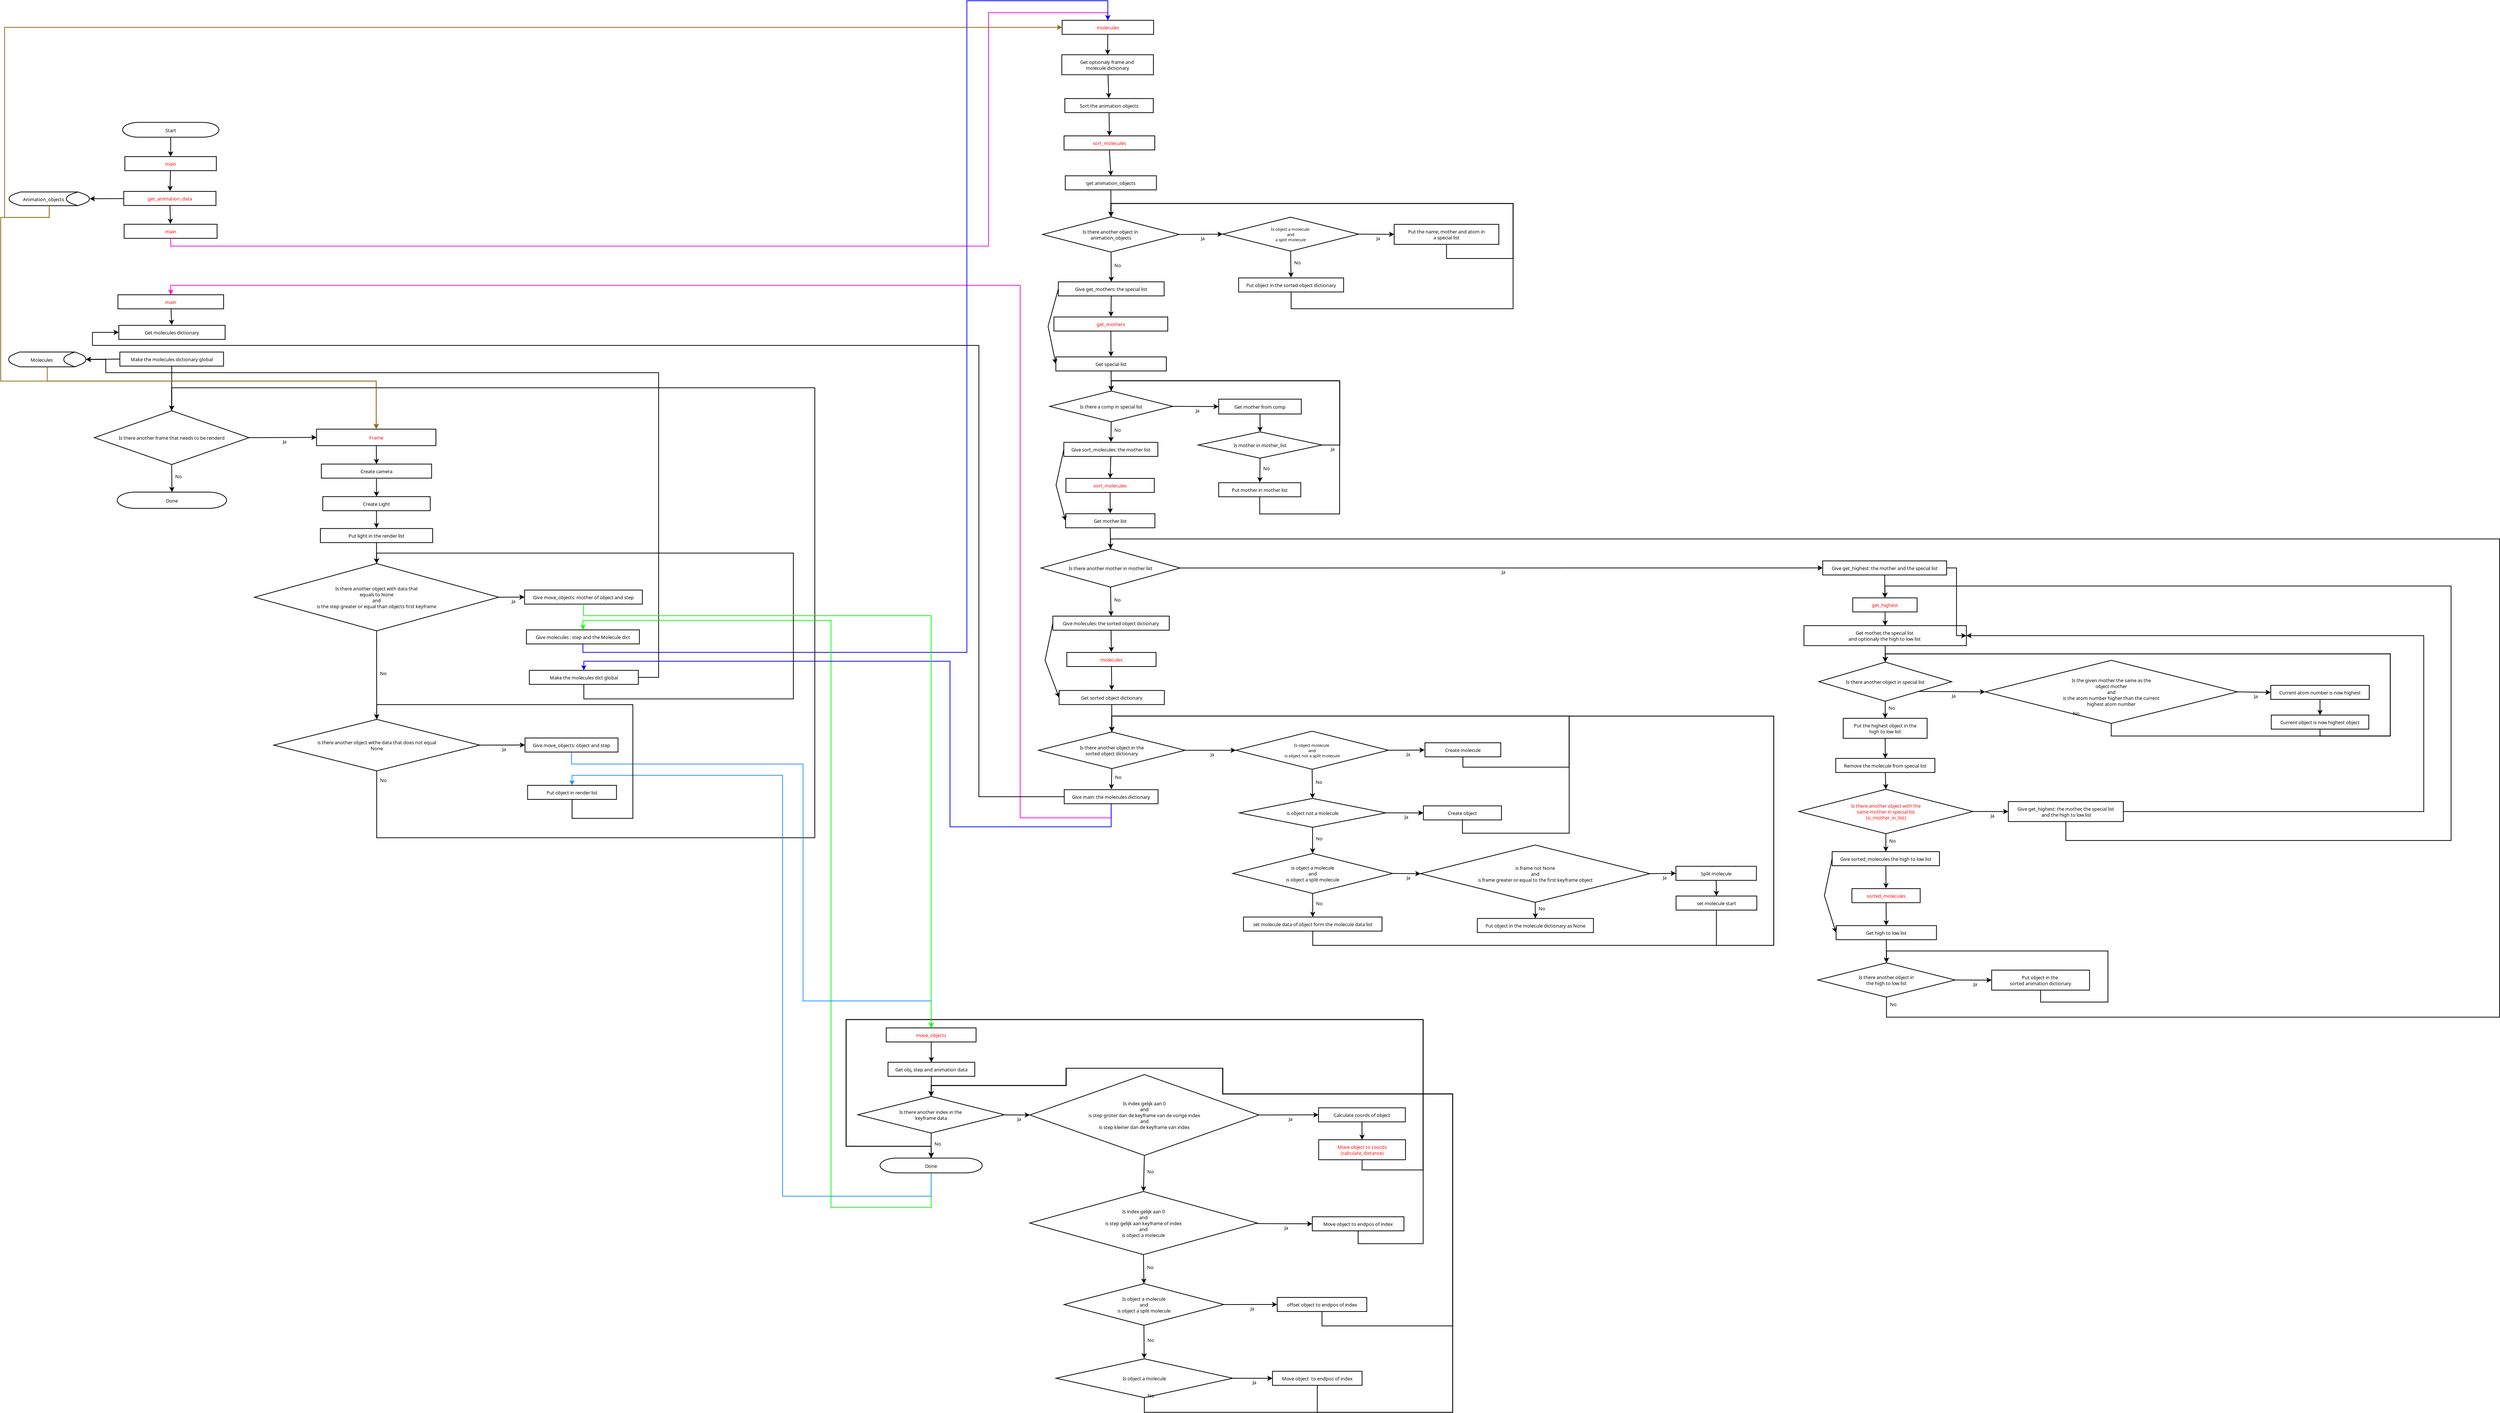 <?xml version="1.0" encoding="UTF-8"?>
<dia:diagram xmlns:dia="http://www.lysator.liu.se/~alla/dia/">
  <dia:layer name="Achtergrond" visible="true" active="true">
    <dia:object type="Flowchart - Box" version="0" id="O0">
      <dia:attribute name="obj_pos">
        <dia:point val="2.377,6.242"/>
      </dia:attribute>
      <dia:attribute name="obj_bb">
        <dia:rectangle val="2.327,6.192;14.777,8.192"/>
      </dia:attribute>
      <dia:attribute name="elem_corner">
        <dia:point val="2.377,6.242"/>
      </dia:attribute>
      <dia:attribute name="elem_width">
        <dia:real val="12.35"/>
      </dia:attribute>
      <dia:attribute name="elem_height">
        <dia:real val="1.9"/>
      </dia:attribute>
      <dia:attribute name="border_width">
        <dia:real val="0.1"/>
      </dia:attribute>
      <dia:attribute name="show_background">
        <dia:boolean val="true"/>
      </dia:attribute>
      <dia:attribute name="padding">
        <dia:real val="0.5"/>
      </dia:attribute>
      <dia:attribute name="text">
        <dia:composite type="text">
          <dia:attribute name="string">
            <dia:string>#main#</dia:string>
          </dia:attribute>
          <dia:attribute name="font">
            <dia:font family="sans" style="0" name="Helvetica"/>
          </dia:attribute>
          <dia:attribute name="height">
            <dia:real val="0.8"/>
          </dia:attribute>
          <dia:attribute name="pos">
            <dia:point val="8.552,7.387"/>
          </dia:attribute>
          <dia:attribute name="color">
            <dia:color val="#ff0000"/>
          </dia:attribute>
          <dia:attribute name="alignment">
            <dia:enum val="1"/>
          </dia:attribute>
        </dia:composite>
      </dia:attribute>
    </dia:object>
    <dia:object type="Flowchart - Box" version="0" id="O1">
      <dia:attribute name="obj_pos">
        <dia:point val="2.227,10.941"/>
      </dia:attribute>
      <dia:attribute name="obj_bb">
        <dia:rectangle val="2.177,10.892;14.727,12.892"/>
      </dia:attribute>
      <dia:attribute name="elem_corner">
        <dia:point val="2.227,10.941"/>
      </dia:attribute>
      <dia:attribute name="elem_width">
        <dia:real val="12.45"/>
      </dia:attribute>
      <dia:attribute name="elem_height">
        <dia:real val="1.9"/>
      </dia:attribute>
      <dia:attribute name="border_width">
        <dia:real val="0.1"/>
      </dia:attribute>
      <dia:attribute name="show_background">
        <dia:boolean val="true"/>
      </dia:attribute>
      <dia:attribute name="padding">
        <dia:real val="0.5"/>
      </dia:attribute>
      <dia:attribute name="text">
        <dia:composite type="text">
          <dia:attribute name="string">
            <dia:string>#get_animation_data#</dia:string>
          </dia:attribute>
          <dia:attribute name="font">
            <dia:font family="sans" style="0" name="Helvetica"/>
          </dia:attribute>
          <dia:attribute name="height">
            <dia:real val="0.8"/>
          </dia:attribute>
          <dia:attribute name="pos">
            <dia:point val="8.452,12.086"/>
          </dia:attribute>
          <dia:attribute name="color">
            <dia:color val="#ff0000"/>
          </dia:attribute>
          <dia:attribute name="alignment">
            <dia:enum val="1"/>
          </dia:attribute>
        </dia:composite>
      </dia:attribute>
    </dia:object>
    <dia:object type="Flowchart - Magnetic Drum" version="1" id="O2">
      <dia:attribute name="obj_pos">
        <dia:point val="-13.249,11.017"/>
      </dia:attribute>
      <dia:attribute name="obj_bb">
        <dia:rectangle val="-13.299,10.966;-2.371,12.916"/>
      </dia:attribute>
      <dia:attribute name="meta">
        <dia:composite type="dict"/>
      </dia:attribute>
      <dia:attribute name="elem_corner">
        <dia:point val="-13.249,11.017"/>
      </dia:attribute>
      <dia:attribute name="elem_width">
        <dia:real val="10.828"/>
      </dia:attribute>
      <dia:attribute name="elem_height">
        <dia:real val="1.85"/>
      </dia:attribute>
      <dia:attribute name="line_width">
        <dia:real val="0.1"/>
      </dia:attribute>
      <dia:attribute name="line_colour">
        <dia:color val="#000000"/>
      </dia:attribute>
      <dia:attribute name="fill_colour">
        <dia:color val="#ffffff"/>
      </dia:attribute>
      <dia:attribute name="show_background">
        <dia:boolean val="true"/>
      </dia:attribute>
      <dia:attribute name="line_style">
        <dia:enum val="0"/>
        <dia:real val="1"/>
      </dia:attribute>
      <dia:attribute name="padding">
        <dia:real val="0.1"/>
      </dia:attribute>
      <dia:attribute name="text">
        <dia:composite type="text">
          <dia:attribute name="string">
            <dia:string>#Animation_objects#</dia:string>
          </dia:attribute>
          <dia:attribute name="font">
            <dia:font family="sans" style="0" name="Helvetica"/>
          </dia:attribute>
          <dia:attribute name="height">
            <dia:real val="0.8"/>
          </dia:attribute>
          <dia:attribute name="pos">
            <dia:point val="-8.609,12.142"/>
          </dia:attribute>
          <dia:attribute name="color">
            <dia:color val="#000000"/>
          </dia:attribute>
          <dia:attribute name="alignment">
            <dia:enum val="1"/>
          </dia:attribute>
        </dia:composite>
      </dia:attribute>
      <dia:attribute name="flip_horizontal">
        <dia:boolean val="false"/>
      </dia:attribute>
      <dia:attribute name="flip_vertical">
        <dia:boolean val="false"/>
      </dia:attribute>
      <dia:attribute name="subscale">
        <dia:real val="1"/>
      </dia:attribute>
    </dia:object>
    <dia:object type="Standard - Line" version="0" id="O3">
      <dia:attribute name="obj_pos">
        <dia:point val="2.177,11.913"/>
      </dia:attribute>
      <dia:attribute name="obj_bb">
        <dia:rectangle val="-2.484,11.564;2.228,12.288"/>
      </dia:attribute>
      <dia:attribute name="conn_endpoints">
        <dia:point val="2.177,11.913"/>
        <dia:point val="-2.372,11.928"/>
      </dia:attribute>
      <dia:attribute name="numcp">
        <dia:int val="1"/>
      </dia:attribute>
      <dia:attribute name="end_arrow">
        <dia:enum val="22"/>
      </dia:attribute>
      <dia:attribute name="end_arrow_length">
        <dia:real val="0.5"/>
      </dia:attribute>
      <dia:attribute name="end_arrow_width">
        <dia:real val="0.5"/>
      </dia:attribute>
      <dia:connections>
        <dia:connection handle="0" to="O1" connection="16"/>
        <dia:connection handle="1" to="O2" connection="16"/>
      </dia:connections>
    </dia:object>
    <dia:object type="Standard - Line" version="0" id="O4">
      <dia:attribute name="obj_pos">
        <dia:point val="8.531,8.188"/>
      </dia:attribute>
      <dia:attribute name="obj_bb">
        <dia:rectangle val="8.125,8.136;8.848,11.007"/>
      </dia:attribute>
      <dia:attribute name="conn_endpoints">
        <dia:point val="8.531,8.188"/>
        <dia:point val="8.474,10.896"/>
      </dia:attribute>
      <dia:attribute name="numcp">
        <dia:int val="1"/>
      </dia:attribute>
      <dia:attribute name="end_arrow">
        <dia:enum val="22"/>
      </dia:attribute>
      <dia:attribute name="end_arrow_length">
        <dia:real val="0.5"/>
      </dia:attribute>
      <dia:attribute name="end_arrow_width">
        <dia:real val="0.5"/>
      </dia:attribute>
      <dia:connections>
        <dia:connection handle="0" to="O0" connection="16"/>
        <dia:connection handle="1" to="O1" connection="16"/>
      </dia:connections>
    </dia:object>
    <dia:object type="Flowchart - Box" version="0" id="O5">
      <dia:attribute name="obj_pos">
        <dia:point val="2.277,15.379"/>
      </dia:attribute>
      <dia:attribute name="obj_bb">
        <dia:rectangle val="2.227,15.329;14.877,17.329"/>
      </dia:attribute>
      <dia:attribute name="elem_corner">
        <dia:point val="2.277,15.379"/>
      </dia:attribute>
      <dia:attribute name="elem_width">
        <dia:real val="12.55"/>
      </dia:attribute>
      <dia:attribute name="elem_height">
        <dia:real val="1.9"/>
      </dia:attribute>
      <dia:attribute name="border_width">
        <dia:real val="0.1"/>
      </dia:attribute>
      <dia:attribute name="show_background">
        <dia:boolean val="true"/>
      </dia:attribute>
      <dia:attribute name="padding">
        <dia:real val="0.5"/>
      </dia:attribute>
      <dia:attribute name="text">
        <dia:composite type="text">
          <dia:attribute name="string">
            <dia:string>#main#</dia:string>
          </dia:attribute>
          <dia:attribute name="font">
            <dia:font family="sans" style="0" name="Helvetica"/>
          </dia:attribute>
          <dia:attribute name="height">
            <dia:real val="0.8"/>
          </dia:attribute>
          <dia:attribute name="pos">
            <dia:point val="8.552,16.524"/>
          </dia:attribute>
          <dia:attribute name="color">
            <dia:color val="#ff0000"/>
          </dia:attribute>
          <dia:attribute name="alignment">
            <dia:enum val="1"/>
          </dia:attribute>
        </dia:composite>
      </dia:attribute>
    </dia:object>
    <dia:object type="Standard - Line" version="0" id="O6">
      <dia:attribute name="obj_pos">
        <dia:point val="8.475,12.892"/>
      </dia:attribute>
      <dia:attribute name="obj_bb">
        <dia:rectangle val="8.154,12.841;8.878,15.441"/>
      </dia:attribute>
      <dia:attribute name="conn_endpoints">
        <dia:point val="8.475,12.892"/>
        <dia:point val="8.53,15.329"/>
      </dia:attribute>
      <dia:attribute name="numcp">
        <dia:int val="1"/>
      </dia:attribute>
      <dia:attribute name="end_arrow">
        <dia:enum val="22"/>
      </dia:attribute>
      <dia:attribute name="end_arrow_length">
        <dia:real val="0.5"/>
      </dia:attribute>
      <dia:attribute name="end_arrow_width">
        <dia:real val="0.5"/>
      </dia:attribute>
      <dia:connections>
        <dia:connection handle="0" to="O1" connection="16"/>
        <dia:connection handle="1" to="O5" connection="16"/>
      </dia:connections>
    </dia:object>
    <dia:object type="Flowchart - Terminal" version="1" id="O7">
      <dia:attribute name="obj_pos">
        <dia:point val="2.074,1.623"/>
      </dia:attribute>
      <dia:attribute name="obj_bb">
        <dia:rectangle val="2.024,1.573;15.121,3.673"/>
      </dia:attribute>
      <dia:attribute name="meta">
        <dia:composite type="dict"/>
      </dia:attribute>
      <dia:attribute name="elem_corner">
        <dia:point val="2.074,1.623"/>
      </dia:attribute>
      <dia:attribute name="elem_width">
        <dia:real val="12.997"/>
      </dia:attribute>
      <dia:attribute name="elem_height">
        <dia:real val="2"/>
      </dia:attribute>
      <dia:attribute name="line_width">
        <dia:real val="0.1"/>
      </dia:attribute>
      <dia:attribute name="line_colour">
        <dia:color val="#000000"/>
      </dia:attribute>
      <dia:attribute name="fill_colour">
        <dia:color val="#ffffff"/>
      </dia:attribute>
      <dia:attribute name="show_background">
        <dia:boolean val="true"/>
      </dia:attribute>
      <dia:attribute name="line_style">
        <dia:enum val="0"/>
        <dia:real val="1"/>
      </dia:attribute>
      <dia:attribute name="padding">
        <dia:real val="0.1"/>
      </dia:attribute>
      <dia:attribute name="text">
        <dia:composite type="text">
          <dia:attribute name="string">
            <dia:string>#Start#</dia:string>
          </dia:attribute>
          <dia:attribute name="font">
            <dia:font family="sans" style="0" name="Helvetica"/>
          </dia:attribute>
          <dia:attribute name="height">
            <dia:real val="0.8"/>
          </dia:attribute>
          <dia:attribute name="pos">
            <dia:point val="8.573,2.823"/>
          </dia:attribute>
          <dia:attribute name="color">
            <dia:color val="#000000"/>
          </dia:attribute>
          <dia:attribute name="alignment">
            <dia:enum val="1"/>
          </dia:attribute>
        </dia:composite>
      </dia:attribute>
      <dia:attribute name="flip_horizontal">
        <dia:boolean val="false"/>
      </dia:attribute>
      <dia:attribute name="flip_vertical">
        <dia:boolean val="false"/>
      </dia:attribute>
      <dia:attribute name="subscale">
        <dia:real val="1"/>
      </dia:attribute>
    </dia:object>
    <dia:object type="Standard - Line" version="0" id="O8">
      <dia:attribute name="obj_pos">
        <dia:point val="8.567,3.673"/>
      </dia:attribute>
      <dia:attribute name="obj_bb">
        <dia:rectangle val="8.194,3.623;8.918,6.353"/>
      </dia:attribute>
      <dia:attribute name="conn_endpoints">
        <dia:point val="8.567,3.673"/>
        <dia:point val="8.552,6.242"/>
      </dia:attribute>
      <dia:attribute name="numcp">
        <dia:int val="1"/>
      </dia:attribute>
      <dia:attribute name="end_arrow">
        <dia:enum val="22"/>
      </dia:attribute>
      <dia:attribute name="end_arrow_length">
        <dia:real val="0.5"/>
      </dia:attribute>
      <dia:attribute name="end_arrow_width">
        <dia:real val="0.5"/>
      </dia:attribute>
      <dia:connections>
        <dia:connection handle="0" to="O7" connection="16"/>
        <dia:connection handle="1" to="O0" connection="2"/>
      </dia:connections>
    </dia:object>
    <dia:object type="Flowchart - Box" version="0" id="O9">
      <dia:attribute name="obj_pos">
        <dia:point val="1.442,24.899"/>
      </dia:attribute>
      <dia:attribute name="obj_bb">
        <dia:rectangle val="1.392,24.849;15.754,26.849"/>
      </dia:attribute>
      <dia:attribute name="elem_corner">
        <dia:point val="1.442,24.899"/>
      </dia:attribute>
      <dia:attribute name="elem_width">
        <dia:real val="14.262"/>
      </dia:attribute>
      <dia:attribute name="elem_height">
        <dia:real val="1.9"/>
      </dia:attribute>
      <dia:attribute name="border_width">
        <dia:real val="0.1"/>
      </dia:attribute>
      <dia:attribute name="show_background">
        <dia:boolean val="true"/>
      </dia:attribute>
      <dia:attribute name="padding">
        <dia:real val="0.5"/>
      </dia:attribute>
      <dia:attribute name="text">
        <dia:composite type="text">
          <dia:attribute name="string">
            <dia:string>#main#</dia:string>
          </dia:attribute>
          <dia:attribute name="font">
            <dia:font family="sans" style="0" name="Helvetica"/>
          </dia:attribute>
          <dia:attribute name="height">
            <dia:real val="0.8"/>
          </dia:attribute>
          <dia:attribute name="pos">
            <dia:point val="8.573,26.044"/>
          </dia:attribute>
          <dia:attribute name="color">
            <dia:color val="#ff0000"/>
          </dia:attribute>
          <dia:attribute name="alignment">
            <dia:enum val="1"/>
          </dia:attribute>
        </dia:composite>
      </dia:attribute>
    </dia:object>
    <dia:object type="Flowchart - Magnetic Drum" version="1" id="O10">
      <dia:attribute name="obj_pos">
        <dia:point val="-13.301,32.628"/>
      </dia:attribute>
      <dia:attribute name="obj_bb">
        <dia:rectangle val="-13.351,32.578;-2.843,34.678"/>
      </dia:attribute>
      <dia:attribute name="meta">
        <dia:composite type="dict"/>
      </dia:attribute>
      <dia:attribute name="elem_corner">
        <dia:point val="-13.301,32.628"/>
      </dia:attribute>
      <dia:attribute name="elem_width">
        <dia:real val="10.409"/>
      </dia:attribute>
      <dia:attribute name="elem_height">
        <dia:real val="2"/>
      </dia:attribute>
      <dia:attribute name="line_width">
        <dia:real val="0.1"/>
      </dia:attribute>
      <dia:attribute name="line_colour">
        <dia:color val="#000000"/>
      </dia:attribute>
      <dia:attribute name="fill_colour">
        <dia:color val="#ffffff"/>
      </dia:attribute>
      <dia:attribute name="show_background">
        <dia:boolean val="true"/>
      </dia:attribute>
      <dia:attribute name="line_style">
        <dia:enum val="0"/>
        <dia:real val="1"/>
      </dia:attribute>
      <dia:attribute name="padding">
        <dia:real val="0.1"/>
      </dia:attribute>
      <dia:attribute name="text">
        <dia:composite type="text">
          <dia:attribute name="string">
            <dia:string>#Molecules#</dia:string>
          </dia:attribute>
          <dia:attribute name="font">
            <dia:font family="sans" style="0" name="Helvetica"/>
          </dia:attribute>
          <dia:attribute name="height">
            <dia:real val="0.8"/>
          </dia:attribute>
          <dia:attribute name="pos">
            <dia:point val="-8.84,33.828"/>
          </dia:attribute>
          <dia:attribute name="color">
            <dia:color val="#000000"/>
          </dia:attribute>
          <dia:attribute name="alignment">
            <dia:enum val="1"/>
          </dia:attribute>
        </dia:composite>
      </dia:attribute>
      <dia:attribute name="flip_horizontal">
        <dia:boolean val="false"/>
      </dia:attribute>
      <dia:attribute name="flip_vertical">
        <dia:boolean val="false"/>
      </dia:attribute>
      <dia:attribute name="subscale">
        <dia:real val="1"/>
      </dia:attribute>
    </dia:object>
    <dia:object type="Flowchart - Box" version="0" id="O11">
      <dia:attribute name="obj_pos">
        <dia:point val="1.557,29.027"/>
      </dia:attribute>
      <dia:attribute name="obj_bb">
        <dia:rectangle val="1.507,28.977;15.959,30.977"/>
      </dia:attribute>
      <dia:attribute name="elem_corner">
        <dia:point val="1.557,29.027"/>
      </dia:attribute>
      <dia:attribute name="elem_width">
        <dia:real val="14.352"/>
      </dia:attribute>
      <dia:attribute name="elem_height">
        <dia:real val="1.9"/>
      </dia:attribute>
      <dia:attribute name="show_background">
        <dia:boolean val="true"/>
      </dia:attribute>
      <dia:attribute name="padding">
        <dia:real val="0.5"/>
      </dia:attribute>
      <dia:attribute name="text">
        <dia:composite type="text">
          <dia:attribute name="string">
            <dia:string>#Get molecules dictionary#</dia:string>
          </dia:attribute>
          <dia:attribute name="font">
            <dia:font family="sans" style="0" name="Helvetica"/>
          </dia:attribute>
          <dia:attribute name="height">
            <dia:real val="0.8"/>
          </dia:attribute>
          <dia:attribute name="pos">
            <dia:point val="8.733,30.172"/>
          </dia:attribute>
          <dia:attribute name="color">
            <dia:color val="#000000"/>
          </dia:attribute>
          <dia:attribute name="alignment">
            <dia:enum val="1"/>
          </dia:attribute>
        </dia:composite>
      </dia:attribute>
    </dia:object>
    <dia:object type="Standard - Line" version="0" id="O12">
      <dia:attribute name="obj_pos">
        <dia:point val="8.612,26.849"/>
      </dia:attribute>
      <dia:attribute name="obj_bb">
        <dia:rectangle val="8.309,26.797;9.032,29.088"/>
      </dia:attribute>
      <dia:attribute name="conn_endpoints">
        <dia:point val="8.612,26.849"/>
        <dia:point val="8.694,28.976"/>
      </dia:attribute>
      <dia:attribute name="numcp">
        <dia:int val="1"/>
      </dia:attribute>
      <dia:attribute name="end_arrow">
        <dia:enum val="22"/>
      </dia:attribute>
      <dia:attribute name="end_arrow_length">
        <dia:real val="0.5"/>
      </dia:attribute>
      <dia:attribute name="end_arrow_width">
        <dia:real val="0.5"/>
      </dia:attribute>
      <dia:connections>
        <dia:connection handle="0" to="O9" connection="16"/>
        <dia:connection handle="1" to="O11" connection="16"/>
      </dia:connections>
    </dia:object>
    <dia:object type="Flowchart - Box" version="0" id="O13">
      <dia:attribute name="obj_pos">
        <dia:point val="1.699,32.632"/>
      </dia:attribute>
      <dia:attribute name="obj_bb">
        <dia:rectangle val="1.649,32.582;15.747,34.582"/>
      </dia:attribute>
      <dia:attribute name="elem_corner">
        <dia:point val="1.699,32.632"/>
      </dia:attribute>
      <dia:attribute name="elem_width">
        <dia:real val="13.999"/>
      </dia:attribute>
      <dia:attribute name="elem_height">
        <dia:real val="1.9"/>
      </dia:attribute>
      <dia:attribute name="show_background">
        <dia:boolean val="true"/>
      </dia:attribute>
      <dia:attribute name="padding">
        <dia:real val="0.5"/>
      </dia:attribute>
      <dia:attribute name="text">
        <dia:composite type="text">
          <dia:attribute name="string">
            <dia:string>#Make the molecules dictionary global#</dia:string>
          </dia:attribute>
          <dia:attribute name="font">
            <dia:font family="sans" style="0" name="Helvetica"/>
          </dia:attribute>
          <dia:attribute name="height">
            <dia:real val="0.8"/>
          </dia:attribute>
          <dia:attribute name="pos">
            <dia:point val="8.698,33.777"/>
          </dia:attribute>
          <dia:attribute name="color">
            <dia:color val="#000000"/>
          </dia:attribute>
          <dia:attribute name="alignment">
            <dia:enum val="1"/>
          </dia:attribute>
        </dia:composite>
      </dia:attribute>
    </dia:object>
    <dia:object type="Standard - Line" version="0" id="O14">
      <dia:attribute name="obj_pos">
        <dia:point val="1.699,33.582"/>
      </dia:attribute>
      <dia:attribute name="obj_bb">
        <dia:rectangle val="-3.004,33.26;1.749,33.983"/>
      </dia:attribute>
      <dia:attribute name="conn_endpoints">
        <dia:point val="1.699,33.582"/>
        <dia:point val="-2.893,33.628"/>
      </dia:attribute>
      <dia:attribute name="numcp">
        <dia:int val="1"/>
      </dia:attribute>
      <dia:attribute name="end_arrow">
        <dia:enum val="22"/>
      </dia:attribute>
      <dia:attribute name="end_arrow_length">
        <dia:real val="0.5"/>
      </dia:attribute>
      <dia:attribute name="end_arrow_width">
        <dia:real val="0.5"/>
      </dia:attribute>
      <dia:connections>
        <dia:connection handle="0" to="O13" connection="7"/>
        <dia:connection handle="1" to="O10" connection="10"/>
      </dia:connections>
    </dia:object>
    <dia:object type="Flowchart - Diamond" version="0" id="O15">
      <dia:attribute name="obj_pos">
        <dia:point val="-1.752,40.563"/>
      </dia:attribute>
      <dia:attribute name="obj_bb">
        <dia:rectangle val="-1.802,40.513;19.195,47.871"/>
      </dia:attribute>
      <dia:attribute name="elem_corner">
        <dia:point val="-1.752,40.563"/>
      </dia:attribute>
      <dia:attribute name="elem_width">
        <dia:real val="20.897"/>
      </dia:attribute>
      <dia:attribute name="elem_height">
        <dia:real val="7.258"/>
      </dia:attribute>
      <dia:attribute name="show_background">
        <dia:boolean val="true"/>
      </dia:attribute>
      <dia:attribute name="padding">
        <dia:real val="0.354"/>
      </dia:attribute>
      <dia:attribute name="text">
        <dia:composite type="text">
          <dia:attribute name="string">
            <dia:string>#Is there another frame that needs to be renderd#</dia:string>
          </dia:attribute>
          <dia:attribute name="font">
            <dia:font family="sans" style="0" name="Helvetica"/>
          </dia:attribute>
          <dia:attribute name="height">
            <dia:real val="0.8"/>
          </dia:attribute>
          <dia:attribute name="pos">
            <dia:point val="8.696,44.387"/>
          </dia:attribute>
          <dia:attribute name="color">
            <dia:color val="#000000"/>
          </dia:attribute>
          <dia:attribute name="alignment">
            <dia:enum val="1"/>
          </dia:attribute>
        </dia:composite>
      </dia:attribute>
    </dia:object>
    <dia:object type="Standard - Line" version="0" id="O16">
      <dia:attribute name="obj_pos">
        <dia:point val="8.698,34.532"/>
      </dia:attribute>
      <dia:attribute name="obj_bb">
        <dia:rectangle val="8.335,34.482;9.058,40.675"/>
      </dia:attribute>
      <dia:attribute name="conn_endpoints">
        <dia:point val="8.698,34.532"/>
        <dia:point val="8.696,40.563"/>
      </dia:attribute>
      <dia:attribute name="numcp">
        <dia:int val="1"/>
      </dia:attribute>
      <dia:attribute name="end_arrow">
        <dia:enum val="22"/>
      </dia:attribute>
      <dia:attribute name="end_arrow_length">
        <dia:real val="0.5"/>
      </dia:attribute>
      <dia:attribute name="end_arrow_width">
        <dia:real val="0.5"/>
      </dia:attribute>
      <dia:connections>
        <dia:connection handle="0" to="O13" connection="13"/>
        <dia:connection handle="1" to="O15" connection="0"/>
      </dia:connections>
    </dia:object>
    <dia:object type="Flowchart - Terminal" version="1" id="O17">
      <dia:attribute name="obj_pos">
        <dia:point val="1.35,51.543"/>
      </dia:attribute>
      <dia:attribute name="obj_bb">
        <dia:rectangle val="1.3,51.493;16.164,53.793"/>
      </dia:attribute>
      <dia:attribute name="meta">
        <dia:composite type="dict"/>
      </dia:attribute>
      <dia:attribute name="elem_corner">
        <dia:point val="1.35,51.543"/>
      </dia:attribute>
      <dia:attribute name="elem_width">
        <dia:real val="14.764"/>
      </dia:attribute>
      <dia:attribute name="elem_height">
        <dia:real val="2.201"/>
      </dia:attribute>
      <dia:attribute name="line_width">
        <dia:real val="0.1"/>
      </dia:attribute>
      <dia:attribute name="line_colour">
        <dia:color val="#000000"/>
      </dia:attribute>
      <dia:attribute name="fill_colour">
        <dia:color val="#ffffff"/>
      </dia:attribute>
      <dia:attribute name="show_background">
        <dia:boolean val="true"/>
      </dia:attribute>
      <dia:attribute name="line_style">
        <dia:enum val="0"/>
        <dia:real val="1"/>
      </dia:attribute>
      <dia:attribute name="padding">
        <dia:real val="0.1"/>
      </dia:attribute>
      <dia:attribute name="text">
        <dia:composite type="text">
          <dia:attribute name="string">
            <dia:string>#Done#</dia:string>
          </dia:attribute>
          <dia:attribute name="font">
            <dia:font family="sans" style="0" name="Helvetica"/>
          </dia:attribute>
          <dia:attribute name="height">
            <dia:real val="0.8"/>
          </dia:attribute>
          <dia:attribute name="pos">
            <dia:point val="8.732,52.843"/>
          </dia:attribute>
          <dia:attribute name="color">
            <dia:color val="#000000"/>
          </dia:attribute>
          <dia:attribute name="alignment">
            <dia:enum val="1"/>
          </dia:attribute>
        </dia:composite>
      </dia:attribute>
      <dia:attribute name="flip_horizontal">
        <dia:boolean val="false"/>
      </dia:attribute>
      <dia:attribute name="flip_vertical">
        <dia:boolean val="false"/>
      </dia:attribute>
      <dia:attribute name="subscale">
        <dia:real val="1"/>
      </dia:attribute>
    </dia:object>
    <dia:object type="Standard - Line" version="0" id="O18">
      <dia:attribute name="obj_pos">
        <dia:point val="8.696,47.821"/>
      </dia:attribute>
      <dia:attribute name="obj_bb">
        <dia:rectangle val="8.365,47.771;9.088,51.654"/>
      </dia:attribute>
      <dia:attribute name="conn_endpoints">
        <dia:point val="8.696,47.821"/>
        <dia:point val="8.732,51.543"/>
      </dia:attribute>
      <dia:attribute name="numcp">
        <dia:int val="1"/>
      </dia:attribute>
      <dia:attribute name="end_arrow">
        <dia:enum val="22"/>
      </dia:attribute>
      <dia:attribute name="end_arrow_length">
        <dia:real val="0.5"/>
      </dia:attribute>
      <dia:attribute name="end_arrow_width">
        <dia:real val="0.5"/>
      </dia:attribute>
      <dia:connections>
        <dia:connection handle="0" to="O15" connection="8"/>
        <dia:connection handle="1" to="O17" connection="2"/>
      </dia:connections>
    </dia:object>
    <dia:object type="Standard - Text" version="1" id="O19">
      <dia:attribute name="obj_pos">
        <dia:point val="8.714,49.682"/>
      </dia:attribute>
      <dia:attribute name="obj_bb">
        <dia:rectangle val="8.714,49.087;10.194,49.832"/>
      </dia:attribute>
      <dia:attribute name="text">
        <dia:composite type="text">
          <dia:attribute name="string">
            <dia:string>#   No#</dia:string>
          </dia:attribute>
          <dia:attribute name="font">
            <dia:font family="sans" style="0" name="Helvetica"/>
          </dia:attribute>
          <dia:attribute name="height">
            <dia:real val="0.8"/>
          </dia:attribute>
          <dia:attribute name="pos">
            <dia:point val="8.714,49.682"/>
          </dia:attribute>
          <dia:attribute name="color">
            <dia:color val="#000000"/>
          </dia:attribute>
          <dia:attribute name="alignment">
            <dia:enum val="0"/>
          </dia:attribute>
        </dia:composite>
      </dia:attribute>
      <dia:attribute name="valign">
        <dia:enum val="3"/>
      </dia:attribute>
      <dia:connections>
        <dia:connection handle="0" to="O18" connection="0"/>
      </dia:connections>
    </dia:object>
    <dia:object type="Flowchart - Box" version="0" id="O20">
      <dia:attribute name="obj_pos">
        <dia:point val="28.904,47.762"/>
      </dia:attribute>
      <dia:attribute name="obj_bb">
        <dia:rectangle val="28.854,47.712;43.836,49.712"/>
      </dia:attribute>
      <dia:attribute name="elem_corner">
        <dia:point val="28.904,47.762"/>
      </dia:attribute>
      <dia:attribute name="elem_width">
        <dia:real val="14.882"/>
      </dia:attribute>
      <dia:attribute name="elem_height">
        <dia:real val="1.9"/>
      </dia:attribute>
      <dia:attribute name="show_background">
        <dia:boolean val="true"/>
      </dia:attribute>
      <dia:attribute name="padding">
        <dia:real val="0.5"/>
      </dia:attribute>
      <dia:attribute name="text">
        <dia:composite type="text">
          <dia:attribute name="string">
            <dia:string>#Create camera#</dia:string>
          </dia:attribute>
          <dia:attribute name="font">
            <dia:font family="sans" style="0" name="Helvetica"/>
          </dia:attribute>
          <dia:attribute name="height">
            <dia:real val="0.8"/>
          </dia:attribute>
          <dia:attribute name="pos">
            <dia:point val="36.345,48.907"/>
          </dia:attribute>
          <dia:attribute name="color">
            <dia:color val="#000000"/>
          </dia:attribute>
          <dia:attribute name="alignment">
            <dia:enum val="1"/>
          </dia:attribute>
        </dia:composite>
      </dia:attribute>
    </dia:object>
    <dia:object type="Flowchart - Box" version="0" id="O21">
      <dia:attribute name="obj_pos">
        <dia:point val="29.096,52.157"/>
      </dia:attribute>
      <dia:attribute name="obj_bb">
        <dia:rectangle val="29.046,52.107;43.65,54.107"/>
      </dia:attribute>
      <dia:attribute name="elem_corner">
        <dia:point val="29.096,52.157"/>
      </dia:attribute>
      <dia:attribute name="elem_width">
        <dia:real val="14.504"/>
      </dia:attribute>
      <dia:attribute name="elem_height">
        <dia:real val="1.9"/>
      </dia:attribute>
      <dia:attribute name="show_background">
        <dia:boolean val="true"/>
      </dia:attribute>
      <dia:attribute name="padding">
        <dia:real val="0.5"/>
      </dia:attribute>
      <dia:attribute name="text">
        <dia:composite type="text">
          <dia:attribute name="string">
            <dia:string>#Create Light#</dia:string>
          </dia:attribute>
          <dia:attribute name="font">
            <dia:font family="sans" style="0" name="Helvetica"/>
          </dia:attribute>
          <dia:attribute name="height">
            <dia:real val="0.8"/>
          </dia:attribute>
          <dia:attribute name="pos">
            <dia:point val="36.348,53.302"/>
          </dia:attribute>
          <dia:attribute name="color">
            <dia:color val="#000000"/>
          </dia:attribute>
          <dia:attribute name="alignment">
            <dia:enum val="1"/>
          </dia:attribute>
        </dia:composite>
      </dia:attribute>
    </dia:object>
    <dia:object type="Flowchart - Box" version="0" id="O22">
      <dia:attribute name="obj_pos">
        <dia:point val="28.769,56.464"/>
      </dia:attribute>
      <dia:attribute name="obj_bb">
        <dia:rectangle val="28.719,56.414;43.977,58.414"/>
      </dia:attribute>
      <dia:attribute name="elem_corner">
        <dia:point val="28.769,56.464"/>
      </dia:attribute>
      <dia:attribute name="elem_width">
        <dia:real val="15.158"/>
      </dia:attribute>
      <dia:attribute name="elem_height">
        <dia:real val="1.9"/>
      </dia:attribute>
      <dia:attribute name="show_background">
        <dia:boolean val="true"/>
      </dia:attribute>
      <dia:attribute name="padding">
        <dia:real val="0.5"/>
      </dia:attribute>
      <dia:attribute name="text">
        <dia:composite type="text">
          <dia:attribute name="string">
            <dia:string>#Put light in the render list#</dia:string>
          </dia:attribute>
          <dia:attribute name="font">
            <dia:font family="sans" style="0" name="Helvetica"/>
          </dia:attribute>
          <dia:attribute name="height">
            <dia:real val="0.8"/>
          </dia:attribute>
          <dia:attribute name="pos">
            <dia:point val="36.348,57.609"/>
          </dia:attribute>
          <dia:attribute name="color">
            <dia:color val="#000000"/>
          </dia:attribute>
          <dia:attribute name="alignment">
            <dia:enum val="1"/>
          </dia:attribute>
        </dia:composite>
      </dia:attribute>
    </dia:object>
    <dia:object type="Standard - Line" version="0" id="O23">
      <dia:attribute name="obj_pos">
        <dia:point val="19.145,44.192"/>
      </dia:attribute>
      <dia:attribute name="obj_bb">
        <dia:rectangle val="19.094,43.799;28.364,44.523"/>
      </dia:attribute>
      <dia:attribute name="conn_endpoints">
        <dia:point val="19.145,44.192"/>
        <dia:point val="28.252,44.159"/>
      </dia:attribute>
      <dia:attribute name="numcp">
        <dia:int val="1"/>
      </dia:attribute>
      <dia:attribute name="end_arrow">
        <dia:enum val="22"/>
      </dia:attribute>
      <dia:attribute name="end_arrow_length">
        <dia:real val="0.5"/>
      </dia:attribute>
      <dia:attribute name="end_arrow_width">
        <dia:real val="0.5"/>
      </dia:attribute>
      <dia:connections>
        <dia:connection handle="0" to="O15" connection="4"/>
        <dia:connection handle="1" to="O185" connection="7"/>
      </dia:connections>
    </dia:object>
    <dia:object type="Standard - Text" version="1" id="O24">
      <dia:attribute name="obj_pos">
        <dia:point val="23.698,44.175"/>
      </dia:attribute>
      <dia:attribute name="obj_bb">
        <dia:rectangle val="23.698,43.581;24.281,45.126"/>
      </dia:attribute>
      <dia:attribute name="text">
        <dia:composite type="text">
          <dia:attribute name="string">
            <dia:string>#
Ja#</dia:string>
          </dia:attribute>
          <dia:attribute name="font">
            <dia:font family="sans" style="0" name="Helvetica"/>
          </dia:attribute>
          <dia:attribute name="height">
            <dia:real val="0.8"/>
          </dia:attribute>
          <dia:attribute name="pos">
            <dia:point val="23.698,44.175"/>
          </dia:attribute>
          <dia:attribute name="color">
            <dia:color val="#000000"/>
          </dia:attribute>
          <dia:attribute name="alignment">
            <dia:enum val="0"/>
          </dia:attribute>
        </dia:composite>
      </dia:attribute>
      <dia:attribute name="valign">
        <dia:enum val="3"/>
      </dia:attribute>
      <dia:connections>
        <dia:connection handle="0" to="O23" connection="0"/>
      </dia:connections>
    </dia:object>
    <dia:object type="Standard - Line" version="0" id="O25">
      <dia:attribute name="obj_pos">
        <dia:point val="36.346,49.712"/>
      </dia:attribute>
      <dia:attribute name="obj_bb">
        <dia:rectangle val="35.986,49.662;36.709,52.268"/>
      </dia:attribute>
      <dia:attribute name="conn_endpoints">
        <dia:point val="36.346,49.712"/>
        <dia:point val="36.348,52.157"/>
      </dia:attribute>
      <dia:attribute name="numcp">
        <dia:int val="1"/>
      </dia:attribute>
      <dia:attribute name="end_arrow">
        <dia:enum val="22"/>
      </dia:attribute>
      <dia:attribute name="end_arrow_length">
        <dia:real val="0.5"/>
      </dia:attribute>
      <dia:attribute name="end_arrow_width">
        <dia:real val="0.5"/>
      </dia:attribute>
      <dia:connections>
        <dia:connection handle="0" to="O20" connection="16"/>
        <dia:connection handle="1" to="O21" connection="2"/>
      </dia:connections>
    </dia:object>
    <dia:object type="Standard - Line" version="0" id="O26">
      <dia:attribute name="obj_pos">
        <dia:point val="36.348,54.057"/>
      </dia:attribute>
      <dia:attribute name="obj_bb">
        <dia:rectangle val="35.986,54.007;36.71,56.528"/>
      </dia:attribute>
      <dia:attribute name="conn_endpoints">
        <dia:point val="36.348,54.057"/>
        <dia:point val="36.348,56.416"/>
      </dia:attribute>
      <dia:attribute name="numcp">
        <dia:int val="1"/>
      </dia:attribute>
      <dia:attribute name="end_arrow">
        <dia:enum val="22"/>
      </dia:attribute>
      <dia:attribute name="end_arrow_length">
        <dia:real val="0.5"/>
      </dia:attribute>
      <dia:attribute name="end_arrow_width">
        <dia:real val="0.5"/>
      </dia:attribute>
      <dia:connections>
        <dia:connection handle="0" to="O21" connection="13"/>
        <dia:connection handle="1" to="O22" connection="16"/>
      </dia:connections>
    </dia:object>
    <dia:object type="Flowchart - Diamond" version="0" id="O27">
      <dia:attribute name="obj_pos">
        <dia:point val="19.875,61.199"/>
      </dia:attribute>
      <dia:attribute name="obj_bb">
        <dia:rectangle val="19.825,61.149;52.897,70.33"/>
      </dia:attribute>
      <dia:attribute name="elem_corner">
        <dia:point val="19.875,61.199"/>
      </dia:attribute>
      <dia:attribute name="elem_width">
        <dia:real val="32.971"/>
      </dia:attribute>
      <dia:attribute name="elem_height">
        <dia:real val="9.081"/>
      </dia:attribute>
      <dia:attribute name="show_background">
        <dia:boolean val="true"/>
      </dia:attribute>
      <dia:attribute name="padding">
        <dia:real val="0.354"/>
      </dia:attribute>
      <dia:attribute name="text">
        <dia:composite type="text">
          <dia:attribute name="string">
            <dia:string>#Is there another object with data that
equals to None
and
is the step greater or equal than objects first keyframe#</dia:string>
          </dia:attribute>
          <dia:attribute name="font">
            <dia:font family="sans" style="0" name="Helvetica"/>
          </dia:attribute>
          <dia:attribute name="height">
            <dia:real val="0.8"/>
          </dia:attribute>
          <dia:attribute name="pos">
            <dia:point val="36.361,64.735"/>
          </dia:attribute>
          <dia:attribute name="color">
            <dia:color val="#000000"/>
          </dia:attribute>
          <dia:attribute name="alignment">
            <dia:enum val="1"/>
          </dia:attribute>
        </dia:composite>
      </dia:attribute>
    </dia:object>
    <dia:object type="Standard - Line" version="0" id="O28">
      <dia:attribute name="obj_pos">
        <dia:point val="36.348,58.364"/>
      </dia:attribute>
      <dia:attribute name="obj_bb">
        <dia:rectangle val="35.996,58.314;36.72,61.311"/>
      </dia:attribute>
      <dia:attribute name="conn_endpoints">
        <dia:point val="36.348,58.364"/>
        <dia:point val="36.361,61.199"/>
      </dia:attribute>
      <dia:attribute name="numcp">
        <dia:int val="1"/>
      </dia:attribute>
      <dia:attribute name="end_arrow">
        <dia:enum val="22"/>
      </dia:attribute>
      <dia:attribute name="end_arrow_length">
        <dia:real val="0.5"/>
      </dia:attribute>
      <dia:attribute name="end_arrow_width">
        <dia:real val="0.5"/>
      </dia:attribute>
      <dia:connections>
        <dia:connection handle="0" to="O22" connection="13"/>
        <dia:connection handle="1" to="O27" connection="0"/>
      </dia:connections>
    </dia:object>
    <dia:object type="Standard - Text" version="1" id="O29">
      <dia:attribute name="obj_pos">
        <dia:point val="36.369,76.259"/>
      </dia:attribute>
      <dia:attribute name="obj_bb">
        <dia:rectangle val="36.369,75.664;37.849,76.409"/>
      </dia:attribute>
      <dia:attribute name="text">
        <dia:composite type="text">
          <dia:attribute name="string">
            <dia:string>#   No#</dia:string>
          </dia:attribute>
          <dia:attribute name="font">
            <dia:font family="sans" style="0" name="Helvetica"/>
          </dia:attribute>
          <dia:attribute name="height">
            <dia:real val="0.8"/>
          </dia:attribute>
          <dia:attribute name="pos">
            <dia:point val="36.369,76.259"/>
          </dia:attribute>
          <dia:attribute name="color">
            <dia:color val="#000000"/>
          </dia:attribute>
          <dia:attribute name="alignment">
            <dia:enum val="0"/>
          </dia:attribute>
        </dia:composite>
      </dia:attribute>
      <dia:attribute name="valign">
        <dia:enum val="3"/>
      </dia:attribute>
      <dia:connections>
        <dia:connection handle="0" to="O31" connection="0"/>
      </dia:connections>
    </dia:object>
    <dia:object type="Flowchart - Diamond" version="0" id="O30">
      <dia:attribute name="obj_pos">
        <dia:point val="22.479,82.237"/>
      </dia:attribute>
      <dia:attribute name="obj_bb">
        <dia:rectangle val="22.429,82.187;50.325,89.236"/>
      </dia:attribute>
      <dia:attribute name="elem_corner">
        <dia:point val="22.479,82.237"/>
      </dia:attribute>
      <dia:attribute name="elem_width">
        <dia:real val="27.796"/>
      </dia:attribute>
      <dia:attribute name="elem_height">
        <dia:real val="6.949"/>
      </dia:attribute>
      <dia:attribute name="show_background">
        <dia:boolean val="true"/>
      </dia:attribute>
      <dia:attribute name="padding">
        <dia:real val="0.354"/>
      </dia:attribute>
      <dia:attribute name="text">
        <dia:composite type="text">
          <dia:attribute name="string">
            <dia:string>#is there another object withe data that does not equal
None#</dia:string>
          </dia:attribute>
          <dia:attribute name="font">
            <dia:font family="sans" style="0" name="Helvetica"/>
          </dia:attribute>
          <dia:attribute name="height">
            <dia:real val="0.8"/>
          </dia:attribute>
          <dia:attribute name="pos">
            <dia:point val="36.377,85.507"/>
          </dia:attribute>
          <dia:attribute name="color">
            <dia:color val="#000000"/>
          </dia:attribute>
          <dia:attribute name="alignment">
            <dia:enum val="1"/>
          </dia:attribute>
        </dia:composite>
      </dia:attribute>
    </dia:object>
    <dia:object type="Standard - Line" version="0" id="O31">
      <dia:attribute name="obj_pos">
        <dia:point val="36.361,70.28"/>
      </dia:attribute>
      <dia:attribute name="obj_bb">
        <dia:rectangle val="36.014,70.23;36.738,82.349"/>
      </dia:attribute>
      <dia:attribute name="conn_endpoints">
        <dia:point val="36.361,70.28"/>
        <dia:point val="36.377,82.237"/>
      </dia:attribute>
      <dia:attribute name="numcp">
        <dia:int val="1"/>
      </dia:attribute>
      <dia:attribute name="end_arrow">
        <dia:enum val="22"/>
      </dia:attribute>
      <dia:attribute name="end_arrow_length">
        <dia:real val="0.5"/>
      </dia:attribute>
      <dia:attribute name="end_arrow_width">
        <dia:real val="0.5"/>
      </dia:attribute>
      <dia:connections>
        <dia:connection handle="0" to="O27" connection="8"/>
        <dia:connection handle="1" to="O30" connection="0"/>
      </dia:connections>
    </dia:object>
    <dia:group>
      <dia:object type="Flowchart - Box" version="0" id="O32">
        <dia:attribute name="obj_pos">
          <dia:point val="128.904,-12.163"/>
        </dia:attribute>
        <dia:attribute name="obj_bb">
          <dia:rectangle val="128.854,-12.213;141.304,-10.213"/>
        </dia:attribute>
        <dia:attribute name="elem_corner">
          <dia:point val="128.904,-12.163"/>
        </dia:attribute>
        <dia:attribute name="elem_width">
          <dia:real val="12.35"/>
        </dia:attribute>
        <dia:attribute name="elem_height">
          <dia:real val="1.9"/>
        </dia:attribute>
        <dia:attribute name="border_width">
          <dia:real val="0.1"/>
        </dia:attribute>
        <dia:attribute name="show_background">
          <dia:boolean val="true"/>
        </dia:attribute>
        <dia:attribute name="padding">
          <dia:real val="0.5"/>
        </dia:attribute>
        <dia:attribute name="text">
          <dia:composite type="text">
            <dia:attribute name="string">
              <dia:string>#molecules#</dia:string>
            </dia:attribute>
            <dia:attribute name="font">
              <dia:font family="sans" style="0" name="Helvetica"/>
            </dia:attribute>
            <dia:attribute name="height">
              <dia:real val="0.8"/>
            </dia:attribute>
            <dia:attribute name="pos">
              <dia:point val="135.079,-11.018"/>
            </dia:attribute>
            <dia:attribute name="color">
              <dia:color val="#ff0000"/>
            </dia:attribute>
            <dia:attribute name="alignment">
              <dia:enum val="1"/>
            </dia:attribute>
          </dia:composite>
        </dia:attribute>
      </dia:object>
      <dia:object type="Flowchart - Box" version="0" id="O33">
        <dia:attribute name="obj_pos">
          <dia:point val="129.165,3.443"/>
        </dia:attribute>
        <dia:attribute name="obj_bb">
          <dia:rectangle val="129.115,3.393;141.464,5.393"/>
        </dia:attribute>
        <dia:attribute name="elem_corner">
          <dia:point val="129.165,3.443"/>
        </dia:attribute>
        <dia:attribute name="elem_width">
          <dia:real val="12.249"/>
        </dia:attribute>
        <dia:attribute name="elem_height">
          <dia:real val="1.9"/>
        </dia:attribute>
        <dia:attribute name="border_width">
          <dia:real val="0.1"/>
        </dia:attribute>
        <dia:attribute name="show_background">
          <dia:boolean val="true"/>
        </dia:attribute>
        <dia:attribute name="padding">
          <dia:real val="0.5"/>
        </dia:attribute>
        <dia:attribute name="text">
          <dia:composite type="text">
            <dia:attribute name="string">
              <dia:string>#sort_molecules#</dia:string>
            </dia:attribute>
            <dia:attribute name="font">
              <dia:font family="sans" style="0" name="Helvetica"/>
            </dia:attribute>
            <dia:attribute name="height">
              <dia:real val="0.8"/>
            </dia:attribute>
            <dia:attribute name="pos">
              <dia:point val="135.289,4.588"/>
            </dia:attribute>
            <dia:attribute name="color">
              <dia:color val="#ff0000"/>
            </dia:attribute>
            <dia:attribute name="alignment">
              <dia:enum val="1"/>
            </dia:attribute>
          </dia:composite>
        </dia:attribute>
      </dia:object>
      <dia:object type="Flowchart - Box" version="0" id="O34">
        <dia:attribute name="obj_pos">
          <dia:point val="129.333,8.834"/>
        </dia:attribute>
        <dia:attribute name="obj_bb">
          <dia:rectangle val="129.283,8.784;141.692,10.784"/>
        </dia:attribute>
        <dia:attribute name="elem_corner">
          <dia:point val="129.333,8.834"/>
        </dia:attribute>
        <dia:attribute name="elem_width">
          <dia:real val="12.308"/>
        </dia:attribute>
        <dia:attribute name="elem_height">
          <dia:real val="1.9"/>
        </dia:attribute>
        <dia:attribute name="show_background">
          <dia:boolean val="true"/>
        </dia:attribute>
        <dia:attribute name="padding">
          <dia:real val="0.5"/>
        </dia:attribute>
        <dia:attribute name="text">
          <dia:composite type="text">
            <dia:attribute name="string">
              <dia:string>#get animation_objects#</dia:string>
            </dia:attribute>
            <dia:attribute name="font">
              <dia:font family="sans" style="0" name="Helvetica"/>
            </dia:attribute>
            <dia:attribute name="height">
              <dia:real val="0.8"/>
            </dia:attribute>
            <dia:attribute name="pos">
              <dia:point val="135.487,9.979"/>
            </dia:attribute>
            <dia:attribute name="color">
              <dia:color val="#000000"/>
            </dia:attribute>
            <dia:attribute name="alignment">
              <dia:enum val="1"/>
            </dia:attribute>
          </dia:composite>
        </dia:attribute>
      </dia:object>
      <dia:object type="Flowchart - Diamond" version="0" id="O35">
        <dia:attribute name="obj_pos">
          <dia:point val="150.582,14.421"/>
        </dia:attribute>
        <dia:attribute name="obj_bb">
          <dia:rectangle val="150.532,14.371;168.974,19.056"/>
        </dia:attribute>
        <dia:attribute name="elem_corner">
          <dia:point val="150.582,14.421"/>
        </dia:attribute>
        <dia:attribute name="elem_width">
          <dia:real val="18.342"/>
        </dia:attribute>
        <dia:attribute name="elem_height">
          <dia:real val="4.586"/>
        </dia:attribute>
        <dia:attribute name="border_width">
          <dia:real val="0.1"/>
        </dia:attribute>
        <dia:attribute name="show_background">
          <dia:boolean val="true"/>
        </dia:attribute>
        <dia:attribute name="padding">
          <dia:real val="0.354"/>
        </dia:attribute>
        <dia:attribute name="text">
          <dia:composite type="text">
            <dia:attribute name="string">
              <dia:string>#Is object a molecule 
and
a split molecule#</dia:string>
            </dia:attribute>
            <dia:attribute name="font">
              <dia:font family="sans" style="0" name="Helvetica"/>
            </dia:attribute>
            <dia:attribute name="height">
              <dia:real val="0.706"/>
            </dia:attribute>
            <dia:attribute name="pos">
              <dia:point val="159.753,16.18"/>
            </dia:attribute>
            <dia:attribute name="color">
              <dia:color val="#000000"/>
            </dia:attribute>
            <dia:attribute name="alignment">
              <dia:enum val="1"/>
            </dia:attribute>
          </dia:composite>
        </dia:attribute>
      </dia:object>
      <dia:object type="Flowchart - Box" version="0" id="O36">
        <dia:attribute name="obj_pos">
          <dia:point val="173.735,15.39"/>
        </dia:attribute>
        <dia:attribute name="obj_bb">
          <dia:rectangle val="173.685,15.34;187.913,18.14"/>
        </dia:attribute>
        <dia:attribute name="elem_corner">
          <dia:point val="173.735,15.39"/>
        </dia:attribute>
        <dia:attribute name="elem_width">
          <dia:real val="14.127"/>
        </dia:attribute>
        <dia:attribute name="elem_height">
          <dia:real val="2.7"/>
        </dia:attribute>
        <dia:attribute name="show_background">
          <dia:boolean val="true"/>
        </dia:attribute>
        <dia:attribute name="padding">
          <dia:real val="0.5"/>
        </dia:attribute>
        <dia:attribute name="text">
          <dia:composite type="text">
            <dia:attribute name="string">
              <dia:string>#Put the name, mother and atom in
a special list#</dia:string>
            </dia:attribute>
            <dia:attribute name="font">
              <dia:font family="sans" style="0" name="Helvetica"/>
            </dia:attribute>
            <dia:attribute name="height">
              <dia:real val="0.8"/>
            </dia:attribute>
            <dia:attribute name="pos">
              <dia:point val="180.799,16.535"/>
            </dia:attribute>
            <dia:attribute name="color">
              <dia:color val="#000000"/>
            </dia:attribute>
            <dia:attribute name="alignment">
              <dia:enum val="1"/>
            </dia:attribute>
          </dia:composite>
        </dia:attribute>
      </dia:object>
      <dia:object type="Standard - Line" version="0" id="O37">
        <dia:attribute name="obj_pos">
          <dia:point val="168.924,16.713"/>
        </dia:attribute>
        <dia:attribute name="obj_bb">
          <dia:rectangle val="168.874,16.375;173.847,17.099"/>
        </dia:attribute>
        <dia:attribute name="conn_endpoints">
          <dia:point val="168.924,16.713"/>
          <dia:point val="173.735,16.74"/>
        </dia:attribute>
        <dia:attribute name="numcp">
          <dia:int val="1"/>
        </dia:attribute>
        <dia:attribute name="end_arrow">
          <dia:enum val="22"/>
        </dia:attribute>
        <dia:attribute name="end_arrow_length">
          <dia:real val="0.5"/>
        </dia:attribute>
        <dia:attribute name="end_arrow_width">
          <dia:real val="0.5"/>
        </dia:attribute>
        <dia:connections>
          <dia:connection handle="0" to="O35" connection="4"/>
          <dia:connection handle="1" to="O36" connection="7"/>
        </dia:connections>
      </dia:object>
      <dia:object type="Standard - Text" version="1" id="O38">
        <dia:attribute name="obj_pos">
          <dia:point val="171.33,16.727"/>
        </dia:attribute>
        <dia:attribute name="obj_bb">
          <dia:rectangle val="171.33,16.132;171.912,17.677"/>
        </dia:attribute>
        <dia:attribute name="text">
          <dia:composite type="text">
            <dia:attribute name="string">
              <dia:string>#
Ja#</dia:string>
            </dia:attribute>
            <dia:attribute name="font">
              <dia:font family="sans" style="0" name="Helvetica"/>
            </dia:attribute>
            <dia:attribute name="height">
              <dia:real val="0.8"/>
            </dia:attribute>
            <dia:attribute name="pos">
              <dia:point val="171.33,16.727"/>
            </dia:attribute>
            <dia:attribute name="color">
              <dia:color val="#000000"/>
            </dia:attribute>
            <dia:attribute name="alignment">
              <dia:enum val="0"/>
            </dia:attribute>
          </dia:composite>
        </dia:attribute>
        <dia:attribute name="valign">
          <dia:enum val="3"/>
        </dia:attribute>
        <dia:connections>
          <dia:connection handle="0" to="O37" connection="0"/>
        </dia:connections>
      </dia:object>
      <dia:object type="Standard - Line" version="0" id="O39">
        <dia:attribute name="obj_pos">
          <dia:point val="135.49,10.784"/>
        </dia:attribute>
        <dia:attribute name="obj_bb">
          <dia:rectangle val="135.136,10.734;135.86,14.495"/>
        </dia:attribute>
        <dia:attribute name="conn_endpoints">
          <dia:point val="135.49,10.784"/>
          <dia:point val="135.499,14.383"/>
        </dia:attribute>
        <dia:attribute name="numcp">
          <dia:int val="1"/>
        </dia:attribute>
        <dia:attribute name="end_arrow">
          <dia:enum val="22"/>
        </dia:attribute>
        <dia:attribute name="end_arrow_length">
          <dia:real val="0.5"/>
        </dia:attribute>
        <dia:attribute name="end_arrow_width">
          <dia:real val="0.5"/>
        </dia:attribute>
        <dia:connections>
          <dia:connection handle="0" to="O34" connection="16"/>
          <dia:connection handle="1" to="O45" connection="0"/>
        </dia:connections>
      </dia:object>
      <dia:object type="Standard - Line" version="0" id="O40">
        <dia:attribute name="obj_pos">
          <dia:point val="135.289,5.343"/>
        </dia:attribute>
        <dia:attribute name="obj_bb">
          <dia:rectangle val="135.091,5.29;135.814,8.946"/>
        </dia:attribute>
        <dia:attribute name="conn_endpoints">
          <dia:point val="135.289,5.343"/>
          <dia:point val="135.487,8.834"/>
        </dia:attribute>
        <dia:attribute name="numcp">
          <dia:int val="1"/>
        </dia:attribute>
        <dia:attribute name="end_arrow">
          <dia:enum val="22"/>
        </dia:attribute>
        <dia:attribute name="end_arrow_length">
          <dia:real val="0.5"/>
        </dia:attribute>
        <dia:attribute name="end_arrow_width">
          <dia:real val="0.5"/>
        </dia:attribute>
        <dia:connections>
          <dia:connection handle="0" to="O33" connection="13"/>
          <dia:connection handle="1" to="O34" connection="2"/>
        </dia:connections>
      </dia:object>
      <dia:object type="Standard - Line" version="0" id="O41">
        <dia:attribute name="obj_pos">
          <dia:point val="135.244,0.304"/>
        </dia:attribute>
        <dia:attribute name="obj_bb">
          <dia:rectangle val="134.919,0.253;135.642,3.555"/>
        </dia:attribute>
        <dia:attribute name="conn_endpoints">
          <dia:point val="135.244,0.304"/>
          <dia:point val="135.289,3.443"/>
        </dia:attribute>
        <dia:attribute name="numcp">
          <dia:int val="1"/>
        </dia:attribute>
        <dia:attribute name="end_arrow">
          <dia:enum val="22"/>
        </dia:attribute>
        <dia:attribute name="end_arrow_length">
          <dia:real val="0.5"/>
        </dia:attribute>
        <dia:attribute name="end_arrow_width">
          <dia:real val="0.5"/>
        </dia:attribute>
        <dia:connections>
          <dia:connection handle="0" to="O46" connection="13"/>
          <dia:connection handle="1" to="O33" connection="2"/>
        </dia:connections>
      </dia:object>
      <dia:object type="Flowchart - Box" version="0" id="O42">
        <dia:attribute name="obj_pos">
          <dia:point val="152.732,22.623"/>
        </dia:attribute>
        <dia:attribute name="obj_bb">
          <dia:rectangle val="152.682,22.573;166.957,24.573"/>
        </dia:attribute>
        <dia:attribute name="elem_corner">
          <dia:point val="152.732,22.623"/>
        </dia:attribute>
        <dia:attribute name="elem_width">
          <dia:real val="14.175"/>
        </dia:attribute>
        <dia:attribute name="elem_height">
          <dia:real val="1.9"/>
        </dia:attribute>
        <dia:attribute name="show_background">
          <dia:boolean val="true"/>
        </dia:attribute>
        <dia:attribute name="padding">
          <dia:real val="0.5"/>
        </dia:attribute>
        <dia:attribute name="text">
          <dia:composite type="text">
            <dia:attribute name="string">
              <dia:string>#Put object in the sorted object dictionary#</dia:string>
            </dia:attribute>
            <dia:attribute name="font">
              <dia:font family="sans" style="0" name="Helvetica"/>
            </dia:attribute>
            <dia:attribute name="height">
              <dia:real val="0.8"/>
            </dia:attribute>
            <dia:attribute name="pos">
              <dia:point val="159.819,23.768"/>
            </dia:attribute>
            <dia:attribute name="color">
              <dia:color val="#000000"/>
            </dia:attribute>
            <dia:attribute name="alignment">
              <dia:enum val="1"/>
            </dia:attribute>
          </dia:composite>
        </dia:attribute>
      </dia:object>
      <dia:object type="Standard - Line" version="0" id="O43">
        <dia:attribute name="obj_pos">
          <dia:point val="159.753,19.006"/>
        </dia:attribute>
        <dia:attribute name="obj_bb">
          <dia:rectangle val="159.434,18.956;160.158,22.686"/>
        </dia:attribute>
        <dia:attribute name="conn_endpoints">
          <dia:point val="159.753,19.006"/>
          <dia:point val="159.805,22.574"/>
        </dia:attribute>
        <dia:attribute name="numcp">
          <dia:int val="1"/>
        </dia:attribute>
        <dia:attribute name="end_arrow">
          <dia:enum val="22"/>
        </dia:attribute>
        <dia:attribute name="end_arrow_length">
          <dia:real val="0.5"/>
        </dia:attribute>
        <dia:attribute name="end_arrow_width">
          <dia:real val="0.5"/>
        </dia:attribute>
        <dia:connections>
          <dia:connection handle="0" to="O35" connection="8"/>
          <dia:connection handle="1" to="O42" connection="16"/>
        </dia:connections>
      </dia:object>
      <dia:object type="Standard - Text" version="1" id="O44">
        <dia:attribute name="obj_pos">
          <dia:point val="159.779,20.79"/>
        </dia:attribute>
        <dia:attribute name="obj_bb">
          <dia:rectangle val="159.779,20.195;161.259,20.94"/>
        </dia:attribute>
        <dia:attribute name="text">
          <dia:composite type="text">
            <dia:attribute name="string">
              <dia:string>#   No#</dia:string>
            </dia:attribute>
            <dia:attribute name="font">
              <dia:font family="sans" style="0" name="Helvetica"/>
            </dia:attribute>
            <dia:attribute name="height">
              <dia:real val="0.8"/>
            </dia:attribute>
            <dia:attribute name="pos">
              <dia:point val="159.779,20.79"/>
            </dia:attribute>
            <dia:attribute name="color">
              <dia:color val="#000000"/>
            </dia:attribute>
            <dia:attribute name="alignment">
              <dia:enum val="0"/>
            </dia:attribute>
          </dia:composite>
        </dia:attribute>
        <dia:attribute name="valign">
          <dia:enum val="3"/>
        </dia:attribute>
        <dia:connections>
          <dia:connection handle="0" to="O43" connection="0"/>
        </dia:connections>
      </dia:object>
      <dia:object type="Flowchart - Diamond" version="0" id="O45">
        <dia:attribute name="obj_pos">
          <dia:point val="126.263,14.383"/>
        </dia:attribute>
        <dia:attribute name="obj_bb">
          <dia:rectangle val="126.213,14.333;144.786,19.182"/>
        </dia:attribute>
        <dia:attribute name="elem_corner">
          <dia:point val="126.263,14.383"/>
        </dia:attribute>
        <dia:attribute name="elem_width">
          <dia:real val="18.473"/>
        </dia:attribute>
        <dia:attribute name="elem_height">
          <dia:real val="4.749"/>
        </dia:attribute>
        <dia:attribute name="show_background">
          <dia:boolean val="true"/>
        </dia:attribute>
        <dia:attribute name="padding">
          <dia:real val="0.354"/>
        </dia:attribute>
        <dia:attribute name="text">
          <dia:composite type="text">
            <dia:attribute name="string">
              <dia:string>#Is there another object in 
animation_objects#</dia:string>
            </dia:attribute>
            <dia:attribute name="font">
              <dia:font family="sans" style="0" name="Helvetica"/>
            </dia:attribute>
            <dia:attribute name="height">
              <dia:real val="0.8"/>
            </dia:attribute>
            <dia:attribute name="pos">
              <dia:point val="135.499,16.552"/>
            </dia:attribute>
            <dia:attribute name="color">
              <dia:color val="#000000"/>
            </dia:attribute>
            <dia:attribute name="alignment">
              <dia:enum val="1"/>
            </dia:attribute>
          </dia:composite>
        </dia:attribute>
      </dia:object>
      <dia:object type="Flowchart - Box" version="0" id="O46">
        <dia:attribute name="obj_pos">
          <dia:point val="129.274,-1.596"/>
        </dia:attribute>
        <dia:attribute name="obj_bb">
          <dia:rectangle val="129.224,-1.646;141.265,0.354"/>
        </dia:attribute>
        <dia:attribute name="elem_corner">
          <dia:point val="129.274,-1.596"/>
        </dia:attribute>
        <dia:attribute name="elem_width">
          <dia:real val="11.941"/>
        </dia:attribute>
        <dia:attribute name="elem_height">
          <dia:real val="1.9"/>
        </dia:attribute>
        <dia:attribute name="show_background">
          <dia:boolean val="true"/>
        </dia:attribute>
        <dia:attribute name="padding">
          <dia:real val="0.5"/>
        </dia:attribute>
        <dia:attribute name="text">
          <dia:composite type="text">
            <dia:attribute name="string">
              <dia:string>#Sort the animation objects#</dia:string>
            </dia:attribute>
            <dia:attribute name="font">
              <dia:font family="sans" style="0" name="Helvetica"/>
            </dia:attribute>
            <dia:attribute name="height">
              <dia:real val="0.8"/>
            </dia:attribute>
            <dia:attribute name="pos">
              <dia:point val="135.244,-0.451"/>
            </dia:attribute>
            <dia:attribute name="color">
              <dia:color val="#000000"/>
            </dia:attribute>
            <dia:attribute name="alignment">
              <dia:enum val="1"/>
            </dia:attribute>
          </dia:composite>
        </dia:attribute>
      </dia:object>
      <dia:object type="Standard - Line" version="0" id="O47">
        <dia:attribute name="obj_pos">
          <dia:point val="135.07,-10.214"/>
        </dia:attribute>
        <dia:attribute name="obj_bb">
          <dia:rectangle val="134.691,-10.264;135.415,-7.401"/>
        </dia:attribute>
        <dia:attribute name="conn_endpoints">
          <dia:point val="135.07,-10.214"/>
          <dia:point val="135.048,-7.513"/>
        </dia:attribute>
        <dia:attribute name="numcp">
          <dia:int val="1"/>
        </dia:attribute>
        <dia:attribute name="end_arrow">
          <dia:enum val="22"/>
        </dia:attribute>
        <dia:attribute name="end_arrow_length">
          <dia:real val="0.5"/>
        </dia:attribute>
        <dia:attribute name="end_arrow_width">
          <dia:real val="0.5"/>
        </dia:attribute>
        <dia:connections>
          <dia:connection handle="0" to="O32" connection="16"/>
          <dia:connection handle="1" to="O108" connection="2"/>
        </dia:connections>
      </dia:object>
      <dia:object type="Standard - Line" version="0" id="O48">
        <dia:attribute name="obj_pos">
          <dia:point val="135.514,19.178"/>
        </dia:attribute>
        <dia:attribute name="obj_bb">
          <dia:rectangle val="135.172,19.128;135.896,23.266"/>
        </dia:attribute>
        <dia:attribute name="conn_endpoints">
          <dia:point val="135.514,19.178"/>
          <dia:point val="135.538,23.154"/>
        </dia:attribute>
        <dia:attribute name="numcp">
          <dia:int val="1"/>
        </dia:attribute>
        <dia:attribute name="end_arrow">
          <dia:enum val="22"/>
        </dia:attribute>
        <dia:attribute name="end_arrow_length">
          <dia:real val="0.5"/>
        </dia:attribute>
        <dia:attribute name="end_arrow_width">
          <dia:real val="0.5"/>
        </dia:attribute>
        <dia:connections>
          <dia:connection handle="0" to="O45" connection="16"/>
          <dia:connection handle="1" to="O81" connection="2"/>
        </dia:connections>
      </dia:object>
      <dia:object type="Flowchart - Box" version="0" id="O49">
        <dia:attribute name="obj_pos">
          <dia:point val="127.799,27.899"/>
        </dia:attribute>
        <dia:attribute name="obj_bb">
          <dia:rectangle val="127.749,27.849;143.216,29.849"/>
        </dia:attribute>
        <dia:attribute name="elem_corner">
          <dia:point val="127.799,27.899"/>
        </dia:attribute>
        <dia:attribute name="elem_width">
          <dia:real val="15.367"/>
        </dia:attribute>
        <dia:attribute name="elem_height">
          <dia:real val="1.9"/>
        </dia:attribute>
        <dia:attribute name="border_width">
          <dia:real val="0.1"/>
        </dia:attribute>
        <dia:attribute name="show_background">
          <dia:boolean val="true"/>
        </dia:attribute>
        <dia:attribute name="padding">
          <dia:real val="0.5"/>
        </dia:attribute>
        <dia:attribute name="text">
          <dia:composite type="text">
            <dia:attribute name="string">
              <dia:string>#get_mothers#</dia:string>
            </dia:attribute>
            <dia:attribute name="font">
              <dia:font family="sans" style="0" name="Helvetica"/>
            </dia:attribute>
            <dia:attribute name="height">
              <dia:real val="0.8"/>
            </dia:attribute>
            <dia:attribute name="pos">
              <dia:point val="135.483,29.044"/>
            </dia:attribute>
            <dia:attribute name="color">
              <dia:color val="#ff0000"/>
            </dia:attribute>
            <dia:attribute name="alignment">
              <dia:enum val="1"/>
            </dia:attribute>
          </dia:composite>
        </dia:attribute>
      </dia:object>
      <dia:object type="Flowchart - Box" version="0" id="O50">
        <dia:attribute name="obj_pos">
          <dia:point val="128.058,33.287"/>
        </dia:attribute>
        <dia:attribute name="obj_bb">
          <dia:rectangle val="128.008,33.237;143.022,35.237"/>
        </dia:attribute>
        <dia:attribute name="elem_corner">
          <dia:point val="128.058,33.287"/>
        </dia:attribute>
        <dia:attribute name="elem_width">
          <dia:real val="14.914"/>
        </dia:attribute>
        <dia:attribute name="elem_height">
          <dia:real val="1.9"/>
        </dia:attribute>
        <dia:attribute name="show_background">
          <dia:boolean val="true"/>
        </dia:attribute>
        <dia:attribute name="padding">
          <dia:real val="0.5"/>
        </dia:attribute>
        <dia:attribute name="text">
          <dia:composite type="text">
            <dia:attribute name="string">
              <dia:string>#Get special list#</dia:string>
            </dia:attribute>
            <dia:attribute name="font">
              <dia:font family="sans" style="0" name="Helvetica"/>
            </dia:attribute>
            <dia:attribute name="height">
              <dia:real val="0.8"/>
            </dia:attribute>
            <dia:attribute name="pos">
              <dia:point val="135.515,34.432"/>
            </dia:attribute>
            <dia:attribute name="color">
              <dia:color val="#000000"/>
            </dia:attribute>
            <dia:attribute name="alignment">
              <dia:enum val="1"/>
            </dia:attribute>
          </dia:composite>
        </dia:attribute>
      </dia:object>
      <dia:object type="Flowchart - Diamond" version="0" id="O51">
        <dia:attribute name="obj_pos">
          <dia:point val="147.278,43.412"/>
        </dia:attribute>
        <dia:attribute name="obj_bb">
          <dia:rectangle val="147.228,43.362;164.031,47.015"/>
        </dia:attribute>
        <dia:attribute name="elem_corner">
          <dia:point val="147.278,43.412"/>
        </dia:attribute>
        <dia:attribute name="elem_width">
          <dia:real val="16.702"/>
        </dia:attribute>
        <dia:attribute name="elem_height">
          <dia:real val="3.553"/>
        </dia:attribute>
        <dia:attribute name="show_background">
          <dia:boolean val="true"/>
        </dia:attribute>
        <dia:attribute name="padding">
          <dia:real val="0.354"/>
        </dia:attribute>
        <dia:attribute name="text">
          <dia:composite type="text">
            <dia:attribute name="string">
              <dia:string>#Is mother in mother_list#</dia:string>
            </dia:attribute>
            <dia:attribute name="font">
              <dia:font family="sans" style="0" name="Helvetica"/>
            </dia:attribute>
            <dia:attribute name="height">
              <dia:real val="0.8"/>
            </dia:attribute>
            <dia:attribute name="pos">
              <dia:point val="155.629,45.383"/>
            </dia:attribute>
            <dia:attribute name="color">
              <dia:color val="#000000"/>
            </dia:attribute>
            <dia:attribute name="alignment">
              <dia:enum val="1"/>
            </dia:attribute>
          </dia:composite>
        </dia:attribute>
      </dia:object>
      <dia:object type="Flowchart - Diamond" version="0" id="O52">
        <dia:attribute name="obj_pos">
          <dia:point val="127.227,37.893"/>
        </dia:attribute>
        <dia:attribute name="obj_bb">
          <dia:rectangle val="127.177,37.843;143.88,42.094"/>
        </dia:attribute>
        <dia:attribute name="elem_corner">
          <dia:point val="127.227,37.893"/>
        </dia:attribute>
        <dia:attribute name="elem_width">
          <dia:real val="16.603"/>
        </dia:attribute>
        <dia:attribute name="elem_height">
          <dia:real val="4.151"/>
        </dia:attribute>
        <dia:attribute name="show_background">
          <dia:boolean val="true"/>
        </dia:attribute>
        <dia:attribute name="padding">
          <dia:real val="0.354"/>
        </dia:attribute>
        <dia:attribute name="text">
          <dia:composite type="text">
            <dia:attribute name="string">
              <dia:string>#Is there a comp in special list#</dia:string>
            </dia:attribute>
            <dia:attribute name="font">
              <dia:font family="sans" style="0" name="Helvetica"/>
            </dia:attribute>
            <dia:attribute name="height">
              <dia:real val="0.8"/>
            </dia:attribute>
            <dia:attribute name="pos">
              <dia:point val="135.529,40.163"/>
            </dia:attribute>
            <dia:attribute name="color">
              <dia:color val="#000000"/>
            </dia:attribute>
            <dia:attribute name="alignment">
              <dia:enum val="1"/>
            </dia:attribute>
          </dia:composite>
        </dia:attribute>
      </dia:object>
      <dia:object type="Flowchart - Box" version="0" id="O53">
        <dia:attribute name="obj_pos">
          <dia:point val="150.04,38.993"/>
        </dia:attribute>
        <dia:attribute name="obj_bb">
          <dia:rectangle val="149.99,38.943;161.242,41.049"/>
        </dia:attribute>
        <dia:attribute name="elem_corner">
          <dia:point val="150.04,38.993"/>
        </dia:attribute>
        <dia:attribute name="elem_width">
          <dia:real val="11.153"/>
        </dia:attribute>
        <dia:attribute name="elem_height">
          <dia:real val="2.006"/>
        </dia:attribute>
        <dia:attribute name="show_background">
          <dia:boolean val="true"/>
        </dia:attribute>
        <dia:attribute name="padding">
          <dia:real val="0.5"/>
        </dia:attribute>
        <dia:attribute name="text">
          <dia:composite type="text">
            <dia:attribute name="string">
              <dia:string>#Get mother from comp#</dia:string>
            </dia:attribute>
            <dia:attribute name="font">
              <dia:font family="sans" style="0" name="Helvetica"/>
            </dia:attribute>
            <dia:attribute name="height">
              <dia:real val="0.8"/>
            </dia:attribute>
            <dia:attribute name="pos">
              <dia:point val="155.616,40.191"/>
            </dia:attribute>
            <dia:attribute name="color">
              <dia:color val="#000000"/>
            </dia:attribute>
            <dia:attribute name="alignment">
              <dia:enum val="1"/>
            </dia:attribute>
          </dia:composite>
        </dia:attribute>
      </dia:object>
      <dia:object type="Standard - Line" version="0" id="O54">
        <dia:attribute name="obj_pos">
          <dia:point val="143.83,39.968"/>
        </dia:attribute>
        <dia:attribute name="obj_bb">
          <dia:rectangle val="143.78,39.632;150.151,40.355"/>
        </dia:attribute>
        <dia:attribute name="conn_endpoints">
          <dia:point val="143.83,39.968"/>
          <dia:point val="150.04,39.996"/>
        </dia:attribute>
        <dia:attribute name="numcp">
          <dia:int val="1"/>
        </dia:attribute>
        <dia:attribute name="end_arrow">
          <dia:enum val="22"/>
        </dia:attribute>
        <dia:attribute name="end_arrow_length">
          <dia:real val="0.5"/>
        </dia:attribute>
        <dia:attribute name="end_arrow_width">
          <dia:real val="0.5"/>
        </dia:attribute>
        <dia:connections>
          <dia:connection handle="0" to="O52" connection="4"/>
          <dia:connection handle="1" to="O53" connection="7"/>
        </dia:connections>
      </dia:object>
      <dia:object type="Standard - Text" version="1" id="O55">
        <dia:attribute name="obj_pos">
          <dia:point val="146.935,39.982"/>
        </dia:attribute>
        <dia:attribute name="obj_bb">
          <dia:rectangle val="146.935,39.387;147.517,40.932"/>
        </dia:attribute>
        <dia:attribute name="text">
          <dia:composite type="text">
            <dia:attribute name="string">
              <dia:string>#
Ja#</dia:string>
            </dia:attribute>
            <dia:attribute name="font">
              <dia:font family="sans" style="0" name="Helvetica"/>
            </dia:attribute>
            <dia:attribute name="height">
              <dia:real val="0.8"/>
            </dia:attribute>
            <dia:attribute name="pos">
              <dia:point val="146.935,39.982"/>
            </dia:attribute>
            <dia:attribute name="color">
              <dia:color val="#000000"/>
            </dia:attribute>
            <dia:attribute name="alignment">
              <dia:enum val="0"/>
            </dia:attribute>
          </dia:composite>
        </dia:attribute>
        <dia:attribute name="valign">
          <dia:enum val="3"/>
        </dia:attribute>
        <dia:connections>
          <dia:connection handle="0" to="O54" connection="0"/>
        </dia:connections>
      </dia:object>
      <dia:object type="Standard - Line" version="0" id="O56">
        <dia:attribute name="obj_pos">
          <dia:point val="155.62,41.044"/>
        </dia:attribute>
        <dia:attribute name="obj_bb">
          <dia:rectangle val="155.265,40.993;155.989,43.523"/>
        </dia:attribute>
        <dia:attribute name="conn_endpoints">
          <dia:point val="155.62,41.044"/>
          <dia:point val="155.629,43.412"/>
        </dia:attribute>
        <dia:attribute name="numcp">
          <dia:int val="1"/>
        </dia:attribute>
        <dia:attribute name="end_arrow">
          <dia:enum val="22"/>
        </dia:attribute>
        <dia:attribute name="end_arrow_length">
          <dia:real val="0.5"/>
        </dia:attribute>
        <dia:attribute name="end_arrow_width">
          <dia:real val="0.5"/>
        </dia:attribute>
        <dia:connections>
          <dia:connection handle="0" to="O53" connection="16"/>
          <dia:connection handle="1" to="O51" connection="0"/>
        </dia:connections>
      </dia:object>
      <dia:object type="Standard - Line" version="0" id="O57">
        <dia:attribute name="obj_pos">
          <dia:point val="135.515,35.187"/>
        </dia:attribute>
        <dia:attribute name="obj_bb">
          <dia:rectangle val="135.164,35.137;135.887,38.005"/>
        </dia:attribute>
        <dia:attribute name="conn_endpoints">
          <dia:point val="135.515,35.187"/>
          <dia:point val="135.529,37.893"/>
        </dia:attribute>
        <dia:attribute name="numcp">
          <dia:int val="1"/>
        </dia:attribute>
        <dia:attribute name="end_arrow">
          <dia:enum val="22"/>
        </dia:attribute>
        <dia:attribute name="end_arrow_length">
          <dia:real val="0.5"/>
        </dia:attribute>
        <dia:attribute name="end_arrow_width">
          <dia:real val="0.5"/>
        </dia:attribute>
        <dia:connections>
          <dia:connection handle="0" to="O50" connection="13"/>
          <dia:connection handle="1" to="O52" connection="0"/>
        </dia:connections>
      </dia:object>
      <dia:object type="Standard - Line" version="0" id="O58">
        <dia:attribute name="obj_pos">
          <dia:point val="135.483,29.799"/>
        </dia:attribute>
        <dia:attribute name="obj_bb">
          <dia:rectangle val="135.142,29.749;135.865,33.348"/>
        </dia:attribute>
        <dia:attribute name="conn_endpoints">
          <dia:point val="135.483,29.799"/>
          <dia:point val="135.508,33.237"/>
        </dia:attribute>
        <dia:attribute name="numcp">
          <dia:int val="1"/>
        </dia:attribute>
        <dia:attribute name="end_arrow">
          <dia:enum val="22"/>
        </dia:attribute>
        <dia:attribute name="end_arrow_length">
          <dia:real val="0.5"/>
        </dia:attribute>
        <dia:attribute name="end_arrow_width">
          <dia:real val="0.5"/>
        </dia:attribute>
        <dia:connections>
          <dia:connection handle="0" to="O49" connection="13"/>
          <dia:connection handle="1" to="O50" connection="16"/>
        </dia:connections>
      </dia:object>
      <dia:object type="Flowchart - Box" version="0" id="O59">
        <dia:attribute name="obj_pos">
          <dia:point val="150.04,50.276"/>
        </dia:attribute>
        <dia:attribute name="obj_bb">
          <dia:rectangle val="149.99,50.225;161.178,52.225"/>
        </dia:attribute>
        <dia:attribute name="elem_corner">
          <dia:point val="150.04,50.276"/>
        </dia:attribute>
        <dia:attribute name="elem_width">
          <dia:real val="11.088"/>
        </dia:attribute>
        <dia:attribute name="elem_height">
          <dia:real val="1.9"/>
        </dia:attribute>
        <dia:attribute name="show_background">
          <dia:boolean val="true"/>
        </dia:attribute>
        <dia:attribute name="padding">
          <dia:real val="0.5"/>
        </dia:attribute>
        <dia:attribute name="text">
          <dia:composite type="text">
            <dia:attribute name="string">
              <dia:string>#Put mother in mother list#</dia:string>
            </dia:attribute>
            <dia:attribute name="font">
              <dia:font family="sans" style="0" name="Helvetica"/>
            </dia:attribute>
            <dia:attribute name="height">
              <dia:real val="0.8"/>
            </dia:attribute>
            <dia:attribute name="pos">
              <dia:point val="155.584,51.42"/>
            </dia:attribute>
            <dia:attribute name="color">
              <dia:color val="#000000"/>
            </dia:attribute>
            <dia:attribute name="alignment">
              <dia:enum val="1"/>
            </dia:attribute>
          </dia:composite>
        </dia:attribute>
      </dia:object>
      <dia:object type="Standard - Line" version="0" id="O60">
        <dia:attribute name="obj_pos">
          <dia:point val="155.629,46.965"/>
        </dia:attribute>
        <dia:attribute name="obj_bb">
          <dia:rectangle val="155.239,46.914;155.963,50.338"/>
        </dia:attribute>
        <dia:attribute name="conn_endpoints">
          <dia:point val="155.629,46.965"/>
          <dia:point val="155.594,50.226"/>
        </dia:attribute>
        <dia:attribute name="numcp">
          <dia:int val="1"/>
        </dia:attribute>
        <dia:attribute name="end_arrow">
          <dia:enum val="22"/>
        </dia:attribute>
        <dia:attribute name="end_arrow_length">
          <dia:real val="0.5"/>
        </dia:attribute>
        <dia:attribute name="end_arrow_width">
          <dia:real val="0.5"/>
        </dia:attribute>
        <dia:connections>
          <dia:connection handle="0" to="O51" connection="8"/>
          <dia:connection handle="1" to="O59" connection="16"/>
        </dia:connections>
      </dia:object>
      <dia:object type="Flowchart - Box" version="0" id="O61">
        <dia:attribute name="obj_pos">
          <dia:point val="129.135,44.829"/>
        </dia:attribute>
        <dia:attribute name="obj_bb">
          <dia:rectangle val="129.085,44.779;141.88,46.779"/>
        </dia:attribute>
        <dia:attribute name="elem_corner">
          <dia:point val="129.135,44.829"/>
        </dia:attribute>
        <dia:attribute name="elem_width">
          <dia:real val="12.695"/>
        </dia:attribute>
        <dia:attribute name="elem_height">
          <dia:real val="1.9"/>
        </dia:attribute>
        <dia:attribute name="show_background">
          <dia:boolean val="true"/>
        </dia:attribute>
        <dia:attribute name="padding">
          <dia:real val="0.5"/>
        </dia:attribute>
        <dia:attribute name="text">
          <dia:composite type="text">
            <dia:attribute name="string">
              <dia:string>#Give sort_molecules: the mother list#</dia:string>
            </dia:attribute>
            <dia:attribute name="font">
              <dia:font family="sans" style="0" name="Helvetica"/>
            </dia:attribute>
            <dia:attribute name="height">
              <dia:real val="0.8"/>
            </dia:attribute>
            <dia:attribute name="pos">
              <dia:point val="135.483,45.974"/>
            </dia:attribute>
            <dia:attribute name="color">
              <dia:color val="#000000"/>
            </dia:attribute>
            <dia:attribute name="alignment">
              <dia:enum val="1"/>
            </dia:attribute>
          </dia:composite>
        </dia:attribute>
      </dia:object>
      <dia:object type="Standard - Line" version="0" id="O62">
        <dia:attribute name="obj_pos">
          <dia:point val="135.529,42.044"/>
        </dia:attribute>
        <dia:attribute name="obj_bb">
          <dia:rectangle val="135.141,41.993;135.864,44.891"/>
        </dia:attribute>
        <dia:attribute name="conn_endpoints">
          <dia:point val="135.529,42.044"/>
          <dia:point val="135.495,44.779"/>
        </dia:attribute>
        <dia:attribute name="numcp">
          <dia:int val="1"/>
        </dia:attribute>
        <dia:attribute name="end_arrow">
          <dia:enum val="22"/>
        </dia:attribute>
        <dia:attribute name="end_arrow_length">
          <dia:real val="0.5"/>
        </dia:attribute>
        <dia:attribute name="end_arrow_width">
          <dia:real val="0.5"/>
        </dia:attribute>
        <dia:connections>
          <dia:connection handle="0" to="O52" connection="8"/>
          <dia:connection handle="1" to="O61" connection="16"/>
        </dia:connections>
      </dia:object>
      <dia:object type="Flowchart - Box" version="0" id="O63">
        <dia:attribute name="obj_pos">
          <dia:point val="129.42,49.692"/>
        </dia:attribute>
        <dia:attribute name="obj_bb">
          <dia:rectangle val="129.37,49.642;141.401,51.642"/>
        </dia:attribute>
        <dia:attribute name="elem_corner">
          <dia:point val="129.42,49.692"/>
        </dia:attribute>
        <dia:attribute name="elem_width">
          <dia:real val="11.931"/>
        </dia:attribute>
        <dia:attribute name="elem_height">
          <dia:real val="1.9"/>
        </dia:attribute>
        <dia:attribute name="border_width">
          <dia:real val="0.1"/>
        </dia:attribute>
        <dia:attribute name="show_background">
          <dia:boolean val="true"/>
        </dia:attribute>
        <dia:attribute name="padding">
          <dia:real val="0.5"/>
        </dia:attribute>
        <dia:attribute name="text">
          <dia:composite type="text">
            <dia:attribute name="string">
              <dia:string>#sort_molecules#</dia:string>
            </dia:attribute>
            <dia:attribute name="font">
              <dia:font family="sans" style="0" name="Helvetica"/>
            </dia:attribute>
            <dia:attribute name="height">
              <dia:real val="0.8"/>
            </dia:attribute>
            <dia:attribute name="pos">
              <dia:point val="135.385,50.837"/>
            </dia:attribute>
            <dia:attribute name="color">
              <dia:color val="#ff0000"/>
            </dia:attribute>
            <dia:attribute name="alignment">
              <dia:enum val="1"/>
            </dia:attribute>
          </dia:composite>
        </dia:attribute>
      </dia:object>
      <dia:object type="Standard - Line" version="0" id="O64">
        <dia:attribute name="obj_pos">
          <dia:point val="135.483,46.729"/>
        </dia:attribute>
        <dia:attribute name="obj_bb">
          <dia:rectangle val="135.044,46.677;135.767,49.804"/>
        </dia:attribute>
        <dia:attribute name="conn_endpoints">
          <dia:point val="135.483,46.729"/>
          <dia:point val="135.385,49.692"/>
        </dia:attribute>
        <dia:attribute name="numcp">
          <dia:int val="1"/>
        </dia:attribute>
        <dia:attribute name="end_arrow">
          <dia:enum val="22"/>
        </dia:attribute>
        <dia:attribute name="end_arrow_length">
          <dia:real val="0.5"/>
        </dia:attribute>
        <dia:attribute name="end_arrow_width">
          <dia:real val="0.5"/>
        </dia:attribute>
        <dia:connections>
          <dia:connection handle="0" to="O61" connection="13"/>
          <dia:connection handle="1" to="O63" connection="2"/>
        </dia:connections>
      </dia:object>
      <dia:object type="Flowchart - Box" version="0" id="O65">
        <dia:attribute name="obj_pos">
          <dia:point val="129.372,54.463"/>
        </dia:attribute>
        <dia:attribute name="obj_bb">
          <dia:rectangle val="129.322,54.413;141.483,56.413"/>
        </dia:attribute>
        <dia:attribute name="elem_corner">
          <dia:point val="129.372,54.463"/>
        </dia:attribute>
        <dia:attribute name="elem_width">
          <dia:real val="12.061"/>
        </dia:attribute>
        <dia:attribute name="elem_height">
          <dia:real val="1.9"/>
        </dia:attribute>
        <dia:attribute name="show_background">
          <dia:boolean val="true"/>
        </dia:attribute>
        <dia:attribute name="padding">
          <dia:real val="0.5"/>
        </dia:attribute>
        <dia:attribute name="text">
          <dia:composite type="text">
            <dia:attribute name="string">
              <dia:string>#Get mother list#</dia:string>
            </dia:attribute>
            <dia:attribute name="font">
              <dia:font family="sans" style="0" name="Helvetica"/>
            </dia:attribute>
            <dia:attribute name="height">
              <dia:real val="0.8"/>
            </dia:attribute>
            <dia:attribute name="pos">
              <dia:point val="135.402,55.608"/>
            </dia:attribute>
            <dia:attribute name="color">
              <dia:color val="#000000"/>
            </dia:attribute>
            <dia:attribute name="alignment">
              <dia:enum val="1"/>
            </dia:attribute>
          </dia:composite>
        </dia:attribute>
      </dia:object>
      <dia:object type="Standard - Text" version="1" id="O66">
        <dia:attribute name="obj_pos">
          <dia:point val="155.612,48.595"/>
        </dia:attribute>
        <dia:attribute name="obj_bb">
          <dia:rectangle val="155.612,48.0;157.092,48.745"/>
        </dia:attribute>
        <dia:attribute name="text">
          <dia:composite type="text">
            <dia:attribute name="string">
              <dia:string>#   No#</dia:string>
            </dia:attribute>
            <dia:attribute name="font">
              <dia:font family="sans" style="0" name="Helvetica"/>
            </dia:attribute>
            <dia:attribute name="height">
              <dia:real val="0.8"/>
            </dia:attribute>
            <dia:attribute name="pos">
              <dia:point val="155.612,48.595"/>
            </dia:attribute>
            <dia:attribute name="color">
              <dia:color val="#000000"/>
            </dia:attribute>
            <dia:attribute name="alignment">
              <dia:enum val="0"/>
            </dia:attribute>
          </dia:composite>
        </dia:attribute>
        <dia:attribute name="valign">
          <dia:enum val="3"/>
        </dia:attribute>
        <dia:connections>
          <dia:connection handle="0" to="O60" connection="0"/>
        </dia:connections>
      </dia:object>
      <dia:object type="Standard - Text" version="1" id="O67">
        <dia:attribute name="obj_pos">
          <dia:point val="135.512,43.411"/>
        </dia:attribute>
        <dia:attribute name="obj_bb">
          <dia:rectangle val="135.512,42.816;136.992,43.561"/>
        </dia:attribute>
        <dia:attribute name="text">
          <dia:composite type="text">
            <dia:attribute name="string">
              <dia:string>#   No#</dia:string>
            </dia:attribute>
            <dia:attribute name="font">
              <dia:font family="sans" style="0" name="Helvetica"/>
            </dia:attribute>
            <dia:attribute name="height">
              <dia:real val="0.8"/>
            </dia:attribute>
            <dia:attribute name="pos">
              <dia:point val="135.512,43.411"/>
            </dia:attribute>
            <dia:attribute name="color">
              <dia:color val="#000000"/>
            </dia:attribute>
            <dia:attribute name="alignment">
              <dia:enum val="0"/>
            </dia:attribute>
          </dia:composite>
        </dia:attribute>
        <dia:attribute name="valign">
          <dia:enum val="3"/>
        </dia:attribute>
        <dia:connections>
          <dia:connection handle="0" to="O62" connection="0"/>
        </dia:connections>
      </dia:object>
      <dia:object type="Standard - Text" version="1" id="O68">
        <dia:attribute name="obj_pos">
          <dia:point val="165.188,45.18"/>
        </dia:attribute>
        <dia:attribute name="obj_bb">
          <dia:rectangle val="165.188,44.585;165.771,46.13"/>
        </dia:attribute>
        <dia:attribute name="text">
          <dia:composite type="text">
            <dia:attribute name="string">
              <dia:string>#
Ja#</dia:string>
            </dia:attribute>
            <dia:attribute name="font">
              <dia:font family="sans" style="0" name="Helvetica"/>
            </dia:attribute>
            <dia:attribute name="height">
              <dia:real val="0.8"/>
            </dia:attribute>
            <dia:attribute name="pos">
              <dia:point val="165.188,45.18"/>
            </dia:attribute>
            <dia:attribute name="color">
              <dia:color val="#000000"/>
            </dia:attribute>
            <dia:attribute name="alignment">
              <dia:enum val="0"/>
            </dia:attribute>
          </dia:composite>
        </dia:attribute>
        <dia:attribute name="valign">
          <dia:enum val="3"/>
        </dia:attribute>
      </dia:object>
      <dia:object type="Standard - Text" version="1" id="O69">
        <dia:attribute name="obj_pos">
          <dia:point val="135.526,21.166"/>
        </dia:attribute>
        <dia:attribute name="obj_bb">
          <dia:rectangle val="135.526,20.571;137.006,21.316"/>
        </dia:attribute>
        <dia:attribute name="text">
          <dia:composite type="text">
            <dia:attribute name="string">
              <dia:string>#   No#</dia:string>
            </dia:attribute>
            <dia:attribute name="font">
              <dia:font family="sans" style="0" name="Helvetica"/>
            </dia:attribute>
            <dia:attribute name="height">
              <dia:real val="0.8"/>
            </dia:attribute>
            <dia:attribute name="pos">
              <dia:point val="135.526,21.166"/>
            </dia:attribute>
            <dia:attribute name="color">
              <dia:color val="#000000"/>
            </dia:attribute>
            <dia:attribute name="alignment">
              <dia:enum val="0"/>
            </dia:attribute>
          </dia:composite>
        </dia:attribute>
        <dia:attribute name="valign">
          <dia:enum val="3"/>
        </dia:attribute>
        <dia:connections>
          <dia:connection handle="0" to="O48" connection="0"/>
        </dia:connections>
      </dia:object>
      <dia:object type="Standard - Line" version="0" id="O70">
        <dia:attribute name="obj_pos">
          <dia:point val="144.736,16.757"/>
        </dia:attribute>
        <dia:attribute name="obj_bb">
          <dia:rectangle val="144.685,16.356;150.694,17.08"/>
        </dia:attribute>
        <dia:attribute name="conn_endpoints">
          <dia:point val="144.736,16.757"/>
          <dia:point val="150.582,16.713"/>
        </dia:attribute>
        <dia:attribute name="numcp">
          <dia:int val="1"/>
        </dia:attribute>
        <dia:attribute name="end_arrow">
          <dia:enum val="22"/>
        </dia:attribute>
        <dia:attribute name="end_arrow_length">
          <dia:real val="0.5"/>
        </dia:attribute>
        <dia:attribute name="end_arrow_width">
          <dia:real val="0.5"/>
        </dia:attribute>
        <dia:connections>
          <dia:connection handle="0" to="O45" connection="4"/>
          <dia:connection handle="1" to="O35" connection="12"/>
        </dia:connections>
      </dia:object>
      <dia:object type="Standard - Text" version="1" id="O71">
        <dia:attribute name="obj_pos">
          <dia:point val="147.659,16.735"/>
        </dia:attribute>
        <dia:attribute name="obj_bb">
          <dia:rectangle val="147.659,16.14;148.241,17.685"/>
        </dia:attribute>
        <dia:attribute name="text">
          <dia:composite type="text">
            <dia:attribute name="string">
              <dia:string>#
Ja#</dia:string>
            </dia:attribute>
            <dia:attribute name="font">
              <dia:font family="sans" style="0" name="Helvetica"/>
            </dia:attribute>
            <dia:attribute name="height">
              <dia:real val="0.8"/>
            </dia:attribute>
            <dia:attribute name="pos">
              <dia:point val="147.659,16.735"/>
            </dia:attribute>
            <dia:attribute name="color">
              <dia:color val="#000000"/>
            </dia:attribute>
            <dia:attribute name="alignment">
              <dia:enum val="0"/>
            </dia:attribute>
          </dia:composite>
        </dia:attribute>
        <dia:attribute name="valign">
          <dia:enum val="3"/>
        </dia:attribute>
        <dia:connections>
          <dia:connection handle="0" to="O70" connection="0"/>
        </dia:connections>
      </dia:object>
      <dia:object type="Standard - Line" version="0" id="O72">
        <dia:attribute name="obj_pos">
          <dia:point val="135.385,51.592"/>
        </dia:attribute>
        <dia:attribute name="obj_bb">
          <dia:rectangle val="135.033,51.542;135.757,54.524"/>
        </dia:attribute>
        <dia:attribute name="conn_endpoints">
          <dia:point val="135.385,51.592"/>
          <dia:point val="135.398,54.412"/>
        </dia:attribute>
        <dia:attribute name="numcp">
          <dia:int val="1"/>
        </dia:attribute>
        <dia:attribute name="end_arrow">
          <dia:enum val="22"/>
        </dia:attribute>
        <dia:attribute name="end_arrow_length">
          <dia:real val="0.5"/>
        </dia:attribute>
        <dia:attribute name="end_arrow_width">
          <dia:real val="0.5"/>
        </dia:attribute>
        <dia:connections>
          <dia:connection handle="0" to="O63" connection="13"/>
          <dia:connection handle="1" to="O65" connection="16"/>
        </dia:connections>
      </dia:object>
      <dia:object type="Flowchart - Diamond" version="0" id="O73">
        <dia:attribute name="obj_pos">
          <dia:point val="126.055,59.214"/>
        </dia:attribute>
        <dia:attribute name="obj_bb">
          <dia:rectangle val="126.005,59.164;144.883,64.424"/>
        </dia:attribute>
        <dia:attribute name="elem_corner">
          <dia:point val="126.055,59.214"/>
        </dia:attribute>
        <dia:attribute name="elem_width">
          <dia:real val="18.778"/>
        </dia:attribute>
        <dia:attribute name="elem_height">
          <dia:real val="5.16"/>
        </dia:attribute>
        <dia:attribute name="show_background">
          <dia:boolean val="true"/>
        </dia:attribute>
        <dia:attribute name="padding">
          <dia:real val="0.354"/>
        </dia:attribute>
        <dia:attribute name="text">
          <dia:composite type="text">
            <dia:attribute name="string">
              <dia:string>#Is there another mother in mother list#</dia:string>
            </dia:attribute>
            <dia:attribute name="font">
              <dia:font family="sans" style="0" name="Helvetica"/>
            </dia:attribute>
            <dia:attribute name="height">
              <dia:real val="0.8"/>
            </dia:attribute>
            <dia:attribute name="pos">
              <dia:point val="135.444,61.989"/>
            </dia:attribute>
            <dia:attribute name="color">
              <dia:color val="#000000"/>
            </dia:attribute>
            <dia:attribute name="alignment">
              <dia:enum val="1"/>
            </dia:attribute>
          </dia:composite>
        </dia:attribute>
      </dia:object>
      <dia:object type="Standard - Line" version="0" id="O74">
        <dia:attribute name="obj_pos">
          <dia:point val="135.402,56.363"/>
        </dia:attribute>
        <dia:attribute name="obj_bb">
          <dia:rectangle val="135.073,56.312;135.797,59.326"/>
        </dia:attribute>
        <dia:attribute name="conn_endpoints">
          <dia:point val="135.402,56.363"/>
          <dia:point val="135.444,59.214"/>
        </dia:attribute>
        <dia:attribute name="numcp">
          <dia:int val="1"/>
        </dia:attribute>
        <dia:attribute name="end_arrow">
          <dia:enum val="22"/>
        </dia:attribute>
        <dia:attribute name="end_arrow_length">
          <dia:real val="0.5"/>
        </dia:attribute>
        <dia:attribute name="end_arrow_width">
          <dia:real val="0.5"/>
        </dia:attribute>
        <dia:connections>
          <dia:connection handle="0" to="O65" connection="13"/>
          <dia:connection handle="1" to="O73" connection="0"/>
        </dia:connections>
      </dia:object>
      <dia:object type="Standard - Line" version="0" id="O75">
        <dia:attribute name="obj_pos">
          <dia:point val="135.444,64.374"/>
        </dia:attribute>
        <dia:attribute name="obj_bb">
          <dia:rectangle val="135.138,64.324;135.862,68.403"/>
        </dia:attribute>
        <dia:attribute name="conn_endpoints">
          <dia:point val="135.444,64.374"/>
          <dia:point val="135.511,68.291"/>
        </dia:attribute>
        <dia:attribute name="numcp">
          <dia:int val="1"/>
        </dia:attribute>
        <dia:attribute name="end_arrow">
          <dia:enum val="22"/>
        </dia:attribute>
        <dia:attribute name="end_arrow_length">
          <dia:real val="0.5"/>
        </dia:attribute>
        <dia:attribute name="end_arrow_width">
          <dia:real val="0.5"/>
        </dia:attribute>
        <dia:connections>
          <dia:connection handle="0" to="O73" connection="8"/>
          <dia:connection handle="1" to="O76" connection="2"/>
        </dia:connections>
      </dia:object>
      <dia:object type="Flowchart - Box" version="0" id="O76">
        <dia:attribute name="obj_pos">
          <dia:point val="127.653,68.291"/>
        </dia:attribute>
        <dia:attribute name="obj_bb">
          <dia:rectangle val="127.603,68.241;143.418,70.241"/>
        </dia:attribute>
        <dia:attribute name="elem_corner">
          <dia:point val="127.653,68.291"/>
        </dia:attribute>
        <dia:attribute name="elem_width">
          <dia:real val="15.715"/>
        </dia:attribute>
        <dia:attribute name="elem_height">
          <dia:real val="1.9"/>
        </dia:attribute>
        <dia:attribute name="show_background">
          <dia:boolean val="true"/>
        </dia:attribute>
        <dia:attribute name="padding">
          <dia:real val="0.5"/>
        </dia:attribute>
        <dia:attribute name="text">
          <dia:composite type="text">
            <dia:attribute name="string">
              <dia:string>#Give molecules: the sorted object dictionary#</dia:string>
            </dia:attribute>
            <dia:attribute name="font">
              <dia:font family="sans" style="0" name="Helvetica"/>
            </dia:attribute>
            <dia:attribute name="height">
              <dia:real val="0.8"/>
            </dia:attribute>
            <dia:attribute name="pos">
              <dia:point val="135.511,69.436"/>
            </dia:attribute>
            <dia:attribute name="color">
              <dia:color val="#000000"/>
            </dia:attribute>
            <dia:attribute name="alignment">
              <dia:enum val="1"/>
            </dia:attribute>
          </dia:composite>
        </dia:attribute>
      </dia:object>
      <dia:object type="Standard - Text" version="1" id="O77">
        <dia:attribute name="obj_pos">
          <dia:point val="135.477,66.333"/>
        </dia:attribute>
        <dia:attribute name="obj_bb">
          <dia:rectangle val="135.477,65.738;136.957,66.483"/>
        </dia:attribute>
        <dia:attribute name="text">
          <dia:composite type="text">
            <dia:attribute name="string">
              <dia:string>#   No#</dia:string>
            </dia:attribute>
            <dia:attribute name="font">
              <dia:font family="sans" style="0" name="Helvetica"/>
            </dia:attribute>
            <dia:attribute name="height">
              <dia:real val="0.8"/>
            </dia:attribute>
            <dia:attribute name="pos">
              <dia:point val="135.477,66.333"/>
            </dia:attribute>
            <dia:attribute name="color">
              <dia:color val="#000000"/>
            </dia:attribute>
            <dia:attribute name="alignment">
              <dia:enum val="0"/>
            </dia:attribute>
          </dia:composite>
        </dia:attribute>
        <dia:attribute name="valign">
          <dia:enum val="3"/>
        </dia:attribute>
        <dia:connections>
          <dia:connection handle="0" to="O75" connection="0"/>
        </dia:connections>
      </dia:object>
      <dia:object type="Flowchart - Box" version="0" id="O78">
        <dia:attribute name="obj_pos">
          <dia:point val="129.54,73.199"/>
        </dia:attribute>
        <dia:attribute name="obj_bb">
          <dia:rectangle val="129.49,73.149;141.64,75.149"/>
        </dia:attribute>
        <dia:attribute name="elem_corner">
          <dia:point val="129.54,73.199"/>
        </dia:attribute>
        <dia:attribute name="elem_width">
          <dia:real val="12.05"/>
        </dia:attribute>
        <dia:attribute name="elem_height">
          <dia:real val="1.9"/>
        </dia:attribute>
        <dia:attribute name="border_width">
          <dia:real val="0.1"/>
        </dia:attribute>
        <dia:attribute name="show_background">
          <dia:boolean val="true"/>
        </dia:attribute>
        <dia:attribute name="padding">
          <dia:real val="0.5"/>
        </dia:attribute>
        <dia:attribute name="text">
          <dia:composite type="text">
            <dia:attribute name="string">
              <dia:string>#molecules#</dia:string>
            </dia:attribute>
            <dia:attribute name="font">
              <dia:font family="sans" style="0" name="Helvetica"/>
            </dia:attribute>
            <dia:attribute name="height">
              <dia:real val="0.8"/>
            </dia:attribute>
            <dia:attribute name="pos">
              <dia:point val="135.565,74.344"/>
            </dia:attribute>
            <dia:attribute name="color">
              <dia:color val="#ff0000"/>
            </dia:attribute>
            <dia:attribute name="alignment">
              <dia:enum val="1"/>
            </dia:attribute>
          </dia:composite>
        </dia:attribute>
      </dia:object>
      <dia:object type="Standard - Line" version="0" id="O79">
        <dia:attribute name="obj_pos">
          <dia:point val="135.511,70.191"/>
        </dia:attribute>
        <dia:attribute name="obj_bb">
          <dia:rectangle val="135.181,70.14;135.905,73.261"/>
        </dia:attribute>
        <dia:attribute name="conn_endpoints">
          <dia:point val="135.511,70.191"/>
          <dia:point val="135.551,73.149"/>
        </dia:attribute>
        <dia:attribute name="numcp">
          <dia:int val="1"/>
        </dia:attribute>
        <dia:attribute name="end_arrow">
          <dia:enum val="22"/>
        </dia:attribute>
        <dia:attribute name="end_arrow_length">
          <dia:real val="0.5"/>
        </dia:attribute>
        <dia:attribute name="end_arrow_width">
          <dia:real val="0.5"/>
        </dia:attribute>
        <dia:connections>
          <dia:connection handle="0" to="O76" connection="13"/>
          <dia:connection handle="1" to="O78" connection="16"/>
        </dia:connections>
      </dia:object>
      <dia:object type="Standard - ZigZagLine" version="1" id="O80">
        <dia:attribute name="obj_pos">
          <dia:point val="129.135,45.779"/>
        </dia:attribute>
        <dia:attribute name="obj_bb">
          <dia:rectangle val="128.035,45.729;129.484,55.775"/>
        </dia:attribute>
        <dia:attribute name="orth_points">
          <dia:point val="129.135,45.779"/>
          <dia:point val="128.085,45.779"/>
          <dia:point val="128.085,55.413"/>
          <dia:point val="129.372,55.413"/>
        </dia:attribute>
        <dia:attribute name="orth_orient">
          <dia:enum val="0"/>
          <dia:enum val="1"/>
          <dia:enum val="0"/>
        </dia:attribute>
        <dia:attribute name="autorouting">
          <dia:boolean val="true"/>
        </dia:attribute>
        <dia:attribute name="end_arrow">
          <dia:enum val="22"/>
        </dia:attribute>
        <dia:attribute name="end_arrow_length">
          <dia:real val="0.5"/>
        </dia:attribute>
        <dia:attribute name="end_arrow_width">
          <dia:real val="0.5"/>
        </dia:attribute>
        <dia:connections>
          <dia:connection handle="0" to="O61" connection="7"/>
          <dia:connection handle="1" to="O65" connection="7"/>
        </dia:connections>
      </dia:object>
      <dia:object type="Flowchart - Box" version="0" id="O81">
        <dia:attribute name="obj_pos">
          <dia:point val="128.395,23.154"/>
        </dia:attribute>
        <dia:attribute name="obj_bb">
          <dia:rectangle val="128.345,23.104;142.731,25.104"/>
        </dia:attribute>
        <dia:attribute name="elem_corner">
          <dia:point val="128.395,23.154"/>
        </dia:attribute>
        <dia:attribute name="elem_width">
          <dia:real val="14.285"/>
        </dia:attribute>
        <dia:attribute name="elem_height">
          <dia:real val="1.9"/>
        </dia:attribute>
        <dia:attribute name="show_background">
          <dia:boolean val="true"/>
        </dia:attribute>
        <dia:attribute name="padding">
          <dia:real val="0.5"/>
        </dia:attribute>
        <dia:attribute name="text">
          <dia:composite type="text">
            <dia:attribute name="string">
              <dia:string>#Give get_mothers: the special list#</dia:string>
            </dia:attribute>
            <dia:attribute name="font">
              <dia:font family="sans" style="0" name="Helvetica"/>
            </dia:attribute>
            <dia:attribute name="height">
              <dia:real val="0.8"/>
            </dia:attribute>
            <dia:attribute name="pos">
              <dia:point val="135.538,24.299"/>
            </dia:attribute>
            <dia:attribute name="color">
              <dia:color val="#000000"/>
            </dia:attribute>
            <dia:attribute name="alignment">
              <dia:enum val="1"/>
            </dia:attribute>
          </dia:composite>
        </dia:attribute>
      </dia:object>
      <dia:object type="Standard - Line" version="0" id="O82">
        <dia:attribute name="obj_pos">
          <dia:point val="135.538,25.054"/>
        </dia:attribute>
        <dia:attribute name="obj_bb">
          <dia:rectangle val="135.144,25.003;135.868,27.964"/>
        </dia:attribute>
        <dia:attribute name="conn_endpoints">
          <dia:point val="135.538,25.054"/>
          <dia:point val="135.497,27.852"/>
        </dia:attribute>
        <dia:attribute name="numcp">
          <dia:int val="1"/>
        </dia:attribute>
        <dia:attribute name="end_arrow">
          <dia:enum val="22"/>
        </dia:attribute>
        <dia:attribute name="end_arrow_length">
          <dia:real val="0.5"/>
        </dia:attribute>
        <dia:attribute name="end_arrow_width">
          <dia:real val="0.5"/>
        </dia:attribute>
        <dia:connections>
          <dia:connection handle="0" to="O81" connection="13"/>
          <dia:connection handle="1" to="O49" connection="16"/>
        </dia:connections>
      </dia:object>
      <dia:object type="Standard - ZigZagLine" version="1" id="O83">
        <dia:attribute name="obj_pos">
          <dia:point val="128.395,24.104"/>
        </dia:attribute>
        <dia:attribute name="obj_bb">
          <dia:rectangle val="126.958,24.054;128.445,34.599"/>
        </dia:attribute>
        <dia:attribute name="orth_points">
          <dia:point val="128.395,24.104"/>
          <dia:point val="127.008,24.104"/>
          <dia:point val="127.008,34.237"/>
          <dia:point val="128.058,34.237"/>
        </dia:attribute>
        <dia:attribute name="orth_orient">
          <dia:enum val="0"/>
          <dia:enum val="1"/>
          <dia:enum val="0"/>
        </dia:attribute>
        <dia:attribute name="autorouting">
          <dia:boolean val="true"/>
        </dia:attribute>
        <dia:attribute name="end_arrow">
          <dia:enum val="22"/>
        </dia:attribute>
        <dia:attribute name="end_arrow_length">
          <dia:real val="0.5"/>
        </dia:attribute>
        <dia:attribute name="end_arrow_width">
          <dia:real val="0.5"/>
        </dia:attribute>
        <dia:connections>
          <dia:connection handle="0" to="O81" connection="7"/>
          <dia:connection handle="1" to="O50" connection="7"/>
        </dia:connections>
      </dia:object>
      <dia:object type="Standard - Line" version="0" id="O84">
        <dia:attribute name="obj_pos">
          <dia:point val="144.883,61.793"/>
        </dia:attribute>
        <dia:attribute name="obj_bb">
          <dia:rectangle val="144.833,61.422;231.699,62.146"/>
        </dia:attribute>
        <dia:attribute name="conn_endpoints">
          <dia:point val="144.883,61.793"/>
          <dia:point val="231.587,61.784"/>
        </dia:attribute>
        <dia:attribute name="numcp">
          <dia:int val="1"/>
        </dia:attribute>
        <dia:attribute name="end_arrow">
          <dia:enum val="22"/>
        </dia:attribute>
        <dia:attribute name="end_arrow_length">
          <dia:real val="0.5"/>
        </dia:attribute>
        <dia:attribute name="end_arrow_width">
          <dia:real val="0.5"/>
        </dia:attribute>
        <dia:connections>
          <dia:connection handle="0" to="O73" connection="16"/>
        </dia:connections>
      </dia:object>
      <dia:object type="Standard - Text" version="1" id="O85">
        <dia:attribute name="obj_pos">
          <dia:point val="188.235,61.789"/>
        </dia:attribute>
        <dia:attribute name="obj_bb">
          <dia:rectangle val="188.235,61.194;188.818,62.739"/>
        </dia:attribute>
        <dia:attribute name="text">
          <dia:composite type="text">
            <dia:attribute name="string">
              <dia:string>#
Ja#</dia:string>
            </dia:attribute>
            <dia:attribute name="font">
              <dia:font family="sans" style="0" name="Helvetica"/>
            </dia:attribute>
            <dia:attribute name="height">
              <dia:real val="0.8"/>
            </dia:attribute>
            <dia:attribute name="pos">
              <dia:point val="188.235,61.789"/>
            </dia:attribute>
            <dia:attribute name="color">
              <dia:color val="#000000"/>
            </dia:attribute>
            <dia:attribute name="alignment">
              <dia:enum val="0"/>
            </dia:attribute>
          </dia:composite>
        </dia:attribute>
        <dia:attribute name="valign">
          <dia:enum val="3"/>
        </dia:attribute>
        <dia:connections>
          <dia:connection handle="0" to="O84" connection="0"/>
        </dia:connections>
      </dia:object>
      <dia:object type="Flowchart - Box" version="0" id="O86">
        <dia:attribute name="obj_pos">
          <dia:point val="128.497,78.333"/>
        </dia:attribute>
        <dia:attribute name="obj_bb">
          <dia:rectangle val="128.447,78.283;142.76,80.283"/>
        </dia:attribute>
        <dia:attribute name="elem_corner">
          <dia:point val="128.497,78.333"/>
        </dia:attribute>
        <dia:attribute name="elem_width">
          <dia:real val="14.212"/>
        </dia:attribute>
        <dia:attribute name="elem_height">
          <dia:real val="1.9"/>
        </dia:attribute>
        <dia:attribute name="show_background">
          <dia:boolean val="true"/>
        </dia:attribute>
        <dia:attribute name="padding">
          <dia:real val="0.5"/>
        </dia:attribute>
        <dia:attribute name="text">
          <dia:composite type="text">
            <dia:attribute name="string">
              <dia:string>#Get sorted object dictionary#</dia:string>
            </dia:attribute>
            <dia:attribute name="font">
              <dia:font family="sans" style="0" name="Helvetica"/>
            </dia:attribute>
            <dia:attribute name="height">
              <dia:real val="0.8"/>
            </dia:attribute>
            <dia:attribute name="pos">
              <dia:point val="135.604,79.478"/>
            </dia:attribute>
            <dia:attribute name="color">
              <dia:color val="#000000"/>
            </dia:attribute>
            <dia:attribute name="alignment">
              <dia:enum val="1"/>
            </dia:attribute>
          </dia:composite>
        </dia:attribute>
      </dia:object>
      <dia:object type="Standard - ZigZagLine" version="1" id="O87">
        <dia:attribute name="obj_pos">
          <dia:point val="127.653,69.241"/>
        </dia:attribute>
        <dia:attribute name="obj_bb">
          <dia:rectangle val="126.553,69.191;128.609,79.645"/>
        </dia:attribute>
        <dia:attribute name="orth_points">
          <dia:point val="127.653,69.241"/>
          <dia:point val="126.603,69.241"/>
          <dia:point val="126.603,79.283"/>
          <dia:point val="128.497,79.283"/>
        </dia:attribute>
        <dia:attribute name="orth_orient">
          <dia:enum val="0"/>
          <dia:enum val="1"/>
          <dia:enum val="0"/>
        </dia:attribute>
        <dia:attribute name="autorouting">
          <dia:boolean val="true"/>
        </dia:attribute>
        <dia:attribute name="end_arrow">
          <dia:enum val="22"/>
        </dia:attribute>
        <dia:attribute name="end_arrow_length">
          <dia:real val="0.5"/>
        </dia:attribute>
        <dia:attribute name="end_arrow_width">
          <dia:real val="0.5"/>
        </dia:attribute>
        <dia:connections>
          <dia:connection handle="0" to="O76" connection="7"/>
          <dia:connection handle="1" to="O86" connection="7"/>
        </dia:connections>
      </dia:object>
      <dia:object type="Standard - Line" version="0" id="O88">
        <dia:attribute name="obj_pos">
          <dia:point val="135.573,75.148"/>
        </dia:attribute>
        <dia:attribute name="obj_bb">
          <dia:rectangle val="135.23,75.097;135.953,78.396"/>
        </dia:attribute>
        <dia:attribute name="conn_endpoints">
          <dia:point val="135.573,75.148"/>
          <dia:point val="135.596,78.284"/>
        </dia:attribute>
        <dia:attribute name="numcp">
          <dia:int val="1"/>
        </dia:attribute>
        <dia:attribute name="end_arrow">
          <dia:enum val="22"/>
        </dia:attribute>
        <dia:attribute name="end_arrow_length">
          <dia:real val="0.5"/>
        </dia:attribute>
        <dia:attribute name="end_arrow_width">
          <dia:real val="0.5"/>
        </dia:attribute>
        <dia:connections>
          <dia:connection handle="0" to="O78" connection="16"/>
          <dia:connection handle="1" to="O86" connection="16"/>
        </dia:connections>
      </dia:object>
      <dia:object type="Flowchart - Diamond" version="0" id="O89">
        <dia:attribute name="obj_pos">
          <dia:point val="125.719,83.934"/>
        </dia:attribute>
        <dia:attribute name="obj_bb">
          <dia:rectangle val="125.669,83.884;145.557,88.931"/>
        </dia:attribute>
        <dia:attribute name="elem_corner">
          <dia:point val="125.719,83.934"/>
        </dia:attribute>
        <dia:attribute name="elem_width">
          <dia:real val="19.788"/>
        </dia:attribute>
        <dia:attribute name="elem_height">
          <dia:real val="4.947"/>
        </dia:attribute>
        <dia:attribute name="show_background">
          <dia:boolean val="true"/>
        </dia:attribute>
        <dia:attribute name="padding">
          <dia:real val="0.354"/>
        </dia:attribute>
        <dia:attribute name="text">
          <dia:composite type="text">
            <dia:attribute name="string">
              <dia:string>#Is there another object in the
sorted object dictionary#</dia:string>
            </dia:attribute>
            <dia:attribute name="font">
              <dia:font family="sans" style="0" name="Helvetica"/>
            </dia:attribute>
            <dia:attribute name="height">
              <dia:real val="0.8"/>
            </dia:attribute>
            <dia:attribute name="pos">
              <dia:point val="135.613,86.202"/>
            </dia:attribute>
            <dia:attribute name="color">
              <dia:color val="#000000"/>
            </dia:attribute>
            <dia:attribute name="alignment">
              <dia:enum val="1"/>
            </dia:attribute>
          </dia:composite>
        </dia:attribute>
      </dia:object>
      <dia:object type="Standard - Line" version="0" id="O90">
        <dia:attribute name="obj_pos">
          <dia:point val="135.604,80.233"/>
        </dia:attribute>
        <dia:attribute name="obj_bb">
          <dia:rectangle val="135.25,80.183;135.973,84.046"/>
        </dia:attribute>
        <dia:attribute name="conn_endpoints">
          <dia:point val="135.604,80.233"/>
          <dia:point val="135.613,83.934"/>
        </dia:attribute>
        <dia:attribute name="numcp">
          <dia:int val="1"/>
        </dia:attribute>
        <dia:attribute name="end_arrow">
          <dia:enum val="22"/>
        </dia:attribute>
        <dia:attribute name="end_arrow_length">
          <dia:real val="0.5"/>
        </dia:attribute>
        <dia:attribute name="end_arrow_width">
          <dia:real val="0.5"/>
        </dia:attribute>
        <dia:connections>
          <dia:connection handle="0" to="O86" connection="13"/>
          <dia:connection handle="1" to="O89" connection="0"/>
        </dia:connections>
      </dia:object>
      <dia:object type="Standard - Line" version="0" id="O91">
        <dia:attribute name="obj_pos">
          <dia:point val="135.613,88.881"/>
        </dia:attribute>
        <dia:attribute name="obj_bb">
          <dia:rectangle val="135.201,88.83;135.924,91.79"/>
        </dia:attribute>
        <dia:attribute name="conn_endpoints">
          <dia:point val="135.613,88.881"/>
          <dia:point val="135.548,91.679"/>
        </dia:attribute>
        <dia:attribute name="numcp">
          <dia:int val="1"/>
        </dia:attribute>
        <dia:attribute name="end_arrow">
          <dia:enum val="22"/>
        </dia:attribute>
        <dia:attribute name="end_arrow_length">
          <dia:real val="0.5"/>
        </dia:attribute>
        <dia:attribute name="end_arrow_width">
          <dia:real val="0.5"/>
        </dia:attribute>
        <dia:connections>
          <dia:connection handle="0" to="O89" connection="8"/>
          <dia:connection handle="1" to="O123" connection="16"/>
        </dia:connections>
      </dia:object>
      <dia:object type="Standard - Text" version="1" id="O92">
        <dia:attribute name="obj_pos">
          <dia:point val="135.581,90.28"/>
        </dia:attribute>
        <dia:attribute name="obj_bb">
          <dia:rectangle val="135.581,89.685;137.061,90.43"/>
        </dia:attribute>
        <dia:attribute name="text">
          <dia:composite type="text">
            <dia:attribute name="string">
              <dia:string>#   No#</dia:string>
            </dia:attribute>
            <dia:attribute name="font">
              <dia:font family="sans" style="0" name="Helvetica"/>
            </dia:attribute>
            <dia:attribute name="height">
              <dia:real val="0.8"/>
            </dia:attribute>
            <dia:attribute name="pos">
              <dia:point val="135.581,90.28"/>
            </dia:attribute>
            <dia:attribute name="color">
              <dia:color val="#000000"/>
            </dia:attribute>
            <dia:attribute name="alignment">
              <dia:enum val="0"/>
            </dia:attribute>
          </dia:composite>
        </dia:attribute>
        <dia:attribute name="valign">
          <dia:enum val="3"/>
        </dia:attribute>
        <dia:connections>
          <dia:connection handle="0" to="O91" connection="0"/>
        </dia:connections>
      </dia:object>
      <dia:object type="Flowchart - Diamond" version="0" id="O93">
        <dia:attribute name="obj_pos">
          <dia:point val="152.362,83.83"/>
        </dia:attribute>
        <dia:attribute name="obj_bb">
          <dia:rectangle val="152.312,83.78;173.004,89.028"/>
        </dia:attribute>
        <dia:attribute name="elem_corner">
          <dia:point val="152.362,83.83"/>
        </dia:attribute>
        <dia:attribute name="elem_width">
          <dia:real val="20.592"/>
        </dia:attribute>
        <dia:attribute name="elem_height">
          <dia:real val="5.148"/>
        </dia:attribute>
        <dia:attribute name="border_width">
          <dia:real val="0.1"/>
        </dia:attribute>
        <dia:attribute name="show_background">
          <dia:boolean val="true"/>
        </dia:attribute>
        <dia:attribute name="padding">
          <dia:real val="0.35"/>
        </dia:attribute>
        <dia:attribute name="text">
          <dia:composite type="text">
            <dia:attribute name="string">
              <dia:string>#Is object molecule 
and
is object not a split molecule#</dia:string>
            </dia:attribute>
            <dia:attribute name="font">
              <dia:font family="sans" style="0" name="Helvetica"/>
            </dia:attribute>
            <dia:attribute name="height">
              <dia:real val="0.706"/>
            </dia:attribute>
            <dia:attribute name="pos">
              <dia:point val="162.658,85.871"/>
            </dia:attribute>
            <dia:attribute name="color">
              <dia:color val="#000000"/>
            </dia:attribute>
            <dia:attribute name="alignment">
              <dia:enum val="1"/>
            </dia:attribute>
          </dia:composite>
        </dia:attribute>
      </dia:object>
      <dia:object type="Standard - Line" version="0" id="O94">
        <dia:attribute name="obj_pos">
          <dia:point val="145.507,86.407"/>
        </dia:attribute>
        <dia:attribute name="obj_bb">
          <dia:rectangle val="145.457,86.042;152.474,86.766"/>
        </dia:attribute>
        <dia:attribute name="conn_endpoints">
          <dia:point val="145.507,86.407"/>
          <dia:point val="152.362,86.404"/>
        </dia:attribute>
        <dia:attribute name="numcp">
          <dia:int val="1"/>
        </dia:attribute>
        <dia:attribute name="end_arrow">
          <dia:enum val="22"/>
        </dia:attribute>
        <dia:attribute name="end_arrow_length">
          <dia:real val="0.5"/>
        </dia:attribute>
        <dia:attribute name="end_arrow_width">
          <dia:real val="0.5"/>
        </dia:attribute>
        <dia:connections>
          <dia:connection handle="0" to="O89" connection="4"/>
          <dia:connection handle="1" to="O93" connection="12"/>
        </dia:connections>
      </dia:object>
      <dia:object type="Standard - Text" version="1" id="O95">
        <dia:attribute name="obj_pos">
          <dia:point val="148.935,86.406"/>
        </dia:attribute>
        <dia:attribute name="obj_bb">
          <dia:rectangle val="148.935,85.811;149.517,87.356"/>
        </dia:attribute>
        <dia:attribute name="text">
          <dia:composite type="text">
            <dia:attribute name="string">
              <dia:string>#
Ja#</dia:string>
            </dia:attribute>
            <dia:attribute name="font">
              <dia:font family="sans" style="0" name="Helvetica"/>
            </dia:attribute>
            <dia:attribute name="height">
              <dia:real val="0.8"/>
            </dia:attribute>
            <dia:attribute name="pos">
              <dia:point val="148.935,86.406"/>
            </dia:attribute>
            <dia:attribute name="color">
              <dia:color val="#000000"/>
            </dia:attribute>
            <dia:attribute name="alignment">
              <dia:enum val="0"/>
            </dia:attribute>
          </dia:composite>
        </dia:attribute>
        <dia:attribute name="valign">
          <dia:enum val="3"/>
        </dia:attribute>
        <dia:connections>
          <dia:connection handle="0" to="O94" connection="0"/>
        </dia:connections>
      </dia:object>
      <dia:object type="Flowchart - Diamond" version="0" id="O96">
        <dia:attribute name="obj_pos">
          <dia:point val="152.833,92.91"/>
        </dia:attribute>
        <dia:attribute name="obj_bb">
          <dia:rectangle val="152.783,92.86;172.641,96.858"/>
        </dia:attribute>
        <dia:attribute name="elem_corner">
          <dia:point val="152.833,92.91"/>
        </dia:attribute>
        <dia:attribute name="elem_width">
          <dia:real val="19.758"/>
        </dia:attribute>
        <dia:attribute name="elem_height">
          <dia:real val="3.898"/>
        </dia:attribute>
        <dia:attribute name="show_background">
          <dia:boolean val="true"/>
        </dia:attribute>
        <dia:attribute name="padding">
          <dia:real val="0.354"/>
        </dia:attribute>
        <dia:attribute name="text">
          <dia:composite type="text">
            <dia:attribute name="string">
              <dia:string>#is object not a molecule#</dia:string>
            </dia:attribute>
            <dia:attribute name="font">
              <dia:font family="sans" style="0" name="Helvetica"/>
            </dia:attribute>
            <dia:attribute name="height">
              <dia:real val="0.8"/>
            </dia:attribute>
            <dia:attribute name="pos">
              <dia:point val="162.712,95.054"/>
            </dia:attribute>
            <dia:attribute name="color">
              <dia:color val="#000000"/>
            </dia:attribute>
            <dia:attribute name="alignment">
              <dia:enum val="1"/>
            </dia:attribute>
          </dia:composite>
        </dia:attribute>
      </dia:object>
      <dia:object type="Standard - Line" version="0" id="O97">
        <dia:attribute name="obj_pos">
          <dia:point val="162.658,88.978"/>
        </dia:attribute>
        <dia:attribute name="obj_bb">
          <dia:rectangle val="162.342,88.927;163.065,93.022"/>
        </dia:attribute>
        <dia:attribute name="conn_endpoints">
          <dia:point val="162.658,88.978"/>
          <dia:point val="162.712,92.91"/>
        </dia:attribute>
        <dia:attribute name="numcp">
          <dia:int val="1"/>
        </dia:attribute>
        <dia:attribute name="end_arrow">
          <dia:enum val="22"/>
        </dia:attribute>
        <dia:attribute name="end_arrow_length">
          <dia:real val="0.5"/>
        </dia:attribute>
        <dia:attribute name="end_arrow_width">
          <dia:real val="0.5"/>
        </dia:attribute>
        <dia:connections>
          <dia:connection handle="0" to="O93" connection="8"/>
          <dia:connection handle="1" to="O96" connection="0"/>
        </dia:connections>
      </dia:object>
      <dia:object type="Standard - Text" version="1" id="O98">
        <dia:attribute name="obj_pos">
          <dia:point val="162.685,90.944"/>
        </dia:attribute>
        <dia:attribute name="obj_bb">
          <dia:rectangle val="162.685,90.349;164.165,91.094"/>
        </dia:attribute>
        <dia:attribute name="text">
          <dia:composite type="text">
            <dia:attribute name="string">
              <dia:string>#   No#</dia:string>
            </dia:attribute>
            <dia:attribute name="font">
              <dia:font family="sans" style="0" name="Helvetica"/>
            </dia:attribute>
            <dia:attribute name="height">
              <dia:real val="0.8"/>
            </dia:attribute>
            <dia:attribute name="pos">
              <dia:point val="162.685,90.944"/>
            </dia:attribute>
            <dia:attribute name="color">
              <dia:color val="#000000"/>
            </dia:attribute>
            <dia:attribute name="alignment">
              <dia:enum val="0"/>
            </dia:attribute>
          </dia:composite>
        </dia:attribute>
        <dia:attribute name="valign">
          <dia:enum val="3"/>
        </dia:attribute>
        <dia:connections>
          <dia:connection handle="0" to="O97" connection="0"/>
        </dia:connections>
      </dia:object>
      <dia:object type="Flowchart - Box" version="0" id="O99">
        <dia:attribute name="obj_pos">
          <dia:point val="177.89,85.395"/>
        </dia:attribute>
        <dia:attribute name="obj_bb">
          <dia:rectangle val="177.84,85.345;188.176,87.345"/>
        </dia:attribute>
        <dia:attribute name="elem_corner">
          <dia:point val="177.89,85.395"/>
        </dia:attribute>
        <dia:attribute name="elem_width">
          <dia:real val="10.236"/>
        </dia:attribute>
        <dia:attribute name="elem_height">
          <dia:real val="1.9"/>
        </dia:attribute>
        <dia:attribute name="show_background">
          <dia:boolean val="true"/>
        </dia:attribute>
        <dia:attribute name="padding">
          <dia:real val="0.5"/>
        </dia:attribute>
        <dia:attribute name="text">
          <dia:composite type="text">
            <dia:attribute name="string">
              <dia:string>#Create molecule#</dia:string>
            </dia:attribute>
            <dia:attribute name="font">
              <dia:font family="sans" style="0" name="Helvetica"/>
            </dia:attribute>
            <dia:attribute name="height">
              <dia:real val="0.8"/>
            </dia:attribute>
            <dia:attribute name="pos">
              <dia:point val="183.008,86.54"/>
            </dia:attribute>
            <dia:attribute name="color">
              <dia:color val="#000000"/>
            </dia:attribute>
            <dia:attribute name="alignment">
              <dia:enum val="1"/>
            </dia:attribute>
          </dia:composite>
        </dia:attribute>
      </dia:object>
      <dia:object type="Standard - Line" version="0" id="O100">
        <dia:attribute name="obj_pos">
          <dia:point val="172.954,86.404"/>
        </dia:attribute>
        <dia:attribute name="obj_bb">
          <dia:rectangle val="172.904,86.017;177.952,86.741"/>
        </dia:attribute>
        <dia:attribute name="conn_endpoints">
          <dia:point val="172.954,86.404"/>
          <dia:point val="177.841,86.375"/>
        </dia:attribute>
        <dia:attribute name="numcp">
          <dia:int val="1"/>
        </dia:attribute>
        <dia:attribute name="end_arrow">
          <dia:enum val="22"/>
        </dia:attribute>
        <dia:attribute name="end_arrow_length">
          <dia:real val="0.5"/>
        </dia:attribute>
        <dia:attribute name="end_arrow_width">
          <dia:real val="0.5"/>
        </dia:attribute>
        <dia:connections>
          <dia:connection handle="0" to="O93" connection="4"/>
          <dia:connection handle="1" to="O99" connection="16"/>
        </dia:connections>
      </dia:object>
      <dia:object type="Standard - Text" version="1" id="O101">
        <dia:attribute name="obj_pos">
          <dia:point val="175.397,86.389"/>
        </dia:attribute>
        <dia:attribute name="obj_bb">
          <dia:rectangle val="175.397,85.794;175.98,87.34"/>
        </dia:attribute>
        <dia:attribute name="text">
          <dia:composite type="text">
            <dia:attribute name="string">
              <dia:string>#
Ja#</dia:string>
            </dia:attribute>
            <dia:attribute name="font">
              <dia:font family="sans" style="0" name="Helvetica"/>
            </dia:attribute>
            <dia:attribute name="height">
              <dia:real val="0.8"/>
            </dia:attribute>
            <dia:attribute name="pos">
              <dia:point val="175.397,86.389"/>
            </dia:attribute>
            <dia:attribute name="color">
              <dia:color val="#000000"/>
            </dia:attribute>
            <dia:attribute name="alignment">
              <dia:enum val="0"/>
            </dia:attribute>
          </dia:composite>
        </dia:attribute>
        <dia:attribute name="valign">
          <dia:enum val="3"/>
        </dia:attribute>
        <dia:connections>
          <dia:connection handle="0" to="O100" connection="0"/>
        </dia:connections>
      </dia:object>
      <dia:object type="Flowchart - Box" version="0" id="O102">
        <dia:attribute name="obj_pos">
          <dia:point val="177.68,93.913"/>
        </dia:attribute>
        <dia:attribute name="obj_bb">
          <dia:rectangle val="177.63,93.863;188.27,95.863"/>
        </dia:attribute>
        <dia:attribute name="elem_corner">
          <dia:point val="177.68,93.913"/>
        </dia:attribute>
        <dia:attribute name="elem_width">
          <dia:real val="10.54"/>
        </dia:attribute>
        <dia:attribute name="elem_height">
          <dia:real val="1.9"/>
        </dia:attribute>
        <dia:attribute name="show_background">
          <dia:boolean val="true"/>
        </dia:attribute>
        <dia:attribute name="padding">
          <dia:real val="0.5"/>
        </dia:attribute>
        <dia:attribute name="text">
          <dia:composite type="text">
            <dia:attribute name="string">
              <dia:string>#Create object#</dia:string>
            </dia:attribute>
            <dia:attribute name="font">
              <dia:font family="sans" style="0" name="Helvetica"/>
            </dia:attribute>
            <dia:attribute name="height">
              <dia:real val="0.8"/>
            </dia:attribute>
            <dia:attribute name="pos">
              <dia:point val="182.95,95.058"/>
            </dia:attribute>
            <dia:attribute name="color">
              <dia:color val="#000000"/>
            </dia:attribute>
            <dia:attribute name="alignment">
              <dia:enum val="1"/>
            </dia:attribute>
          </dia:composite>
        </dia:attribute>
      </dia:object>
      <dia:object type="Standard - Line" version="0" id="O103">
        <dia:attribute name="obj_pos">
          <dia:point val="172.591,94.859"/>
        </dia:attribute>
        <dia:attribute name="obj_bb">
          <dia:rectangle val="172.541,94.501;177.791,95.224"/>
        </dia:attribute>
        <dia:attribute name="conn_endpoints">
          <dia:point val="172.591,94.859"/>
          <dia:point val="177.68,94.863"/>
        </dia:attribute>
        <dia:attribute name="numcp">
          <dia:int val="1"/>
        </dia:attribute>
        <dia:attribute name="end_arrow">
          <dia:enum val="22"/>
        </dia:attribute>
        <dia:attribute name="end_arrow_length">
          <dia:real val="0.5"/>
        </dia:attribute>
        <dia:attribute name="end_arrow_width">
          <dia:real val="0.5"/>
        </dia:attribute>
        <dia:connections>
          <dia:connection handle="0" to="O96" connection="4"/>
          <dia:connection handle="1" to="O102" connection="7"/>
        </dia:connections>
      </dia:object>
      <dia:object type="Flowchart - Diamond" version="0" id="O104">
        <dia:attribute name="obj_pos">
          <dia:point val="151.933,100.343"/>
        </dia:attribute>
        <dia:attribute name="obj_bb">
          <dia:rectangle val="151.883,100.293;173.569,105.789"/>
        </dia:attribute>
        <dia:attribute name="elem_corner">
          <dia:point val="151.933,100.343"/>
        </dia:attribute>
        <dia:attribute name="elem_width">
          <dia:real val="21.586"/>
        </dia:attribute>
        <dia:attribute name="elem_height">
          <dia:real val="5.396"/>
        </dia:attribute>
        <dia:attribute name="border_width">
          <dia:real val="0.1"/>
        </dia:attribute>
        <dia:attribute name="show_background">
          <dia:boolean val="true"/>
        </dia:attribute>
        <dia:attribute name="padding">
          <dia:real val="0.354"/>
        </dia:attribute>
        <dia:attribute name="text">
          <dia:composite type="text">
            <dia:attribute name="string">
              <dia:string>#is object a molecule
and
is object a split molecule#</dia:string>
            </dia:attribute>
            <dia:attribute name="font">
              <dia:font family="sans" style="0" name="Helvetica"/>
            </dia:attribute>
            <dia:attribute name="height">
              <dia:real val="0.8"/>
            </dia:attribute>
            <dia:attribute name="pos">
              <dia:point val="162.726,102.436"/>
            </dia:attribute>
            <dia:attribute name="color">
              <dia:color val="#000000"/>
            </dia:attribute>
            <dia:attribute name="alignment">
              <dia:enum val="1"/>
            </dia:attribute>
          </dia:composite>
        </dia:attribute>
      </dia:object>
      <dia:object type="Standard - Line" version="0" id="O105">
        <dia:attribute name="obj_pos">
          <dia:point val="162.712,96.808"/>
        </dia:attribute>
        <dia:attribute name="obj_bb">
          <dia:rectangle val="162.362,96.758;163.085,100.455"/>
        </dia:attribute>
        <dia:attribute name="conn_endpoints">
          <dia:point val="162.712,96.808"/>
          <dia:point val="162.726,100.343"/>
        </dia:attribute>
        <dia:attribute name="numcp">
          <dia:int val="1"/>
        </dia:attribute>
        <dia:attribute name="end_arrow">
          <dia:enum val="22"/>
        </dia:attribute>
        <dia:attribute name="end_arrow_length">
          <dia:real val="0.5"/>
        </dia:attribute>
        <dia:attribute name="end_arrow_width">
          <dia:real val="0.5"/>
        </dia:attribute>
        <dia:connections>
          <dia:connection handle="0" to="O96" connection="8"/>
          <dia:connection handle="1" to="O104" connection="0"/>
        </dia:connections>
      </dia:object>
      <dia:object type="Standard - Text" version="1" id="O106">
        <dia:attribute name="obj_pos">
          <dia:point val="162.719,98.576"/>
        </dia:attribute>
        <dia:attribute name="obj_bb">
          <dia:rectangle val="162.719,97.981;164.199,98.726"/>
        </dia:attribute>
        <dia:attribute name="text">
          <dia:composite type="text">
            <dia:attribute name="string">
              <dia:string>#   No#</dia:string>
            </dia:attribute>
            <dia:attribute name="font">
              <dia:font family="sans" style="0" name="Helvetica"/>
            </dia:attribute>
            <dia:attribute name="height">
              <dia:real val="0.8"/>
            </dia:attribute>
            <dia:attribute name="pos">
              <dia:point val="162.719,98.576"/>
            </dia:attribute>
            <dia:attribute name="color">
              <dia:color val="#000000"/>
            </dia:attribute>
            <dia:attribute name="alignment">
              <dia:enum val="0"/>
            </dia:attribute>
          </dia:composite>
        </dia:attribute>
        <dia:attribute name="valign">
          <dia:enum val="3"/>
        </dia:attribute>
        <dia:connections>
          <dia:connection handle="0" to="O105" connection="0"/>
        </dia:connections>
      </dia:object>
      <dia:object type="Standard - Text" version="1" id="O107">
        <dia:attribute name="obj_pos">
          <dia:point val="175.135,94.861"/>
        </dia:attribute>
        <dia:attribute name="obj_bb">
          <dia:rectangle val="175.135,94.266;175.718,95.811"/>
        </dia:attribute>
        <dia:attribute name="text">
          <dia:composite type="text">
            <dia:attribute name="string">
              <dia:string>#
Ja#</dia:string>
            </dia:attribute>
            <dia:attribute name="font">
              <dia:font family="sans" style="0" name="Helvetica"/>
            </dia:attribute>
            <dia:attribute name="height">
              <dia:real val="0.8"/>
            </dia:attribute>
            <dia:attribute name="pos">
              <dia:point val="175.135,94.861"/>
            </dia:attribute>
            <dia:attribute name="color">
              <dia:color val="#000000"/>
            </dia:attribute>
            <dia:attribute name="alignment">
              <dia:enum val="0"/>
            </dia:attribute>
          </dia:composite>
        </dia:attribute>
        <dia:attribute name="valign">
          <dia:enum val="3"/>
        </dia:attribute>
        <dia:connections>
          <dia:connection handle="0" to="O103" connection="0"/>
        </dia:connections>
      </dia:object>
      <dia:object type="Flowchart - Box" version="0" id="O108">
        <dia:attribute name="obj_pos">
          <dia:point val="128.863,-7.513"/>
        </dia:attribute>
        <dia:attribute name="obj_bb">
          <dia:rectangle val="128.813,-7.563;141.283,-4.763"/>
        </dia:attribute>
        <dia:attribute name="elem_corner">
          <dia:point val="128.863,-7.513"/>
        </dia:attribute>
        <dia:attribute name="elem_width">
          <dia:real val="12.371"/>
        </dia:attribute>
        <dia:attribute name="elem_height">
          <dia:real val="2.7"/>
        </dia:attribute>
        <dia:attribute name="show_background">
          <dia:boolean val="true"/>
        </dia:attribute>
        <dia:attribute name="padding">
          <dia:real val="0.5"/>
        </dia:attribute>
        <dia:attribute name="text">
          <dia:composite type="text">
            <dia:attribute name="string">
              <dia:string>#Get optionaly frame and 
molecule dictionary#</dia:string>
            </dia:attribute>
            <dia:attribute name="font">
              <dia:font family="sans" style="0" name="Helvetica"/>
            </dia:attribute>
            <dia:attribute name="height">
              <dia:real val="0.8"/>
            </dia:attribute>
            <dia:attribute name="pos">
              <dia:point val="135.048,-6.368"/>
            </dia:attribute>
            <dia:attribute name="color">
              <dia:color val="#000000"/>
            </dia:attribute>
            <dia:attribute name="alignment">
              <dia:enum val="1"/>
            </dia:attribute>
          </dia:composite>
        </dia:attribute>
      </dia:object>
      <dia:object type="Standard - Line" version="0" id="O109">
        <dia:attribute name="obj_pos">
          <dia:point val="135.097,-4.773"/>
        </dia:attribute>
        <dia:attribute name="obj_bb">
          <dia:rectangle val="134.825,-4.825;135.549,-1.534"/>
        </dia:attribute>
        <dia:attribute name="conn_endpoints">
          <dia:point val="135.097,-4.773"/>
          <dia:point val="135.209,-1.646"/>
        </dia:attribute>
        <dia:attribute name="numcp">
          <dia:int val="1"/>
        </dia:attribute>
        <dia:attribute name="end_arrow">
          <dia:enum val="22"/>
        </dia:attribute>
        <dia:attribute name="end_arrow_length">
          <dia:real val="0.5"/>
        </dia:attribute>
        <dia:attribute name="end_arrow_width">
          <dia:real val="0.5"/>
        </dia:attribute>
        <dia:connections>
          <dia:connection handle="0" to="O108" connection="16"/>
          <dia:connection handle="1" to="O46" connection="16"/>
        </dia:connections>
      </dia:object>
      <dia:object type="Standard - Line" version="0" id="O110">
        <dia:attribute name="obj_pos">
          <dia:point val="173.519,103.041"/>
        </dia:attribute>
        <dia:attribute name="obj_bb">
          <dia:rectangle val="173.468,102.703;177.405,103.426"/>
        </dia:attribute>
        <dia:attribute name="conn_endpoints">
          <dia:point val="173.519,103.041"/>
          <dia:point val="177.293,103.069"/>
        </dia:attribute>
        <dia:attribute name="numcp">
          <dia:int val="1"/>
        </dia:attribute>
        <dia:attribute name="end_arrow">
          <dia:enum val="22"/>
        </dia:attribute>
        <dia:attribute name="end_arrow_length">
          <dia:real val="0.5"/>
        </dia:attribute>
        <dia:attribute name="end_arrow_width">
          <dia:real val="0.5"/>
        </dia:attribute>
        <dia:connections>
          <dia:connection handle="0" to="O104" connection="4"/>
          <dia:connection handle="1" to="O173" connection="12"/>
        </dia:connections>
      </dia:object>
      <dia:object type="Standard - Text" version="1" id="O111">
        <dia:attribute name="obj_pos">
          <dia:point val="175.406,103.055"/>
        </dia:attribute>
        <dia:attribute name="obj_bb">
          <dia:rectangle val="175.406,102.46;175.988,104.005"/>
        </dia:attribute>
        <dia:attribute name="text">
          <dia:composite type="text">
            <dia:attribute name="string">
              <dia:string>#
Ja#</dia:string>
            </dia:attribute>
            <dia:attribute name="font">
              <dia:font family="sans" style="0" name="Helvetica"/>
            </dia:attribute>
            <dia:attribute name="height">
              <dia:real val="0.8"/>
            </dia:attribute>
            <dia:attribute name="pos">
              <dia:point val="175.406,103.055"/>
            </dia:attribute>
            <dia:attribute name="color">
              <dia:color val="#000000"/>
            </dia:attribute>
            <dia:attribute name="alignment">
              <dia:enum val="0"/>
            </dia:attribute>
          </dia:composite>
        </dia:attribute>
        <dia:attribute name="valign">
          <dia:enum val="3"/>
        </dia:attribute>
        <dia:connections>
          <dia:connection handle="0" to="O110" connection="0"/>
        </dia:connections>
      </dia:object>
      <dia:object type="Flowchart - Box" version="0" id="O112">
        <dia:attribute name="obj_pos">
          <dia:point val="211.772,102.074"/>
        </dia:attribute>
        <dia:attribute name="obj_bb">
          <dia:rectangle val="211.722,102.024;222.688,104.024"/>
        </dia:attribute>
        <dia:attribute name="elem_corner">
          <dia:point val="211.772,102.074"/>
        </dia:attribute>
        <dia:attribute name="elem_width">
          <dia:real val="10.865"/>
        </dia:attribute>
        <dia:attribute name="elem_height">
          <dia:real val="1.9"/>
        </dia:attribute>
        <dia:attribute name="show_background">
          <dia:boolean val="true"/>
        </dia:attribute>
        <dia:attribute name="padding">
          <dia:real val="0.5"/>
        </dia:attribute>
        <dia:attribute name="text">
          <dia:composite type="text">
            <dia:attribute name="string">
              <dia:string>#Split molecule#</dia:string>
            </dia:attribute>
            <dia:attribute name="font">
              <dia:font family="sans" style="0" name="Helvetica"/>
            </dia:attribute>
            <dia:attribute name="height">
              <dia:real val="0.8"/>
            </dia:attribute>
            <dia:attribute name="pos">
              <dia:point val="217.205,103.219"/>
            </dia:attribute>
            <dia:attribute name="color">
              <dia:color val="#000000"/>
            </dia:attribute>
            <dia:attribute name="alignment">
              <dia:enum val="1"/>
            </dia:attribute>
          </dia:composite>
        </dia:attribute>
      </dia:object>
      <dia:object type="Standard - ZigZagLine" version="1" id="O113">
        <dia:attribute name="obj_pos">
          <dia:point val="217.239,108.038"/>
        </dia:attribute>
        <dia:attribute name="obj_bb">
          <dia:rectangle val="135.251,81.74;225.021,112.797"/>
        </dia:attribute>
        <dia:attribute name="orth_points">
          <dia:point val="217.239,108.038"/>
          <dia:point val="217.239,112.747"/>
          <dia:point val="224.971,112.747"/>
          <dia:point val="224.971,81.79"/>
          <dia:point val="135.613,81.79"/>
          <dia:point val="135.613,83.934"/>
        </dia:attribute>
        <dia:attribute name="orth_orient">
          <dia:enum val="1"/>
          <dia:enum val="0"/>
          <dia:enum val="1"/>
          <dia:enum val="0"/>
          <dia:enum val="1"/>
        </dia:attribute>
        <dia:attribute name="autorouting">
          <dia:boolean val="false"/>
        </dia:attribute>
        <dia:attribute name="end_arrow">
          <dia:enum val="22"/>
        </dia:attribute>
        <dia:attribute name="end_arrow_length">
          <dia:real val="0.5"/>
        </dia:attribute>
        <dia:attribute name="end_arrow_width">
          <dia:real val="0.5"/>
        </dia:attribute>
        <dia:connections>
          <dia:connection handle="0" to="O177" connection="16"/>
          <dia:connection handle="1" to="O89" connection="0"/>
        </dia:connections>
      </dia:object>
      <dia:object type="Flowchart - Box" version="0" id="O114">
        <dia:attribute name="obj_pos">
          <dia:point val="184.957,109.117"/>
        </dia:attribute>
        <dia:attribute name="obj_bb">
          <dia:rectangle val="184.907,109.067;200.685,111.067"/>
        </dia:attribute>
        <dia:attribute name="elem_corner">
          <dia:point val="184.957,109.117"/>
        </dia:attribute>
        <dia:attribute name="elem_width">
          <dia:real val="15.678"/>
        </dia:attribute>
        <dia:attribute name="elem_height">
          <dia:real val="1.9"/>
        </dia:attribute>
        <dia:attribute name="show_background">
          <dia:boolean val="true"/>
        </dia:attribute>
        <dia:attribute name="padding">
          <dia:real val="0.5"/>
        </dia:attribute>
        <dia:attribute name="text">
          <dia:composite type="text">
            <dia:attribute name="string">
              <dia:string>#Put object in the molecule dictionary as None#</dia:string>
            </dia:attribute>
            <dia:attribute name="font">
              <dia:font family="sans" style="0" name="Helvetica"/>
            </dia:attribute>
            <dia:attribute name="height">
              <dia:real val="0.8"/>
            </dia:attribute>
            <dia:attribute name="pos">
              <dia:point val="192.796,110.262"/>
            </dia:attribute>
            <dia:attribute name="color">
              <dia:color val="#000000"/>
            </dia:attribute>
            <dia:attribute name="alignment">
              <dia:enum val="1"/>
            </dia:attribute>
          </dia:composite>
        </dia:attribute>
      </dia:object>
      <dia:object type="Standard - ZigZagLine" version="1" id="O115">
        <dia:attribute name="obj_pos">
          <dia:point val="162.741,110.824"/>
        </dia:attribute>
        <dia:attribute name="obj_bb">
          <dia:rectangle val="135.251,81.744;225.031,112.797"/>
        </dia:attribute>
        <dia:attribute name="orth_points">
          <dia:point val="162.741,110.824"/>
          <dia:point val="162.741,112.747"/>
          <dia:point val="224.981,112.747"/>
          <dia:point val="224.981,81.794"/>
          <dia:point val="135.613,81.794"/>
          <dia:point val="135.613,83.934"/>
        </dia:attribute>
        <dia:attribute name="orth_orient">
          <dia:enum val="1"/>
          <dia:enum val="0"/>
          <dia:enum val="1"/>
          <dia:enum val="0"/>
          <dia:enum val="1"/>
        </dia:attribute>
        <dia:attribute name="autorouting">
          <dia:boolean val="false"/>
        </dia:attribute>
        <dia:attribute name="end_arrow">
          <dia:enum val="22"/>
        </dia:attribute>
        <dia:attribute name="end_arrow_length">
          <dia:real val="0.5"/>
        </dia:attribute>
        <dia:attribute name="end_arrow_width">
          <dia:real val="0.5"/>
        </dia:attribute>
        <dia:connections>
          <dia:connection handle="0" to="O174" connection="13"/>
          <dia:connection handle="1" to="O89" connection="0"/>
        </dia:connections>
      </dia:object>
      <dia:object type="Standard - ZigZagLine" version="1" id="O116">
        <dia:attribute name="obj_pos">
          <dia:point val="240.194,119.745"/>
        </dia:attribute>
        <dia:attribute name="obj_bb">
          <dia:rectangle val="135.082,57.82;323.015,122.495"/>
        </dia:attribute>
        <dia:attribute name="orth_points">
          <dia:point val="240.194,119.745"/>
          <dia:point val="240.194,122.445"/>
          <dia:point val="322.965,122.445"/>
          <dia:point val="322.965,57.87"/>
          <dia:point val="135.444,57.87"/>
          <dia:point val="135.444,59.214"/>
        </dia:attribute>
        <dia:attribute name="orth_orient">
          <dia:enum val="1"/>
          <dia:enum val="0"/>
          <dia:enum val="1"/>
          <dia:enum val="0"/>
          <dia:enum val="1"/>
        </dia:attribute>
        <dia:attribute name="autorouting">
          <dia:boolean val="false"/>
        </dia:attribute>
        <dia:attribute name="end_arrow">
          <dia:enum val="22"/>
        </dia:attribute>
        <dia:attribute name="end_arrow_length">
          <dia:real val="0.5"/>
        </dia:attribute>
        <dia:attribute name="end_arrow_width">
          <dia:real val="0.5"/>
        </dia:attribute>
        <dia:connections>
          <dia:connection handle="1" to="O73" connection="0"/>
        </dia:connections>
      </dia:object>
      <dia:object type="Standard - ZigZagLine" version="1" id="O117">
        <dia:attribute name="obj_pos">
          <dia:point val="155.584,52.175"/>
        </dia:attribute>
        <dia:attribute name="obj_bb">
          <dia:rectangle val="135.167,36.453;166.418,54.546"/>
        </dia:attribute>
        <dia:attribute name="orth_points">
          <dia:point val="155.584,52.175"/>
          <dia:point val="155.584,54.496"/>
          <dia:point val="166.368,54.496"/>
          <dia:point val="166.368,36.503"/>
          <dia:point val="135.529,36.503"/>
          <dia:point val="135.529,37.893"/>
        </dia:attribute>
        <dia:attribute name="orth_orient">
          <dia:enum val="1"/>
          <dia:enum val="0"/>
          <dia:enum val="1"/>
          <dia:enum val="0"/>
          <dia:enum val="1"/>
        </dia:attribute>
        <dia:attribute name="autorouting">
          <dia:boolean val="false"/>
        </dia:attribute>
        <dia:attribute name="end_arrow">
          <dia:enum val="22"/>
        </dia:attribute>
        <dia:attribute name="end_arrow_length">
          <dia:real val="0.5"/>
        </dia:attribute>
        <dia:attribute name="end_arrow_width">
          <dia:real val="0.5"/>
        </dia:attribute>
        <dia:connections>
          <dia:connection handle="0" to="O59" connection="13"/>
          <dia:connection handle="1" to="O52" connection="0"/>
        </dia:connections>
      </dia:object>
      <dia:object type="Standard - ZigZagLine" version="1" id="O118">
        <dia:attribute name="obj_pos">
          <dia:point val="163.981,45.188"/>
        </dia:attribute>
        <dia:attribute name="obj_bb">
          <dia:rectangle val="135.167,36.474;166.442,45.238"/>
        </dia:attribute>
        <dia:attribute name="orth_points">
          <dia:point val="163.981,45.188"/>
          <dia:point val="166.392,45.188"/>
          <dia:point val="166.392,36.523"/>
          <dia:point val="135.529,36.523"/>
          <dia:point val="135.529,37.893"/>
        </dia:attribute>
        <dia:attribute name="orth_orient">
          <dia:enum val="0"/>
          <dia:enum val="1"/>
          <dia:enum val="0"/>
          <dia:enum val="1"/>
        </dia:attribute>
        <dia:attribute name="autorouting">
          <dia:boolean val="false"/>
        </dia:attribute>
        <dia:attribute name="end_arrow">
          <dia:enum val="22"/>
        </dia:attribute>
        <dia:attribute name="end_arrow_length">
          <dia:real val="0.5"/>
        </dia:attribute>
        <dia:attribute name="end_arrow_width">
          <dia:real val="0.5"/>
        </dia:attribute>
        <dia:connections>
          <dia:connection handle="0" to="O51" connection="4"/>
          <dia:connection handle="1" to="O52" connection="0"/>
        </dia:connections>
      </dia:object>
      <dia:object type="Standard - ZigZagLine" version="1" id="O119">
        <dia:attribute name="obj_pos">
          <dia:point val="159.819,24.523"/>
        </dia:attribute>
        <dia:attribute name="obj_bb">
          <dia:rectangle val="135.138,12.524;189.838,26.836"/>
        </dia:attribute>
        <dia:attribute name="orth_points">
          <dia:point val="159.819,24.523"/>
          <dia:point val="159.819,26.786"/>
          <dia:point val="189.788,26.786"/>
          <dia:point val="189.788,12.575"/>
          <dia:point val="135.499,12.575"/>
          <dia:point val="135.499,14.383"/>
        </dia:attribute>
        <dia:attribute name="orth_orient">
          <dia:enum val="1"/>
          <dia:enum val="0"/>
          <dia:enum val="1"/>
          <dia:enum val="0"/>
          <dia:enum val="1"/>
        </dia:attribute>
        <dia:attribute name="autorouting">
          <dia:boolean val="false"/>
        </dia:attribute>
        <dia:attribute name="end_arrow">
          <dia:enum val="22"/>
        </dia:attribute>
        <dia:attribute name="end_arrow_length">
          <dia:real val="0.5"/>
        </dia:attribute>
        <dia:attribute name="end_arrow_width">
          <dia:real val="0.5"/>
        </dia:attribute>
        <dia:connections>
          <dia:connection handle="0" to="O42" connection="13"/>
          <dia:connection handle="1" to="O45" connection="0"/>
        </dia:connections>
      </dia:object>
      <dia:object type="Standard - ZigZagLine" version="1" id="O120">
        <dia:attribute name="obj_pos">
          <dia:point val="180.799,18.09"/>
        </dia:attribute>
        <dia:attribute name="obj_bb">
          <dia:rectangle val="135.138,12.524;189.838,20.051"/>
        </dia:attribute>
        <dia:attribute name="orth_points">
          <dia:point val="180.799,18.09"/>
          <dia:point val="180.799,20.001"/>
          <dia:point val="189.788,20.001"/>
          <dia:point val="189.788,12.575"/>
          <dia:point val="135.499,12.575"/>
          <dia:point val="135.499,14.383"/>
        </dia:attribute>
        <dia:attribute name="orth_orient">
          <dia:enum val="1"/>
          <dia:enum val="0"/>
          <dia:enum val="1"/>
          <dia:enum val="0"/>
          <dia:enum val="1"/>
        </dia:attribute>
        <dia:attribute name="autorouting">
          <dia:boolean val="false"/>
        </dia:attribute>
        <dia:attribute name="end_arrow">
          <dia:enum val="22"/>
        </dia:attribute>
        <dia:attribute name="end_arrow_length">
          <dia:real val="0.5"/>
        </dia:attribute>
        <dia:attribute name="end_arrow_width">
          <dia:real val="0.5"/>
        </dia:attribute>
        <dia:connections>
          <dia:connection handle="0" to="O36" connection="13"/>
          <dia:connection handle="1" to="O45" connection="0"/>
        </dia:connections>
      </dia:object>
      <dia:object type="Standard - ZigZagLine" version="1" id="O121">
        <dia:attribute name="obj_pos">
          <dia:point val="182.95,95.813"/>
        </dia:attribute>
        <dia:attribute name="obj_bb">
          <dia:rectangle val="135.251,81.74;197.407,97.655"/>
        </dia:attribute>
        <dia:attribute name="orth_points">
          <dia:point val="182.95,95.813"/>
          <dia:point val="182.95,97.605"/>
          <dia:point val="197.357,97.605"/>
          <dia:point val="197.357,81.79"/>
          <dia:point val="135.613,81.79"/>
          <dia:point val="135.613,83.934"/>
        </dia:attribute>
        <dia:attribute name="orth_orient">
          <dia:enum val="1"/>
          <dia:enum val="0"/>
          <dia:enum val="1"/>
          <dia:enum val="0"/>
          <dia:enum val="1"/>
        </dia:attribute>
        <dia:attribute name="autorouting">
          <dia:boolean val="false"/>
        </dia:attribute>
        <dia:attribute name="end_arrow">
          <dia:enum val="22"/>
        </dia:attribute>
        <dia:attribute name="end_arrow_length">
          <dia:real val="0.5"/>
        </dia:attribute>
        <dia:attribute name="end_arrow_width">
          <dia:real val="0.5"/>
        </dia:attribute>
        <dia:connections>
          <dia:connection handle="0" to="O102" connection="13"/>
          <dia:connection handle="1" to="O89" connection="0"/>
        </dia:connections>
      </dia:object>
      <dia:object type="Standard - ZigZagLine" version="1" id="O122">
        <dia:attribute name="obj_pos">
          <dia:point val="183.008,87.295"/>
        </dia:attribute>
        <dia:attribute name="obj_bb">
          <dia:rectangle val="135.251,81.74;197.407,88.737"/>
        </dia:attribute>
        <dia:attribute name="orth_points">
          <dia:point val="183.008,87.295"/>
          <dia:point val="183.008,88.687"/>
          <dia:point val="197.357,88.687"/>
          <dia:point val="197.357,81.79"/>
          <dia:point val="135.613,81.79"/>
          <dia:point val="135.613,83.934"/>
        </dia:attribute>
        <dia:attribute name="orth_orient">
          <dia:enum val="1"/>
          <dia:enum val="0"/>
          <dia:enum val="1"/>
          <dia:enum val="0"/>
          <dia:enum val="1"/>
        </dia:attribute>
        <dia:attribute name="autorouting">
          <dia:boolean val="false"/>
        </dia:attribute>
        <dia:attribute name="end_arrow">
          <dia:enum val="22"/>
        </dia:attribute>
        <dia:attribute name="end_arrow_length">
          <dia:real val="0.5"/>
        </dia:attribute>
        <dia:attribute name="end_arrow_width">
          <dia:real val="0.5"/>
        </dia:attribute>
        <dia:connections>
          <dia:connection handle="0" to="O99" connection="13"/>
          <dia:connection handle="1" to="O89" connection="0"/>
        </dia:connections>
      </dia:object>
      <dia:object type="Flowchart - Box" version="0" id="O123">
        <dia:attribute name="obj_pos">
          <dia:point val="129.191,91.725"/>
        </dia:attribute>
        <dia:attribute name="obj_bb">
          <dia:rectangle val="129.141,91.675;141.909,93.675"/>
        </dia:attribute>
        <dia:attribute name="elem_corner">
          <dia:point val="129.191,91.725"/>
        </dia:attribute>
        <dia:attribute name="elem_width">
          <dia:real val="12.667"/>
        </dia:attribute>
        <dia:attribute name="elem_height">
          <dia:real val="1.9"/>
        </dia:attribute>
        <dia:attribute name="show_background">
          <dia:boolean val="true"/>
        </dia:attribute>
        <dia:attribute name="padding">
          <dia:real val="0.5"/>
        </dia:attribute>
        <dia:attribute name="text">
          <dia:composite type="text">
            <dia:attribute name="string">
              <dia:string>#Give main: the molecules dictionary#</dia:string>
            </dia:attribute>
            <dia:attribute name="font">
              <dia:font family="sans" style="0" name="Helvetica"/>
            </dia:attribute>
            <dia:attribute name="height">
              <dia:real val="0.8"/>
            </dia:attribute>
            <dia:attribute name="pos">
              <dia:point val="135.525,92.87"/>
            </dia:attribute>
            <dia:attribute name="color">
              <dia:color val="#000000"/>
            </dia:attribute>
            <dia:attribute name="alignment">
              <dia:enum val="1"/>
            </dia:attribute>
          </dia:composite>
        </dia:attribute>
      </dia:object>
      <dia:object type="Standard - Line" version="0" id="O124">
        <dia:attribute name="obj_pos">
          <dia:point val="162.726,105.739"/>
        </dia:attribute>
        <dia:attribute name="obj_bb">
          <dia:rectangle val="162.376,105.689;163.1,109.036"/>
        </dia:attribute>
        <dia:attribute name="conn_endpoints">
          <dia:point val="162.726,105.739"/>
          <dia:point val="162.741,108.924"/>
        </dia:attribute>
        <dia:attribute name="numcp">
          <dia:int val="1"/>
        </dia:attribute>
        <dia:attribute name="end_arrow">
          <dia:enum val="22"/>
        </dia:attribute>
        <dia:attribute name="end_arrow_length">
          <dia:real val="0.5"/>
        </dia:attribute>
        <dia:attribute name="end_arrow_width">
          <dia:real val="0.5"/>
        </dia:attribute>
        <dia:connections>
          <dia:connection handle="0" to="O104" connection="8"/>
          <dia:connection handle="1" to="O174" connection="2"/>
        </dia:connections>
      </dia:object>
      <dia:object type="Standard - Text" version="1" id="O125">
        <dia:attribute name="obj_pos">
          <dia:point val="162.733,107.332"/>
        </dia:attribute>
        <dia:attribute name="obj_bb">
          <dia:rectangle val="162.733,106.737;164.213,107.482"/>
        </dia:attribute>
        <dia:attribute name="text">
          <dia:composite type="text">
            <dia:attribute name="string">
              <dia:string>#   No#</dia:string>
            </dia:attribute>
            <dia:attribute name="font">
              <dia:font family="sans" style="0" name="Helvetica"/>
            </dia:attribute>
            <dia:attribute name="height">
              <dia:real val="0.8"/>
            </dia:attribute>
            <dia:attribute name="pos">
              <dia:point val="162.733,107.332"/>
            </dia:attribute>
            <dia:attribute name="color">
              <dia:color val="#000000"/>
            </dia:attribute>
            <dia:attribute name="alignment">
              <dia:enum val="0"/>
            </dia:attribute>
          </dia:composite>
        </dia:attribute>
        <dia:attribute name="valign">
          <dia:enum val="3"/>
        </dia:attribute>
        <dia:connections>
          <dia:connection handle="0" to="O124" connection="0"/>
        </dia:connections>
      </dia:object>
      <dia:group>
        <dia:object type="Flowchart - Box" version="0" id="O126">
          <dia:attribute name="obj_pos">
            <dia:point val="229.055,69.576"/>
          </dia:attribute>
          <dia:attribute name="obj_bb">
            <dia:rectangle val="229.005,69.526;251.03,72.326"/>
          </dia:attribute>
          <dia:attribute name="elem_corner">
            <dia:point val="229.055,69.576"/>
          </dia:attribute>
          <dia:attribute name="elem_width">
            <dia:real val="21.925"/>
          </dia:attribute>
          <dia:attribute name="elem_height">
            <dia:real val="2.7"/>
          </dia:attribute>
          <dia:attribute name="show_background">
            <dia:boolean val="true"/>
          </dia:attribute>
          <dia:attribute name="padding">
            <dia:real val="0.5"/>
          </dia:attribute>
          <dia:attribute name="text">
            <dia:composite type="text">
              <dia:attribute name="string">
                <dia:string>#Get mother, the special list 
and optionaly the high to low list #</dia:string>
              </dia:attribute>
              <dia:attribute name="font">
                <dia:font family="sans" style="0" name="Helvetica"/>
              </dia:attribute>
              <dia:attribute name="height">
                <dia:real val="0.8"/>
              </dia:attribute>
              <dia:attribute name="pos">
                <dia:point val="240.017,70.721"/>
              </dia:attribute>
              <dia:attribute name="color">
                <dia:color val="#000000"/>
              </dia:attribute>
              <dia:attribute name="alignment">
                <dia:enum val="1"/>
              </dia:attribute>
            </dia:composite>
          </dia:attribute>
        </dia:object>
        <dia:object type="Flowchart - Diamond" version="0" id="O127">
          <dia:attribute name="obj_pos">
            <dia:point val="228.359,91.677"/>
          </dia:attribute>
          <dia:attribute name="obj_bb">
            <dia:rectangle val="228.309,91.627;251.923,97.721"/>
          </dia:attribute>
          <dia:attribute name="elem_corner">
            <dia:point val="228.359,91.677"/>
          </dia:attribute>
          <dia:attribute name="elem_width">
            <dia:real val="23.514"/>
          </dia:attribute>
          <dia:attribute name="elem_height">
            <dia:real val="5.994"/>
          </dia:attribute>
          <dia:attribute name="border_width">
            <dia:real val="0.1"/>
          </dia:attribute>
          <dia:attribute name="show_background">
            <dia:boolean val="true"/>
          </dia:attribute>
          <dia:attribute name="padding">
            <dia:real val="0.354"/>
          </dia:attribute>
          <dia:attribute name="text">
            <dia:composite type="text">
              <dia:attribute name="string">
                <dia:string>#Is there another object with the
same mother in special list
(is_mother_in_list)#</dia:string>
              </dia:attribute>
              <dia:attribute name="font">
                <dia:font family="sans" style="0" name="Helvetica"/>
              </dia:attribute>
              <dia:attribute name="height">
                <dia:real val="0.8"/>
              </dia:attribute>
              <dia:attribute name="pos">
                <dia:point val="240.116,94.069"/>
              </dia:attribute>
              <dia:attribute name="color">
                <dia:color val="#ff0000"/>
              </dia:attribute>
              <dia:attribute name="alignment">
                <dia:enum val="1"/>
              </dia:attribute>
            </dia:composite>
          </dia:attribute>
        </dia:object>
        <dia:object type="Flowchart - Box" version="0" id="O128">
          <dia:attribute name="obj_pos">
            <dia:point val="231.587,60.834"/>
          </dia:attribute>
          <dia:attribute name="obj_bb">
            <dia:rectangle val="231.537,60.784;248.367,62.784"/>
          </dia:attribute>
          <dia:attribute name="elem_corner">
            <dia:point val="231.587,60.834"/>
          </dia:attribute>
          <dia:attribute name="elem_width">
            <dia:real val="16.73"/>
          </dia:attribute>
          <dia:attribute name="elem_height">
            <dia:real val="1.9"/>
          </dia:attribute>
          <dia:attribute name="show_background">
            <dia:boolean val="true"/>
          </dia:attribute>
          <dia:attribute name="padding">
            <dia:real val="0.5"/>
          </dia:attribute>
          <dia:attribute name="text">
            <dia:composite type="text">
              <dia:attribute name="string">
                <dia:string>#Give get_highest: the mother and the special list#</dia:string>
              </dia:attribute>
              <dia:attribute name="font">
                <dia:font family="sans" style="0" name="Helvetica"/>
              </dia:attribute>
              <dia:attribute name="height">
                <dia:real val="0.8"/>
              </dia:attribute>
              <dia:attribute name="pos">
                <dia:point val="239.952,61.979"/>
              </dia:attribute>
              <dia:attribute name="color">
                <dia:color val="#000000"/>
              </dia:attribute>
              <dia:attribute name="alignment">
                <dia:enum val="1"/>
              </dia:attribute>
            </dia:composite>
          </dia:attribute>
        </dia:object>
        <dia:object type="Flowchart - Box" version="0" id="O129">
          <dia:attribute name="obj_pos">
            <dia:point val="235.641,65.826"/>
          </dia:attribute>
          <dia:attribute name="obj_bb">
            <dia:rectangle val="235.591,65.776;244.379,67.776"/>
          </dia:attribute>
          <dia:attribute name="elem_corner">
            <dia:point val="235.641,65.826"/>
          </dia:attribute>
          <dia:attribute name="elem_width">
            <dia:real val="8.689"/>
          </dia:attribute>
          <dia:attribute name="elem_height">
            <dia:real val="1.9"/>
          </dia:attribute>
          <dia:attribute name="border_width">
            <dia:real val="0.1"/>
          </dia:attribute>
          <dia:attribute name="show_background">
            <dia:boolean val="true"/>
          </dia:attribute>
          <dia:attribute name="padding">
            <dia:real val="0.5"/>
          </dia:attribute>
          <dia:attribute name="text">
            <dia:composite type="text">
              <dia:attribute name="string">
                <dia:string>#get_highest#</dia:string>
              </dia:attribute>
              <dia:attribute name="font">
                <dia:font family="sans" style="0" name="Helvetica"/>
              </dia:attribute>
              <dia:attribute name="height">
                <dia:real val="0.8"/>
              </dia:attribute>
              <dia:attribute name="pos">
                <dia:point val="239.985,66.972"/>
              </dia:attribute>
              <dia:attribute name="color">
                <dia:color val="#ff0000"/>
              </dia:attribute>
              <dia:attribute name="alignment">
                <dia:enum val="1"/>
              </dia:attribute>
            </dia:composite>
          </dia:attribute>
        </dia:object>
        <dia:object type="Standard - Line" version="0" id="O130">
          <dia:attribute name="obj_pos">
            <dia:point val="239.952,62.734"/>
          </dia:attribute>
          <dia:attribute name="obj_bb">
            <dia:rectangle val="239.617,62.683;240.34,65.938"/>
          </dia:attribute>
          <dia:attribute name="conn_endpoints">
            <dia:point val="239.952,62.734"/>
            <dia:point val="239.985,65.826"/>
          </dia:attribute>
          <dia:attribute name="numcp">
            <dia:int val="1"/>
          </dia:attribute>
          <dia:attribute name="end_arrow">
            <dia:enum val="22"/>
          </dia:attribute>
          <dia:attribute name="end_arrow_length">
            <dia:real val="0.5"/>
          </dia:attribute>
          <dia:attribute name="end_arrow_width">
            <dia:real val="0.5"/>
          </dia:attribute>
          <dia:connections>
            <dia:connection handle="0" to="O128" connection="13"/>
            <dia:connection handle="1" to="O129" connection="2"/>
          </dia:connections>
        </dia:object>
        <dia:object type="Standard - ZigZagLine" version="1" id="O131">
          <dia:attribute name="obj_pos">
            <dia:point val="248.317,61.784"/>
          </dia:attribute>
          <dia:attribute name="obj_bb">
            <dia:rectangle val="248.267,61.734;251.092,71.288"/>
          </dia:attribute>
          <dia:attribute name="orth_points">
            <dia:point val="248.317,61.784"/>
            <dia:point val="249.649,61.784"/>
            <dia:point val="249.649,70.926"/>
            <dia:point val="250.98,70.926"/>
          </dia:attribute>
          <dia:attribute name="orth_orient">
            <dia:enum val="0"/>
            <dia:enum val="1"/>
            <dia:enum val="0"/>
          </dia:attribute>
          <dia:attribute name="autorouting">
            <dia:boolean val="true"/>
          </dia:attribute>
          <dia:attribute name="end_arrow">
            <dia:enum val="22"/>
          </dia:attribute>
          <dia:attribute name="end_arrow_length">
            <dia:real val="0.5"/>
          </dia:attribute>
          <dia:attribute name="end_arrow_width">
            <dia:real val="0.5"/>
          </dia:attribute>
          <dia:connections>
            <dia:connection handle="0" to="O128" connection="8"/>
          </dia:connections>
        </dia:object>
        <dia:object type="Standard - Line" version="0" id="O132">
          <dia:attribute name="obj_pos">
            <dia:point val="239.996,67.775"/>
          </dia:attribute>
          <dia:attribute name="obj_bb">
            <dia:rectangle val="239.648,67.724;240.372,69.688"/>
          </dia:attribute>
          <dia:attribute name="conn_endpoints">
            <dia:point val="239.996,67.775"/>
            <dia:point val="240.017,69.576"/>
          </dia:attribute>
          <dia:attribute name="numcp">
            <dia:int val="1"/>
          </dia:attribute>
          <dia:attribute name="end_arrow">
            <dia:enum val="22"/>
          </dia:attribute>
          <dia:attribute name="end_arrow_length">
            <dia:real val="0.5"/>
          </dia:attribute>
          <dia:attribute name="end_arrow_width">
            <dia:real val="0.5"/>
          </dia:attribute>
          <dia:connections>
            <dia:connection handle="0" to="O129" connection="16"/>
          </dia:connections>
        </dia:object>
        <dia:object type="Flowchart - Diamond" version="0" id="O133">
          <dia:attribute name="obj_pos">
            <dia:point val="231.057,74.503"/>
          </dia:attribute>
          <dia:attribute name="obj_bb">
            <dia:rectangle val="231.007,74.453;249.054,79.834"/>
          </dia:attribute>
          <dia:attribute name="elem_corner">
            <dia:point val="231.057,74.503"/>
          </dia:attribute>
          <dia:attribute name="elem_width">
            <dia:real val="17.946"/>
          </dia:attribute>
          <dia:attribute name="elem_height">
            <dia:real val="5.281"/>
          </dia:attribute>
          <dia:attribute name="show_background">
            <dia:boolean val="true"/>
          </dia:attribute>
          <dia:attribute name="padding">
            <dia:real val="0.354"/>
          </dia:attribute>
          <dia:attribute name="text">
            <dia:composite type="text">
              <dia:attribute name="string">
                <dia:string>#Is there another object in special list#</dia:string>
              </dia:attribute>
              <dia:attribute name="font">
                <dia:font family="sans" style="0" name="Helvetica"/>
              </dia:attribute>
              <dia:attribute name="height">
                <dia:real val="0.8"/>
              </dia:attribute>
              <dia:attribute name="pos">
                <dia:point val="240.031,77.339"/>
              </dia:attribute>
              <dia:attribute name="color">
                <dia:color val="#000000"/>
              </dia:attribute>
              <dia:attribute name="alignment">
                <dia:enum val="1"/>
              </dia:attribute>
            </dia:composite>
          </dia:attribute>
        </dia:object>
        <dia:object type="Standard - Line" version="0" id="O134">
          <dia:attribute name="obj_pos">
            <dia:point val="240.023,72.325"/>
          </dia:attribute>
          <dia:attribute name="obj_bb">
            <dia:rectangle val="239.667,72.275;240.39,74.615"/>
          </dia:attribute>
          <dia:attribute name="conn_endpoints">
            <dia:point val="240.023,72.325"/>
            <dia:point val="240.031,74.503"/>
          </dia:attribute>
          <dia:attribute name="numcp">
            <dia:int val="1"/>
          </dia:attribute>
          <dia:attribute name="end_arrow">
            <dia:enum val="22"/>
          </dia:attribute>
          <dia:attribute name="end_arrow_length">
            <dia:real val="0.5"/>
          </dia:attribute>
          <dia:attribute name="end_arrow_width">
            <dia:real val="0.5"/>
          </dia:attribute>
          <dia:connections>
            <dia:connection handle="1" to="O133" connection="0"/>
          </dia:connections>
        </dia:object>
        <dia:object type="Flowchart - Box" version="0" id="O135">
          <dia:attribute name="obj_pos">
            <dia:point val="234.353,82.09"/>
          </dia:attribute>
          <dia:attribute name="obj_bb">
            <dia:rectangle val="234.303,82.04;245.731,84.84"/>
          </dia:attribute>
          <dia:attribute name="elem_corner">
            <dia:point val="234.353,82.09"/>
          </dia:attribute>
          <dia:attribute name="elem_width">
            <dia:real val="11.328"/>
          </dia:attribute>
          <dia:attribute name="elem_height">
            <dia:real val="2.7"/>
          </dia:attribute>
          <dia:attribute name="show_background">
            <dia:boolean val="true"/>
          </dia:attribute>
          <dia:attribute name="padding">
            <dia:real val="0.5"/>
          </dia:attribute>
          <dia:attribute name="text">
            <dia:composite type="text">
              <dia:attribute name="string">
                <dia:string>#Put the highest object in the
high to low list#</dia:string>
              </dia:attribute>
              <dia:attribute name="font">
                <dia:font family="sans" style="0" name="Helvetica"/>
              </dia:attribute>
              <dia:attribute name="height">
                <dia:real val="0.8"/>
              </dia:attribute>
              <dia:attribute name="pos">
                <dia:point val="240.017,83.235"/>
              </dia:attribute>
              <dia:attribute name="color">
                <dia:color val="#000000"/>
              </dia:attribute>
              <dia:attribute name="alignment">
                <dia:enum val="1"/>
              </dia:attribute>
            </dia:composite>
          </dia:attribute>
        </dia:object>
        <dia:object type="Standard - Line" version="0" id="O136">
          <dia:attribute name="obj_pos">
            <dia:point val="240.031,79.784"/>
          </dia:attribute>
          <dia:attribute name="obj_bb">
            <dia:rectangle val="239.659,79.734;240.383,82.202"/>
          </dia:attribute>
          <dia:attribute name="conn_endpoints">
            <dia:point val="240.031,79.784"/>
            <dia:point val="240.017,82.09"/>
          </dia:attribute>
          <dia:attribute name="numcp">
            <dia:int val="1"/>
          </dia:attribute>
          <dia:attribute name="end_arrow">
            <dia:enum val="22"/>
          </dia:attribute>
          <dia:attribute name="end_arrow_length">
            <dia:real val="0.5"/>
          </dia:attribute>
          <dia:attribute name="end_arrow_width">
            <dia:real val="0.5"/>
          </dia:attribute>
          <dia:connections>
            <dia:connection handle="0" to="O133" connection="8"/>
            <dia:connection handle="1" to="O135" connection="2"/>
          </dia:connections>
        </dia:object>
        <dia:object type="Flowchart - Box" version="0" id="O137">
          <dia:attribute name="obj_pos">
            <dia:point val="233.345,87.506"/>
          </dia:attribute>
          <dia:attribute name="obj_bb">
            <dia:rectangle val="233.295,87.456;246.78,89.456"/>
          </dia:attribute>
          <dia:attribute name="elem_corner">
            <dia:point val="233.345,87.506"/>
          </dia:attribute>
          <dia:attribute name="elem_width">
            <dia:real val="13.385"/>
          </dia:attribute>
          <dia:attribute name="elem_height">
            <dia:real val="1.9"/>
          </dia:attribute>
          <dia:attribute name="show_background">
            <dia:boolean val="true"/>
          </dia:attribute>
          <dia:attribute name="padding">
            <dia:real val="0.5"/>
          </dia:attribute>
          <dia:attribute name="text">
            <dia:composite type="text">
              <dia:attribute name="string">
                <dia:string>#Remove the molecule from special list#</dia:string>
              </dia:attribute>
              <dia:attribute name="font">
                <dia:font family="sans" style="0" name="Helvetica"/>
              </dia:attribute>
              <dia:attribute name="height">
                <dia:real val="0.8"/>
              </dia:attribute>
              <dia:attribute name="pos">
                <dia:point val="240.038,88.651"/>
              </dia:attribute>
              <dia:attribute name="color">
                <dia:color val="#000000"/>
              </dia:attribute>
              <dia:attribute name="alignment">
                <dia:enum val="1"/>
              </dia:attribute>
            </dia:composite>
          </dia:attribute>
        </dia:object>
        <dia:object type="Standard - Line" version="0" id="O138">
          <dia:attribute name="obj_pos">
            <dia:point val="240.017,84.79"/>
          </dia:attribute>
          <dia:attribute name="obj_bb">
            <dia:rectangle val="239.671,84.74;240.395,87.618"/>
          </dia:attribute>
          <dia:attribute name="conn_endpoints">
            <dia:point val="240.017,84.79"/>
            <dia:point val="240.038,87.506"/>
          </dia:attribute>
          <dia:attribute name="numcp">
            <dia:int val="1"/>
          </dia:attribute>
          <dia:attribute name="end_arrow">
            <dia:enum val="22"/>
          </dia:attribute>
          <dia:attribute name="end_arrow_length">
            <dia:real val="0.5"/>
          </dia:attribute>
          <dia:attribute name="end_arrow_width">
            <dia:real val="0.5"/>
          </dia:attribute>
          <dia:connections>
            <dia:connection handle="0" to="O135" connection="13"/>
            <dia:connection handle="1" to="O137" connection="2"/>
          </dia:connections>
        </dia:object>
        <dia:object type="Standard - Line" version="0" id="O139">
          <dia:attribute name="obj_pos">
            <dia:point val="240.038,89.406"/>
          </dia:attribute>
          <dia:attribute name="obj_bb">
            <dia:rectangle val="239.734,89.355;240.457,91.789"/>
          </dia:attribute>
          <dia:attribute name="conn_endpoints">
            <dia:point val="240.038,89.406"/>
            <dia:point val="240.116,91.677"/>
          </dia:attribute>
          <dia:attribute name="numcp">
            <dia:int val="1"/>
          </dia:attribute>
          <dia:attribute name="end_arrow">
            <dia:enum val="22"/>
          </dia:attribute>
          <dia:attribute name="end_arrow_length">
            <dia:real val="0.5"/>
          </dia:attribute>
          <dia:attribute name="end_arrow_width">
            <dia:real val="0.5"/>
          </dia:attribute>
          <dia:connections>
            <dia:connection handle="0" to="O137" connection="13"/>
          </dia:connections>
        </dia:object>
        <dia:object type="Flowchart - Box" version="0" id="O140">
          <dia:attribute name="obj_pos">
            <dia:point val="256.647,93.331"/>
          </dia:attribute>
          <dia:attribute name="obj_bb">
            <dia:rectangle val="256.597,93.281;272.222,96.081"/>
          </dia:attribute>
          <dia:attribute name="elem_corner">
            <dia:point val="256.647,93.331"/>
          </dia:attribute>
          <dia:attribute name="elem_width">
            <dia:real val="15.525"/>
          </dia:attribute>
          <dia:attribute name="elem_height">
            <dia:real val="2.7"/>
          </dia:attribute>
          <dia:attribute name="show_background">
            <dia:boolean val="true"/>
          </dia:attribute>
          <dia:attribute name="padding">
            <dia:real val="0.5"/>
          </dia:attribute>
          <dia:attribute name="text">
            <dia:composite type="text">
              <dia:attribute name="string">
                <dia:string>#Give get_highest: the mother, the special list
 and the high to low list#</dia:string>
              </dia:attribute>
              <dia:attribute name="font">
                <dia:font family="sans" style="0" name="Helvetica"/>
              </dia:attribute>
              <dia:attribute name="height">
                <dia:real val="0.8"/>
              </dia:attribute>
              <dia:attribute name="pos">
                <dia:point val="264.41,94.476"/>
              </dia:attribute>
              <dia:attribute name="color">
                <dia:color val="#000000"/>
              </dia:attribute>
              <dia:attribute name="alignment">
                <dia:enum val="1"/>
              </dia:attribute>
            </dia:composite>
          </dia:attribute>
        </dia:object>
        <dia:object type="Standard - Line" version="0" id="O141">
          <dia:attribute name="obj_pos">
            <dia:point val="251.873,94.674"/>
          </dia:attribute>
          <dia:attribute name="obj_bb">
            <dia:rectangle val="251.823,94.319;256.759,95.042"/>
          </dia:attribute>
          <dia:attribute name="conn_endpoints">
            <dia:point val="251.873,94.674"/>
            <dia:point val="256.647,94.681"/>
          </dia:attribute>
          <dia:attribute name="numcp">
            <dia:int val="1"/>
          </dia:attribute>
          <dia:attribute name="end_arrow">
            <dia:enum val="22"/>
          </dia:attribute>
          <dia:attribute name="end_arrow_length">
            <dia:real val="0.5"/>
          </dia:attribute>
          <dia:attribute name="end_arrow_width">
            <dia:real val="0.5"/>
          </dia:attribute>
          <dia:connections>
            <dia:connection handle="1" to="O140" connection="7"/>
          </dia:connections>
        </dia:object>
        <dia:object type="Standard - Text" version="1" id="O142">
          <dia:attribute name="obj_pos">
            <dia:point val="254.26,94.678"/>
          </dia:attribute>
          <dia:attribute name="obj_bb">
            <dia:rectangle val="254.26,94.083;254.843,95.628"/>
          </dia:attribute>
          <dia:attribute name="text">
            <dia:composite type="text">
              <dia:attribute name="string">
                <dia:string>#
Ja#</dia:string>
              </dia:attribute>
              <dia:attribute name="font">
                <dia:font family="sans" style="0" name="Helvetica"/>
              </dia:attribute>
              <dia:attribute name="height">
                <dia:real val="0.8"/>
              </dia:attribute>
              <dia:attribute name="pos">
                <dia:point val="254.26,94.678"/>
              </dia:attribute>
              <dia:attribute name="color">
                <dia:color val="#000000"/>
              </dia:attribute>
              <dia:attribute name="alignment">
                <dia:enum val="0"/>
              </dia:attribute>
            </dia:composite>
          </dia:attribute>
          <dia:attribute name="valign">
            <dia:enum val="3"/>
          </dia:attribute>
          <dia:connections>
            <dia:connection handle="0" to="O141" connection="0"/>
          </dia:connections>
        </dia:object>
        <dia:object type="Flowchart - Box" version="0" id="O143">
          <dia:attribute name="obj_pos">
            <dia:point val="232.858,100.096"/>
          </dia:attribute>
          <dia:attribute name="obj_bb">
            <dia:rectangle val="232.808,100.046;247.398,102.046"/>
          </dia:attribute>
          <dia:attribute name="elem_corner">
            <dia:point val="232.858,100.096"/>
          </dia:attribute>
          <dia:attribute name="elem_width">
            <dia:real val="14.49"/>
          </dia:attribute>
          <dia:attribute name="elem_height">
            <dia:real val="1.9"/>
          </dia:attribute>
          <dia:attribute name="show_background">
            <dia:boolean val="true"/>
          </dia:attribute>
          <dia:attribute name="padding">
            <dia:real val="0.5"/>
          </dia:attribute>
          <dia:attribute name="text">
            <dia:composite type="text">
              <dia:attribute name="string">
                <dia:string>#Give sorted_molecules the high to low list#</dia:string>
              </dia:attribute>
              <dia:attribute name="font">
                <dia:font family="sans" style="0" name="Helvetica"/>
              </dia:attribute>
              <dia:attribute name="height">
                <dia:real val="0.8"/>
              </dia:attribute>
              <dia:attribute name="pos">
                <dia:point val="240.103,101.241"/>
              </dia:attribute>
              <dia:attribute name="color">
                <dia:color val="#000000"/>
              </dia:attribute>
              <dia:attribute name="alignment">
                <dia:enum val="1"/>
              </dia:attribute>
            </dia:composite>
          </dia:attribute>
        </dia:object>
        <dia:object type="Standard - Line" version="0" id="O144">
          <dia:attribute name="obj_pos">
            <dia:point val="240.116,97.671"/>
          </dia:attribute>
          <dia:attribute name="obj_bb">
            <dia:rectangle val="239.744,97.621;240.468,100.208"/>
          </dia:attribute>
          <dia:attribute name="conn_endpoints">
            <dia:point val="240.116,97.671"/>
            <dia:point val="240.103,100.096"/>
          </dia:attribute>
          <dia:attribute name="numcp">
            <dia:int val="1"/>
          </dia:attribute>
          <dia:attribute name="end_arrow">
            <dia:enum val="22"/>
          </dia:attribute>
          <dia:attribute name="end_arrow_length">
            <dia:real val="0.5"/>
          </dia:attribute>
          <dia:attribute name="end_arrow_width">
            <dia:real val="0.5"/>
          </dia:attribute>
          <dia:connections>
            <dia:connection handle="1" to="O143" connection="2"/>
          </dia:connections>
        </dia:object>
        <dia:object type="Standard - Text" version="1" id="O145">
          <dia:attribute name="obj_pos">
            <dia:point val="240.109,98.884"/>
          </dia:attribute>
          <dia:attribute name="obj_bb">
            <dia:rectangle val="240.109,98.289;241.589,99.034"/>
          </dia:attribute>
          <dia:attribute name="text">
            <dia:composite type="text">
              <dia:attribute name="string">
                <dia:string>#   No#</dia:string>
              </dia:attribute>
              <dia:attribute name="font">
                <dia:font family="sans" style="0" name="Helvetica"/>
              </dia:attribute>
              <dia:attribute name="height">
                <dia:real val="0.8"/>
              </dia:attribute>
              <dia:attribute name="pos">
                <dia:point val="240.109,98.884"/>
              </dia:attribute>
              <dia:attribute name="color">
                <dia:color val="#000000"/>
              </dia:attribute>
              <dia:attribute name="alignment">
                <dia:enum val="0"/>
              </dia:attribute>
            </dia:composite>
          </dia:attribute>
          <dia:attribute name="valign">
            <dia:enum val="3"/>
          </dia:attribute>
          <dia:connections>
            <dia:connection handle="0" to="O144" connection="0"/>
          </dia:connections>
        </dia:object>
        <dia:object type="Standard - ZigZagLine" version="1" id="O146">
          <dia:attribute name="obj_pos">
            <dia:point val="272.172,94.681"/>
          </dia:attribute>
          <dia:attribute name="obj_bb">
            <dia:rectangle val="250.868,70.564;312.777,94.731"/>
          </dia:attribute>
          <dia:attribute name="orth_points">
            <dia:point val="272.172,94.681"/>
            <dia:point val="312.727,94.681"/>
            <dia:point val="312.727,70.926"/>
            <dia:point val="250.98,70.926"/>
          </dia:attribute>
          <dia:attribute name="orth_orient">
            <dia:enum val="0"/>
            <dia:enum val="1"/>
            <dia:enum val="0"/>
          </dia:attribute>
          <dia:attribute name="autorouting">
            <dia:boolean val="false"/>
          </dia:attribute>
          <dia:attribute name="end_arrow">
            <dia:enum val="22"/>
          </dia:attribute>
          <dia:attribute name="end_arrow_length">
            <dia:real val="0.5"/>
          </dia:attribute>
          <dia:attribute name="end_arrow_width">
            <dia:real val="0.5"/>
          </dia:attribute>
          <dia:connections>
            <dia:connection handle="0" to="O140" connection="8"/>
          </dia:connections>
        </dia:object>
        <dia:object type="Flowchart - Box" version="0" id="O147">
          <dia:attribute name="obj_pos">
            <dia:point val="235.53,105.086"/>
          </dia:attribute>
          <dia:attribute name="obj_bb">
            <dia:rectangle val="235.48,105.036;244.796,107.036"/>
          </dia:attribute>
          <dia:attribute name="elem_corner">
            <dia:point val="235.53,105.086"/>
          </dia:attribute>
          <dia:attribute name="elem_width">
            <dia:real val="9.216"/>
          </dia:attribute>
          <dia:attribute name="elem_height">
            <dia:real val="1.9"/>
          </dia:attribute>
          <dia:attribute name="border_width">
            <dia:real val="0.1"/>
          </dia:attribute>
          <dia:attribute name="show_background">
            <dia:boolean val="true"/>
          </dia:attribute>
          <dia:attribute name="padding">
            <dia:real val="0.5"/>
          </dia:attribute>
          <dia:attribute name="text">
            <dia:composite type="text">
              <dia:attribute name="string">
                <dia:string>#sorted_molecules#</dia:string>
              </dia:attribute>
              <dia:attribute name="font">
                <dia:font family="sans" style="0" name="Helvetica"/>
              </dia:attribute>
              <dia:attribute name="height">
                <dia:real val="0.8"/>
              </dia:attribute>
              <dia:attribute name="pos">
                <dia:point val="240.138,106.231"/>
              </dia:attribute>
              <dia:attribute name="color">
                <dia:color val="#ff0000"/>
              </dia:attribute>
              <dia:attribute name="alignment">
                <dia:enum val="1"/>
              </dia:attribute>
            </dia:composite>
          </dia:attribute>
        </dia:object>
        <dia:object type="Standard - Line" version="0" id="O148">
          <dia:attribute name="obj_pos">
            <dia:point val="240.11,102.046"/>
          </dia:attribute>
          <dia:attribute name="obj_bb">
            <dia:rectangle val="239.765,101.996;240.488,105.148"/>
          </dia:attribute>
          <dia:attribute name="conn_endpoints">
            <dia:point val="240.11,102.046"/>
            <dia:point val="240.131,105.037"/>
          </dia:attribute>
          <dia:attribute name="numcp">
            <dia:int val="1"/>
          </dia:attribute>
          <dia:attribute name="end_arrow">
            <dia:enum val="22"/>
          </dia:attribute>
          <dia:attribute name="end_arrow_length">
            <dia:real val="0.5"/>
          </dia:attribute>
          <dia:attribute name="end_arrow_width">
            <dia:real val="0.5"/>
          </dia:attribute>
          <dia:connections>
            <dia:connection handle="0" to="O143" connection="16"/>
            <dia:connection handle="1" to="O147" connection="16"/>
          </dia:connections>
        </dia:object>
        <dia:object type="Flowchart - Box" version="0" id="O149">
          <dia:attribute name="obj_pos">
            <dia:point val="233.389,110.081"/>
          </dia:attribute>
          <dia:attribute name="obj_bb">
            <dia:rectangle val="233.339,110.031;246.996,112.031"/>
          </dia:attribute>
          <dia:attribute name="elem_corner">
            <dia:point val="233.389,110.081"/>
          </dia:attribute>
          <dia:attribute name="elem_width">
            <dia:real val="13.557"/>
          </dia:attribute>
          <dia:attribute name="elem_height">
            <dia:real val="1.9"/>
          </dia:attribute>
          <dia:attribute name="show_background">
            <dia:boolean val="true"/>
          </dia:attribute>
          <dia:attribute name="padding">
            <dia:real val="0.5"/>
          </dia:attribute>
          <dia:attribute name="text">
            <dia:composite type="text">
              <dia:attribute name="string">
                <dia:string>#Get high to low list#</dia:string>
              </dia:attribute>
              <dia:attribute name="font">
                <dia:font family="sans" style="0" name="Helvetica"/>
              </dia:attribute>
              <dia:attribute name="height">
                <dia:real val="0.8"/>
              </dia:attribute>
              <dia:attribute name="pos">
                <dia:point val="240.168,111.226"/>
              </dia:attribute>
              <dia:attribute name="color">
                <dia:color val="#000000"/>
              </dia:attribute>
              <dia:attribute name="alignment">
                <dia:enum val="1"/>
              </dia:attribute>
            </dia:composite>
          </dia:attribute>
        </dia:object>
        <dia:object type="Standard - Line" version="0" id="O150">
          <dia:attribute name="obj_pos">
            <dia:point val="240.138,106.986"/>
          </dia:attribute>
          <dia:attribute name="obj_bb">
            <dia:rectangle val="239.8,106.936;240.524,110.193"/>
          </dia:attribute>
          <dia:attribute name="conn_endpoints">
            <dia:point val="240.138,106.986"/>
            <dia:point val="240.168,110.081"/>
          </dia:attribute>
          <dia:attribute name="numcp">
            <dia:int val="1"/>
          </dia:attribute>
          <dia:attribute name="end_arrow">
            <dia:enum val="22"/>
          </dia:attribute>
          <dia:attribute name="end_arrow_length">
            <dia:real val="0.5"/>
          </dia:attribute>
          <dia:attribute name="end_arrow_width">
            <dia:real val="0.5"/>
          </dia:attribute>
          <dia:connections>
            <dia:connection handle="0" to="O147" connection="13"/>
            <dia:connection handle="1" to="O149" connection="2"/>
          </dia:connections>
        </dia:object>
        <dia:object type="Standard - ZigZagLine" version="1" id="O151">
          <dia:attribute name="obj_pos">
            <dia:point val="232.858,101.046"/>
          </dia:attribute>
          <dia:attribute name="obj_bb">
            <dia:rectangle val="231.758,100.996;233.501,111.393"/>
          </dia:attribute>
          <dia:attribute name="orth_points">
            <dia:point val="232.858,101.046"/>
            <dia:point val="231.808,101.046"/>
            <dia:point val="231.808,111.031"/>
            <dia:point val="233.389,111.031"/>
          </dia:attribute>
          <dia:attribute name="orth_orient">
            <dia:enum val="0"/>
            <dia:enum val="1"/>
            <dia:enum val="0"/>
          </dia:attribute>
          <dia:attribute name="autorouting">
            <dia:boolean val="true"/>
          </dia:attribute>
          <dia:attribute name="end_arrow">
            <dia:enum val="22"/>
          </dia:attribute>
          <dia:attribute name="end_arrow_length">
            <dia:real val="0.5"/>
          </dia:attribute>
          <dia:attribute name="end_arrow_width">
            <dia:real val="0.5"/>
          </dia:attribute>
          <dia:connections>
            <dia:connection handle="0" to="O143" connection="7"/>
            <dia:connection handle="1" to="O149" connection="7"/>
          </dia:connections>
        </dia:object>
        <dia:object type="Flowchart - Diamond" version="0" id="O152">
          <dia:attribute name="obj_pos">
            <dia:point val="230.926,115.111"/>
          </dia:attribute>
          <dia:attribute name="obj_bb">
            <dia:rectangle val="230.876,115.061;249.512,119.795"/>
          </dia:attribute>
          <dia:attribute name="elem_corner">
            <dia:point val="230.926,115.111"/>
          </dia:attribute>
          <dia:attribute name="elem_width">
            <dia:real val="18.536"/>
          </dia:attribute>
          <dia:attribute name="elem_height">
            <dia:real val="4.634"/>
          </dia:attribute>
          <dia:attribute name="show_background">
            <dia:boolean val="true"/>
          </dia:attribute>
          <dia:attribute name="padding">
            <dia:real val="0.354"/>
          </dia:attribute>
          <dia:attribute name="text">
            <dia:composite type="text">
              <dia:attribute name="string">
                <dia:string>#Is there another object in
the high to low list#</dia:string>
              </dia:attribute>
              <dia:attribute name="font">
                <dia:font family="sans" style="0" name="Helvetica"/>
              </dia:attribute>
              <dia:attribute name="height">
                <dia:real val="0.8"/>
              </dia:attribute>
              <dia:attribute name="pos">
                <dia:point val="240.194,117.223"/>
              </dia:attribute>
              <dia:attribute name="color">
                <dia:color val="#000000"/>
              </dia:attribute>
              <dia:attribute name="alignment">
                <dia:enum val="1"/>
              </dia:attribute>
            </dia:composite>
          </dia:attribute>
        </dia:object>
        <dia:object type="Standard - Line" version="0" id="O153">
          <dia:attribute name="obj_pos">
            <dia:point val="240.168,111.981"/>
          </dia:attribute>
          <dia:attribute name="obj_bb">
            <dia:rectangle val="239.827,111.931;240.551,115.223"/>
          </dia:attribute>
          <dia:attribute name="conn_endpoints">
            <dia:point val="240.168,111.981"/>
            <dia:point val="240.194,115.111"/>
          </dia:attribute>
          <dia:attribute name="numcp">
            <dia:int val="1"/>
          </dia:attribute>
          <dia:attribute name="end_arrow">
            <dia:enum val="22"/>
          </dia:attribute>
          <dia:attribute name="end_arrow_length">
            <dia:real val="0.5"/>
          </dia:attribute>
          <dia:attribute name="end_arrow_width">
            <dia:real val="0.5"/>
          </dia:attribute>
          <dia:connections>
            <dia:connection handle="0" to="O149" connection="13"/>
            <dia:connection handle="1" to="O152" connection="0"/>
          </dia:connections>
        </dia:object>
        <dia:object type="Standard - Text" version="1" id="O154">
          <dia:attribute name="obj_pos">
            <dia:point val="240.215,120.961"/>
          </dia:attribute>
          <dia:attribute name="obj_bb">
            <dia:rectangle val="240.215,120.366;241.695,121.111"/>
          </dia:attribute>
          <dia:attribute name="text">
            <dia:composite type="text">
              <dia:attribute name="string">
                <dia:string>#   No#</dia:string>
              </dia:attribute>
              <dia:attribute name="font">
                <dia:font family="sans" style="0" name="Helvetica"/>
              </dia:attribute>
              <dia:attribute name="height">
                <dia:real val="0.8"/>
              </dia:attribute>
              <dia:attribute name="pos">
                <dia:point val="240.215,120.961"/>
              </dia:attribute>
              <dia:attribute name="color">
                <dia:color val="#000000"/>
              </dia:attribute>
              <dia:attribute name="alignment">
                <dia:enum val="0"/>
              </dia:attribute>
            </dia:composite>
          </dia:attribute>
          <dia:attribute name="valign">
            <dia:enum val="3"/>
          </dia:attribute>
        </dia:object>
        <dia:object type="Standard - Text" version="1" id="O155">
          <dia:attribute name="obj_pos">
            <dia:point val="240.024,80.937"/>
          </dia:attribute>
          <dia:attribute name="obj_bb">
            <dia:rectangle val="240.024,80.342;241.504,81.087"/>
          </dia:attribute>
          <dia:attribute name="text">
            <dia:composite type="text">
              <dia:attribute name="string">
                <dia:string>#   No#</dia:string>
              </dia:attribute>
              <dia:attribute name="font">
                <dia:font family="sans" style="0" name="Helvetica"/>
              </dia:attribute>
              <dia:attribute name="height">
                <dia:real val="0.8"/>
              </dia:attribute>
              <dia:attribute name="pos">
                <dia:point val="240.024,80.937"/>
              </dia:attribute>
              <dia:attribute name="color">
                <dia:color val="#000000"/>
              </dia:attribute>
              <dia:attribute name="alignment">
                <dia:enum val="0"/>
              </dia:attribute>
            </dia:composite>
          </dia:attribute>
          <dia:attribute name="valign">
            <dia:enum val="3"/>
          </dia:attribute>
          <dia:connections>
            <dia:connection handle="0" to="O136" connection="0"/>
          </dia:connections>
        </dia:object>
        <dia:object type="Flowchart - Box" version="0" id="O156">
          <dia:attribute name="obj_pos">
            <dia:point val="254.393,116.094"/>
          </dia:attribute>
          <dia:attribute name="obj_bb">
            <dia:rectangle val="254.343,116.044;267.657,118.844"/>
          </dia:attribute>
          <dia:attribute name="elem_corner">
            <dia:point val="254.393,116.094"/>
          </dia:attribute>
          <dia:attribute name="elem_width">
            <dia:real val="13.214"/>
          </dia:attribute>
          <dia:attribute name="elem_height">
            <dia:real val="2.7"/>
          </dia:attribute>
          <dia:attribute name="show_background">
            <dia:boolean val="true"/>
          </dia:attribute>
          <dia:attribute name="padding">
            <dia:real val="0.5"/>
          </dia:attribute>
          <dia:attribute name="text">
            <dia:composite type="text">
              <dia:attribute name="string">
                <dia:string>#Put object in the 
sorted animation dictionary#</dia:string>
              </dia:attribute>
              <dia:attribute name="font">
                <dia:font family="sans" style="0" name="Helvetica"/>
              </dia:attribute>
              <dia:attribute name="height">
                <dia:real val="0.8"/>
              </dia:attribute>
              <dia:attribute name="pos">
                <dia:point val="261,117.239"/>
              </dia:attribute>
              <dia:attribute name="color">
                <dia:color val="#000000"/>
              </dia:attribute>
              <dia:attribute name="alignment">
                <dia:enum val="1"/>
              </dia:attribute>
            </dia:composite>
          </dia:attribute>
        </dia:object>
        <dia:object type="Standard - Line" version="0" id="O157">
          <dia:attribute name="obj_pos">
            <dia:point val="249.462,117.428"/>
          </dia:attribute>
          <dia:attribute name="obj_bb">
            <dia:rectangle val="249.412,117.08;254.504,117.804"/>
          </dia:attribute>
          <dia:attribute name="conn_endpoints">
            <dia:point val="249.462,117.428"/>
            <dia:point val="254.393,117.444"/>
          </dia:attribute>
          <dia:attribute name="numcp">
            <dia:int val="1"/>
          </dia:attribute>
          <dia:attribute name="end_arrow">
            <dia:enum val="22"/>
          </dia:attribute>
          <dia:attribute name="end_arrow_length">
            <dia:real val="0.5"/>
          </dia:attribute>
          <dia:attribute name="end_arrow_width">
            <dia:real val="0.5"/>
          </dia:attribute>
          <dia:connections>
            <dia:connection handle="0" to="O152" connection="4"/>
            <dia:connection handle="1" to="O156" connection="7"/>
          </dia:connections>
        </dia:object>
        <dia:object type="Standard - Text" version="1" id="O158">
          <dia:attribute name="obj_pos">
            <dia:point val="251.927,117.436"/>
          </dia:attribute>
          <dia:attribute name="obj_bb">
            <dia:rectangle val="251.927,116.841;252.51,118.386"/>
          </dia:attribute>
          <dia:attribute name="text">
            <dia:composite type="text">
              <dia:attribute name="string">
                <dia:string>#
Ja#</dia:string>
              </dia:attribute>
              <dia:attribute name="font">
                <dia:font family="sans" style="0" name="Helvetica"/>
              </dia:attribute>
              <dia:attribute name="height">
                <dia:real val="0.8"/>
              </dia:attribute>
              <dia:attribute name="pos">
                <dia:point val="251.927,117.436"/>
              </dia:attribute>
              <dia:attribute name="color">
                <dia:color val="#000000"/>
              </dia:attribute>
              <dia:attribute name="alignment">
                <dia:enum val="0"/>
              </dia:attribute>
            </dia:composite>
          </dia:attribute>
          <dia:attribute name="valign">
            <dia:enum val="3"/>
          </dia:attribute>
          <dia:connections>
            <dia:connection handle="0" to="O157" connection="0"/>
          </dia:connections>
        </dia:object>
        <dia:object type="Flowchart - Diamond" version="0" id="O159">
          <dia:attribute name="obj_pos">
            <dia:point val="253.513,74.262"/>
          </dia:attribute>
          <dia:attribute name="obj_bb">
            <dia:rectangle val="253.463,74.212;287.619,82.826"/>
          </dia:attribute>
          <dia:attribute name="elem_corner">
            <dia:point val="253.513,74.262"/>
          </dia:attribute>
          <dia:attribute name="elem_width">
            <dia:real val="34.056"/>
          </dia:attribute>
          <dia:attribute name="elem_height">
            <dia:real val="8.514"/>
          </dia:attribute>
          <dia:attribute name="show_background">
            <dia:boolean val="true"/>
          </dia:attribute>
          <dia:attribute name="padding">
            <dia:real val="0.354"/>
          </dia:attribute>
          <dia:attribute name="text">
            <dia:composite type="text">
              <dia:attribute name="string">
                <dia:string>#Is the given mother the same as the
object mother
and
is the atom number higher than the current
highest atom number#</dia:string>
              </dia:attribute>
              <dia:attribute name="font">
                <dia:font family="sans" style="0" name="Helvetica"/>
              </dia:attribute>
              <dia:attribute name="height">
                <dia:real val="0.8"/>
              </dia:attribute>
              <dia:attribute name="pos">
                <dia:point val="270.541,77.114"/>
              </dia:attribute>
              <dia:attribute name="color">
                <dia:color val="#000000"/>
              </dia:attribute>
              <dia:attribute name="alignment">
                <dia:enum val="1"/>
              </dia:attribute>
            </dia:composite>
          </dia:attribute>
        </dia:object>
        <dia:object type="Standard - Line" version="0" id="O160">
          <dia:attribute name="obj_pos">
            <dia:point val="244.517,78.464"/>
          </dia:attribute>
          <dia:attribute name="obj_bb">
            <dia:rectangle val="244.467,78.154;253.625,78.877"/>
          </dia:attribute>
          <dia:attribute name="conn_endpoints">
            <dia:point val="244.517,78.464"/>
            <dia:point val="253.513,78.519"/>
          </dia:attribute>
          <dia:attribute name="numcp">
            <dia:int val="1"/>
          </dia:attribute>
          <dia:attribute name="end_arrow">
            <dia:enum val="22"/>
          </dia:attribute>
          <dia:attribute name="end_arrow_length">
            <dia:real val="0.5"/>
          </dia:attribute>
          <dia:attribute name="end_arrow_width">
            <dia:real val="0.5"/>
          </dia:attribute>
          <dia:connections>
            <dia:connection handle="0" to="O133" connection="6"/>
            <dia:connection handle="1" to="O159" connection="12"/>
          </dia:connections>
        </dia:object>
        <dia:object type="Standard - Text" version="1" id="O161">
          <dia:attribute name="obj_pos">
            <dia:point val="249.015,78.492"/>
          </dia:attribute>
          <dia:attribute name="obj_bb">
            <dia:rectangle val="249.015,77.897;249.598,79.442"/>
          </dia:attribute>
          <dia:attribute name="text">
            <dia:composite type="text">
              <dia:attribute name="string">
                <dia:string>#
Ja#</dia:string>
              </dia:attribute>
              <dia:attribute name="font">
                <dia:font family="sans" style="0" name="Helvetica"/>
              </dia:attribute>
              <dia:attribute name="height">
                <dia:real val="0.8"/>
              </dia:attribute>
              <dia:attribute name="pos">
                <dia:point val="249.015,78.492"/>
              </dia:attribute>
              <dia:attribute name="color">
                <dia:color val="#000000"/>
              </dia:attribute>
              <dia:attribute name="alignment">
                <dia:enum val="0"/>
              </dia:attribute>
            </dia:composite>
          </dia:attribute>
          <dia:attribute name="valign">
            <dia:enum val="3"/>
          </dia:attribute>
          <dia:connections>
            <dia:connection handle="0" to="O160" connection="0"/>
          </dia:connections>
        </dia:object>
        <dia:object type="Standard - Line" version="0" id="O162">
          <dia:attribute name="obj_pos">
            <dia:point val="287.569,78.519"/>
          </dia:attribute>
          <dia:attribute name="obj_bb">
            <dia:rectangle val="287.518,78.216;292.186,78.94"/>
          </dia:attribute>
          <dia:attribute name="conn_endpoints">
            <dia:point val="287.569,78.519"/>
            <dia:point val="292.075,78.587"/>
          </dia:attribute>
          <dia:attribute name="numcp">
            <dia:int val="1"/>
          </dia:attribute>
          <dia:attribute name="end_arrow">
            <dia:enum val="22"/>
          </dia:attribute>
          <dia:attribute name="end_arrow_length">
            <dia:real val="0.5"/>
          </dia:attribute>
          <dia:attribute name="end_arrow_width">
            <dia:real val="0.5"/>
          </dia:attribute>
          <dia:connections>
            <dia:connection handle="0" to="O159" connection="4"/>
            <dia:connection handle="1" to="O164" connection="7"/>
          </dia:connections>
        </dia:object>
        <dia:object type="Standard - Text" version="1" id="O163">
          <dia:attribute name="obj_pos">
            <dia:point val="289.822,78.553"/>
          </dia:attribute>
          <dia:attribute name="obj_bb">
            <dia:rectangle val="289.822,77.958;290.404,79.503"/>
          </dia:attribute>
          <dia:attribute name="text">
            <dia:composite type="text">
              <dia:attribute name="string">
                <dia:string>#
Ja#</dia:string>
              </dia:attribute>
              <dia:attribute name="font">
                <dia:font family="sans" style="0" name="Helvetica"/>
              </dia:attribute>
              <dia:attribute name="height">
                <dia:real val="0.8"/>
              </dia:attribute>
              <dia:attribute name="pos">
                <dia:point val="289.822,78.553"/>
              </dia:attribute>
              <dia:attribute name="color">
                <dia:color val="#000000"/>
              </dia:attribute>
              <dia:attribute name="alignment">
                <dia:enum val="0"/>
              </dia:attribute>
            </dia:composite>
          </dia:attribute>
          <dia:attribute name="valign">
            <dia:enum val="3"/>
          </dia:attribute>
          <dia:connections>
            <dia:connection handle="0" to="O162" connection="0"/>
          </dia:connections>
        </dia:object>
        <dia:object type="Flowchart - Box" version="0" id="O164">
          <dia:attribute name="obj_pos">
            <dia:point val="292.075,77.637"/>
          </dia:attribute>
          <dia:attribute name="obj_bb">
            <dia:rectangle val="292.025,77.587;305.417,79.587"/>
          </dia:attribute>
          <dia:attribute name="elem_corner">
            <dia:point val="292.075,77.637"/>
          </dia:attribute>
          <dia:attribute name="elem_width">
            <dia:real val="13.292"/>
          </dia:attribute>
          <dia:attribute name="elem_height">
            <dia:real val="1.9"/>
          </dia:attribute>
          <dia:attribute name="show_background">
            <dia:boolean val="true"/>
          </dia:attribute>
          <dia:attribute name="padding">
            <dia:real val="0.5"/>
          </dia:attribute>
          <dia:attribute name="text">
            <dia:composite type="text">
              <dia:attribute name="string">
                <dia:string>#Current atom number is now highest#</dia:string>
              </dia:attribute>
              <dia:attribute name="font">
                <dia:font family="sans" style="0" name="Helvetica"/>
              </dia:attribute>
              <dia:attribute name="height">
                <dia:real val="0.8"/>
              </dia:attribute>
              <dia:attribute name="pos">
                <dia:point val="298.721,78.782"/>
              </dia:attribute>
              <dia:attribute name="color">
                <dia:color val="#000000"/>
              </dia:attribute>
              <dia:attribute name="alignment">
                <dia:enum val="1"/>
              </dia:attribute>
            </dia:composite>
          </dia:attribute>
        </dia:object>
        <dia:object type="Flowchart - Box" version="0" id="O165">
          <dia:attribute name="obj_pos">
            <dia:point val="292.14,81.652"/>
          </dia:attribute>
          <dia:attribute name="obj_bb">
            <dia:rectangle val="292.09,81.602;305.352,83.602"/>
          </dia:attribute>
          <dia:attribute name="elem_corner">
            <dia:point val="292.14,81.652"/>
          </dia:attribute>
          <dia:attribute name="elem_width">
            <dia:real val="13.162"/>
          </dia:attribute>
          <dia:attribute name="elem_height">
            <dia:real val="1.9"/>
          </dia:attribute>
          <dia:attribute name="show_background">
            <dia:boolean val="true"/>
          </dia:attribute>
          <dia:attribute name="padding">
            <dia:real val="0.5"/>
          </dia:attribute>
          <dia:attribute name="text">
            <dia:composite type="text">
              <dia:attribute name="string">
                <dia:string>#Current object is now highest object#</dia:string>
              </dia:attribute>
              <dia:attribute name="font">
                <dia:font family="sans" style="0" name="Helvetica"/>
              </dia:attribute>
              <dia:attribute name="height">
                <dia:real val="0.8"/>
              </dia:attribute>
              <dia:attribute name="pos">
                <dia:point val="298.721,82.797"/>
              </dia:attribute>
              <dia:attribute name="color">
                <dia:color val="#000000"/>
              </dia:attribute>
              <dia:attribute name="alignment">
                <dia:enum val="1"/>
              </dia:attribute>
            </dia:composite>
          </dia:attribute>
        </dia:object>
        <dia:object type="Standard - Line" version="0" id="O166">
          <dia:attribute name="obj_pos">
            <dia:point val="298.721,79.537"/>
          </dia:attribute>
          <dia:attribute name="obj_bb">
            <dia:rectangle val="298.359,79.487;299.083,81.764"/>
          </dia:attribute>
          <dia:attribute name="conn_endpoints">
            <dia:point val="298.721,79.537"/>
            <dia:point val="298.721,81.652"/>
          </dia:attribute>
          <dia:attribute name="numcp">
            <dia:int val="1"/>
          </dia:attribute>
          <dia:attribute name="end_arrow">
            <dia:enum val="22"/>
          </dia:attribute>
          <dia:attribute name="end_arrow_length">
            <dia:real val="0.5"/>
          </dia:attribute>
          <dia:attribute name="end_arrow_width">
            <dia:real val="0.5"/>
          </dia:attribute>
          <dia:connections>
            <dia:connection handle="0" to="O164" connection="13"/>
            <dia:connection handle="1" to="O165" connection="2"/>
          </dia:connections>
        </dia:object>
        <dia:object type="Standard - Line" version="0" id="O167">
          <dia:attribute name="obj_pos">
            <dia:point val="298.721,83.552"/>
          </dia:attribute>
          <dia:attribute name="obj_bb">
            <dia:rectangle val="298.721,83.552;298.721,83.552"/>
          </dia:attribute>
          <dia:attribute name="conn_endpoints">
            <dia:point val="298.721,83.552"/>
            <dia:point val="298.721,83.552"/>
          </dia:attribute>
          <dia:attribute name="numcp">
            <dia:int val="1"/>
          </dia:attribute>
          <dia:connections>
            <dia:connection handle="0" to="O165" connection="13"/>
            <dia:connection handle="1" to="O165" connection="13"/>
          </dia:connections>
        </dia:object>
        <dia:object type="Standard - Text" version="1" id="O168">
          <dia:attribute name="obj_pos">
            <dia:point val="264.911,81.655"/>
          </dia:attribute>
          <dia:attribute name="obj_bb">
            <dia:rectangle val="264.911,81.06;266.391,81.805"/>
          </dia:attribute>
          <dia:attribute name="text">
            <dia:composite type="text">
              <dia:attribute name="string">
                <dia:string>#   No#</dia:string>
              </dia:attribute>
              <dia:attribute name="font">
                <dia:font family="sans" style="0" name="Helvetica"/>
              </dia:attribute>
              <dia:attribute name="height">
                <dia:real val="0.8"/>
              </dia:attribute>
              <dia:attribute name="pos">
                <dia:point val="264.911,81.655"/>
              </dia:attribute>
              <dia:attribute name="color">
                <dia:color val="#000000"/>
              </dia:attribute>
              <dia:attribute name="alignment">
                <dia:enum val="0"/>
              </dia:attribute>
            </dia:composite>
          </dia:attribute>
          <dia:attribute name="valign">
            <dia:enum val="3"/>
          </dia:attribute>
        </dia:object>
        <dia:object type="Standard - ZigZagLine" version="1" id="O169">
          <dia:attribute name="obj_pos">
            <dia:point val="261,118.794"/>
          </dia:attribute>
          <dia:attribute name="obj_bb">
            <dia:rectangle val="239.832,113.459;270.143,120.456"/>
          </dia:attribute>
          <dia:attribute name="orth_points">
            <dia:point val="261,118.794"/>
            <dia:point val="261,120.406"/>
            <dia:point val="270.093,120.406"/>
            <dia:point val="270.093,113.509"/>
            <dia:point val="240.194,113.509"/>
            <dia:point val="240.194,115.111"/>
          </dia:attribute>
          <dia:attribute name="orth_orient">
            <dia:enum val="1"/>
            <dia:enum val="0"/>
            <dia:enum val="1"/>
            <dia:enum val="0"/>
            <dia:enum val="1"/>
          </dia:attribute>
          <dia:attribute name="autorouting">
            <dia:boolean val="false"/>
          </dia:attribute>
          <dia:attribute name="end_arrow">
            <dia:enum val="22"/>
          </dia:attribute>
          <dia:attribute name="end_arrow_length">
            <dia:real val="0.5"/>
          </dia:attribute>
          <dia:attribute name="end_arrow_width">
            <dia:real val="0.5"/>
          </dia:attribute>
          <dia:connections>
            <dia:connection handle="0" to="O156" connection="13"/>
            <dia:connection handle="1" to="O152" connection="0"/>
          </dia:connections>
        </dia:object>
        <dia:object type="Standard - ZigZagLine" version="1" id="O170">
          <dia:attribute name="obj_pos">
            <dia:point val="264.41,96.031"/>
          </dia:attribute>
          <dia:attribute name="obj_bb">
            <dia:rectangle val="239.623,64.177;316.463,98.638"/>
          </dia:attribute>
          <dia:attribute name="orth_points">
            <dia:point val="264.41,96.031"/>
            <dia:point val="264.41,98.588"/>
            <dia:point val="316.413,98.588"/>
            <dia:point val="316.413,64.228"/>
            <dia:point val="239.985,64.228"/>
            <dia:point val="239.985,65.826"/>
          </dia:attribute>
          <dia:attribute name="orth_orient">
            <dia:enum val="1"/>
            <dia:enum val="0"/>
            <dia:enum val="1"/>
            <dia:enum val="0"/>
            <dia:enum val="1"/>
          </dia:attribute>
          <dia:attribute name="autorouting">
            <dia:boolean val="false"/>
          </dia:attribute>
          <dia:attribute name="end_arrow">
            <dia:enum val="22"/>
          </dia:attribute>
          <dia:attribute name="end_arrow_length">
            <dia:real val="0.5"/>
          </dia:attribute>
          <dia:attribute name="end_arrow_width">
            <dia:real val="0.5"/>
          </dia:attribute>
          <dia:connections>
            <dia:connection handle="0" to="O140" connection="13"/>
            <dia:connection handle="1" to="O129" connection="2"/>
          </dia:connections>
        </dia:object>
        <dia:object type="Standard - ZigZagLine" version="1" id="O171">
          <dia:attribute name="obj_pos">
            <dia:point val="270.541,82.776"/>
          </dia:attribute>
          <dia:attribute name="obj_bb">
            <dia:rectangle val="239.669,73.349;308.259,84.53"/>
          </dia:attribute>
          <dia:attribute name="orth_points">
            <dia:point val="270.541,82.776"/>
            <dia:point val="270.541,84.48"/>
            <dia:point val="308.209,84.48"/>
            <dia:point val="308.209,73.399"/>
            <dia:point val="240.031,73.399"/>
            <dia:point val="240.031,74.503"/>
          </dia:attribute>
          <dia:attribute name="orth_orient">
            <dia:enum val="1"/>
            <dia:enum val="0"/>
            <dia:enum val="1"/>
            <dia:enum val="0"/>
            <dia:enum val="1"/>
          </dia:attribute>
          <dia:attribute name="autorouting">
            <dia:boolean val="false"/>
          </dia:attribute>
          <dia:attribute name="end_arrow">
            <dia:enum val="22"/>
          </dia:attribute>
          <dia:attribute name="end_arrow_length">
            <dia:real val="0.5"/>
          </dia:attribute>
          <dia:attribute name="end_arrow_width">
            <dia:real val="0.5"/>
          </dia:attribute>
          <dia:connections>
            <dia:connection handle="0" to="O159" connection="8"/>
            <dia:connection handle="1" to="O133" connection="0"/>
          </dia:connections>
        </dia:object>
        <dia:object type="Standard - ZigZagLine" version="1" id="O172">
          <dia:attribute name="obj_pos">
            <dia:point val="298.721,83.552"/>
          </dia:attribute>
          <dia:attribute name="obj_bb">
            <dia:rectangle val="239.669,73.331;308.259,84.53"/>
          </dia:attribute>
          <dia:attribute name="orth_points">
            <dia:point val="298.721,83.552"/>
            <dia:point val="298.721,84.48"/>
            <dia:point val="308.209,84.48"/>
            <dia:point val="308.209,73.381"/>
            <dia:point val="240.031,73.381"/>
            <dia:point val="240.031,74.503"/>
          </dia:attribute>
          <dia:attribute name="orth_orient">
            <dia:enum val="1"/>
            <dia:enum val="0"/>
            <dia:enum val="1"/>
            <dia:enum val="0"/>
            <dia:enum val="1"/>
          </dia:attribute>
          <dia:attribute name="autorouting">
            <dia:boolean val="false"/>
          </dia:attribute>
          <dia:attribute name="end_arrow">
            <dia:enum val="22"/>
          </dia:attribute>
          <dia:attribute name="end_arrow_length">
            <dia:real val="0.5"/>
          </dia:attribute>
          <dia:attribute name="end_arrow_width">
            <dia:real val="0.5"/>
          </dia:attribute>
          <dia:connections>
            <dia:connection handle="0" to="O165" connection="13"/>
            <dia:connection handle="1" to="O133" connection="0"/>
          </dia:connections>
        </dia:object>
      </dia:group>
      <dia:object type="Flowchart - Diamond" version="0" id="O173">
        <dia:attribute name="obj_pos">
          <dia:point val="177.293,99.2"/>
        </dia:attribute>
        <dia:attribute name="obj_bb">
          <dia:rectangle val="177.243,99.15;208.296,106.988"/>
        </dia:attribute>
        <dia:attribute name="elem_corner">
          <dia:point val="177.293,99.2"/>
        </dia:attribute>
        <dia:attribute name="elem_width">
          <dia:real val="30.953"/>
        </dia:attribute>
        <dia:attribute name="elem_height">
          <dia:real val="7.738"/>
        </dia:attribute>
        <dia:attribute name="show_background">
          <dia:boolean val="true"/>
        </dia:attribute>
        <dia:attribute name="padding">
          <dia:real val="0.354"/>
        </dia:attribute>
        <dia:attribute name="text">
          <dia:composite type="text">
            <dia:attribute name="string">
              <dia:string>#is frame not None
and
is frame greater or equal to the first keyframe object#</dia:string>
            </dia:attribute>
            <dia:attribute name="font">
              <dia:font family="sans" style="0" name="Helvetica"/>
            </dia:attribute>
            <dia:attribute name="height">
              <dia:real val="0.8"/>
            </dia:attribute>
            <dia:attribute name="pos">
              <dia:point val="192.77,102.464"/>
            </dia:attribute>
            <dia:attribute name="color">
              <dia:color val="#000000"/>
            </dia:attribute>
            <dia:attribute name="alignment">
              <dia:enum val="1"/>
            </dia:attribute>
          </dia:composite>
        </dia:attribute>
      </dia:object>
      <dia:object type="Flowchart - Box" version="0" id="O174">
        <dia:attribute name="obj_pos">
          <dia:point val="153.39,108.924"/>
        </dia:attribute>
        <dia:attribute name="obj_bb">
          <dia:rectangle val="153.34,108.874;172.142,110.874"/>
        </dia:attribute>
        <dia:attribute name="elem_corner">
          <dia:point val="153.39,108.924"/>
        </dia:attribute>
        <dia:attribute name="elem_width">
          <dia:real val="18.703"/>
        </dia:attribute>
        <dia:attribute name="elem_height">
          <dia:real val="1.9"/>
        </dia:attribute>
        <dia:attribute name="show_background">
          <dia:boolean val="true"/>
        </dia:attribute>
        <dia:attribute name="padding">
          <dia:real val="0.5"/>
        </dia:attribute>
        <dia:attribute name="text">
          <dia:composite type="text">
            <dia:attribute name="string">
              <dia:string>#set molecule data of object form the molecule data list#</dia:string>
            </dia:attribute>
            <dia:attribute name="font">
              <dia:font family="sans" style="0" name="Helvetica"/>
            </dia:attribute>
            <dia:attribute name="height">
              <dia:real val="0.8"/>
            </dia:attribute>
            <dia:attribute name="pos">
              <dia:point val="162.741,110.069"/>
            </dia:attribute>
            <dia:attribute name="color">
              <dia:color val="#000000"/>
            </dia:attribute>
            <dia:attribute name="alignment">
              <dia:enum val="1"/>
            </dia:attribute>
          </dia:composite>
        </dia:attribute>
      </dia:object>
      <dia:object type="Standard - Line" version="0" id="O175">
        <dia:attribute name="obj_pos">
          <dia:point val="208.246,103.069"/>
        </dia:attribute>
        <dia:attribute name="obj_bb">
          <dia:rectangle val="208.195,102.67;211.884,103.393"/>
        </dia:attribute>
        <dia:attribute name="conn_endpoints">
          <dia:point val="208.246,103.069"/>
          <dia:point val="211.772,103.024"/>
        </dia:attribute>
        <dia:attribute name="numcp">
          <dia:int val="1"/>
        </dia:attribute>
        <dia:attribute name="end_arrow">
          <dia:enum val="22"/>
        </dia:attribute>
        <dia:attribute name="end_arrow_length">
          <dia:real val="0.5"/>
        </dia:attribute>
        <dia:attribute name="end_arrow_width">
          <dia:real val="0.5"/>
        </dia:attribute>
        <dia:connections>
          <dia:connection handle="0" to="O173" connection="4"/>
          <dia:connection handle="1" to="O112" connection="7"/>
        </dia:connections>
      </dia:object>
      <dia:object type="Standard - Text" version="1" id="O176">
        <dia:attribute name="obj_pos">
          <dia:point val="210.009,103.046"/>
        </dia:attribute>
        <dia:attribute name="obj_bb">
          <dia:rectangle val="210.009,102.451;210.592,103.996"/>
        </dia:attribute>
        <dia:attribute name="text">
          <dia:composite type="text">
            <dia:attribute name="string">
              <dia:string>#
Ja#</dia:string>
            </dia:attribute>
            <dia:attribute name="font">
              <dia:font family="sans" style="0" name="Helvetica"/>
            </dia:attribute>
            <dia:attribute name="height">
              <dia:real val="0.8"/>
            </dia:attribute>
            <dia:attribute name="pos">
              <dia:point val="210.009,103.046"/>
            </dia:attribute>
            <dia:attribute name="color">
              <dia:color val="#000000"/>
            </dia:attribute>
            <dia:attribute name="alignment">
              <dia:enum val="0"/>
            </dia:attribute>
          </dia:composite>
        </dia:attribute>
        <dia:attribute name="valign">
          <dia:enum val="3"/>
        </dia:attribute>
        <dia:connections>
          <dia:connection handle="0" to="O175" connection="0"/>
        </dia:connections>
      </dia:object>
      <dia:object type="Flowchart - Box" version="0" id="O177">
        <dia:attribute name="obj_pos">
          <dia:point val="211.786,106.089"/>
        </dia:attribute>
        <dia:attribute name="obj_bb">
          <dia:rectangle val="211.736,106.039;222.741,108.039"/>
        </dia:attribute>
        <dia:attribute name="elem_corner">
          <dia:point val="211.786,106.089"/>
        </dia:attribute>
        <dia:attribute name="elem_width">
          <dia:real val="10.905"/>
        </dia:attribute>
        <dia:attribute name="elem_height">
          <dia:real val="1.9"/>
        </dia:attribute>
        <dia:attribute name="show_background">
          <dia:boolean val="true"/>
        </dia:attribute>
        <dia:attribute name="padding">
          <dia:real val="0.5"/>
        </dia:attribute>
        <dia:attribute name="text">
          <dia:composite type="text">
            <dia:attribute name="string">
              <dia:string>#set molecule start#</dia:string>
            </dia:attribute>
            <dia:attribute name="font">
              <dia:font family="sans" style="0" name="Helvetica"/>
            </dia:attribute>
            <dia:attribute name="height">
              <dia:real val="0.8"/>
            </dia:attribute>
            <dia:attribute name="pos">
              <dia:point val="217.239,107.234"/>
            </dia:attribute>
            <dia:attribute name="color">
              <dia:color val="#000000"/>
            </dia:attribute>
            <dia:attribute name="alignment">
              <dia:enum val="1"/>
            </dia:attribute>
          </dia:composite>
        </dia:attribute>
      </dia:object>
      <dia:object type="Standard - Line" version="0" id="O178">
        <dia:attribute name="obj_pos">
          <dia:point val="217.205,103.974"/>
        </dia:attribute>
        <dia:attribute name="obj_bb">
          <dia:rectangle val="216.867,103.923;217.591,106.2"/>
        </dia:attribute>
        <dia:attribute name="conn_endpoints">
          <dia:point val="217.205,103.974"/>
          <dia:point val="217.239,106.089"/>
        </dia:attribute>
        <dia:attribute name="numcp">
          <dia:int val="1"/>
        </dia:attribute>
        <dia:attribute name="end_arrow">
          <dia:enum val="22"/>
        </dia:attribute>
        <dia:attribute name="end_arrow_length">
          <dia:real val="0.5"/>
        </dia:attribute>
        <dia:attribute name="end_arrow_width">
          <dia:real val="0.5"/>
        </dia:attribute>
        <dia:connections>
          <dia:connection handle="0" to="O112" connection="13"/>
          <dia:connection handle="1" to="O177" connection="2"/>
        </dia:connections>
      </dia:object>
      <dia:object type="Standard - Line" version="0" id="O179">
        <dia:attribute name="obj_pos">
          <dia:point val="192.77,106.938"/>
        </dia:attribute>
        <dia:attribute name="obj_bb">
          <dia:rectangle val="192.427,106.888;193.15,109.229"/>
        </dia:attribute>
        <dia:attribute name="conn_endpoints">
          <dia:point val="192.77,106.938"/>
          <dia:point val="192.796,109.117"/>
        </dia:attribute>
        <dia:attribute name="numcp">
          <dia:int val="1"/>
        </dia:attribute>
        <dia:attribute name="end_arrow">
          <dia:enum val="22"/>
        </dia:attribute>
        <dia:attribute name="end_arrow_length">
          <dia:real val="0.5"/>
        </dia:attribute>
        <dia:attribute name="end_arrow_width">
          <dia:real val="0.5"/>
        </dia:attribute>
        <dia:connections>
          <dia:connection handle="0" to="O173" connection="8"/>
          <dia:connection handle="1" to="O114" connection="2"/>
        </dia:connections>
      </dia:object>
      <dia:object type="Standard - Text" version="1" id="O180">
        <dia:attribute name="obj_pos">
          <dia:point val="192.783,108.027"/>
        </dia:attribute>
        <dia:attribute name="obj_bb">
          <dia:rectangle val="192.783,107.432;194.263,108.177"/>
        </dia:attribute>
        <dia:attribute name="text">
          <dia:composite type="text">
            <dia:attribute name="string">
              <dia:string>#   No#</dia:string>
            </dia:attribute>
            <dia:attribute name="font">
              <dia:font family="sans" style="0" name="Helvetica"/>
            </dia:attribute>
            <dia:attribute name="height">
              <dia:real val="0.8"/>
            </dia:attribute>
            <dia:attribute name="pos">
              <dia:point val="192.783,108.027"/>
            </dia:attribute>
            <dia:attribute name="color">
              <dia:color val="#000000"/>
            </dia:attribute>
            <dia:attribute name="alignment">
              <dia:enum val="0"/>
            </dia:attribute>
          </dia:composite>
        </dia:attribute>
        <dia:attribute name="valign">
          <dia:enum val="3"/>
        </dia:attribute>
        <dia:connections>
          <dia:connection handle="0" to="O179" connection="0"/>
        </dia:connections>
      </dia:object>
    </dia:group>
    <dia:object type="Standard - ZigZagLine" version="1" id="O181">
      <dia:attribute name="obj_pos">
        <dia:point val="8.552,17.279"/>
      </dia:attribute>
      <dia:attribute name="obj_bb">
        <dia:rectangle val="8.502,-13.241;135.441,18.379"/>
      </dia:attribute>
      <dia:attribute name="orth_points">
        <dia:point val="8.552,17.279"/>
        <dia:point val="8.552,18.329"/>
        <dia:point val="118.968,18.329"/>
        <dia:point val="118.968,-13.191"/>
        <dia:point val="135.079,-13.191"/>
        <dia:point val="135.079,-12.163"/>
      </dia:attribute>
      <dia:attribute name="orth_orient">
        <dia:enum val="1"/>
        <dia:enum val="0"/>
        <dia:enum val="1"/>
        <dia:enum val="0"/>
        <dia:enum val="1"/>
      </dia:attribute>
      <dia:attribute name="autorouting">
        <dia:boolean val="false"/>
      </dia:attribute>
      <dia:attribute name="line_color">
        <dia:color val="#ff00e5"/>
      </dia:attribute>
      <dia:attribute name="end_arrow">
        <dia:enum val="22"/>
      </dia:attribute>
      <dia:attribute name="end_arrow_length">
        <dia:real val="0.5"/>
      </dia:attribute>
      <dia:attribute name="end_arrow_width">
        <dia:real val="0.5"/>
      </dia:attribute>
      <dia:connections>
        <dia:connection handle="0" to="O5" connection="13"/>
        <dia:connection handle="1" to="O32" connection="2"/>
      </dia:connections>
    </dia:object>
    <dia:object type="Standard - ZigZagLine" version="1" id="O182">
      <dia:attribute name="obj_pos">
        <dia:point val="135.525,93.625"/>
      </dia:attribute>
      <dia:attribute name="obj_bb">
        <dia:rectangle val="8.211,23.574;135.575,95.582"/>
      </dia:attribute>
      <dia:attribute name="orth_points">
        <dia:point val="135.525,93.625"/>
        <dia:point val="135.525,95.531"/>
        <dia:point val="123.246,95.531"/>
        <dia:point val="123.246,23.624"/>
        <dia:point val="8.573,23.624"/>
        <dia:point val="8.573,24.899"/>
      </dia:attribute>
      <dia:attribute name="orth_orient">
        <dia:enum val="1"/>
        <dia:enum val="0"/>
        <dia:enum val="1"/>
        <dia:enum val="0"/>
        <dia:enum val="1"/>
      </dia:attribute>
      <dia:attribute name="autorouting">
        <dia:boolean val="false"/>
      </dia:attribute>
      <dia:attribute name="line_color">
        <dia:color val="#ff00e5"/>
      </dia:attribute>
      <dia:attribute name="end_arrow">
        <dia:enum val="22"/>
      </dia:attribute>
      <dia:attribute name="end_arrow_length">
        <dia:real val="0.5"/>
      </dia:attribute>
      <dia:attribute name="end_arrow_width">
        <dia:real val="0.5"/>
      </dia:attribute>
      <dia:connections>
        <dia:connection handle="0" to="O123" connection="13"/>
        <dia:connection handle="1" to="O9" connection="2"/>
      </dia:connections>
    </dia:object>
    <dia:object type="Standard - ZigZagLine" version="1" id="O183">
      <dia:attribute name="obj_pos">
        <dia:point val="129.191,92.675"/>
      </dia:attribute>
      <dia:attribute name="obj_bb">
        <dia:rectangle val="-2.047,29.615;129.241,92.725"/>
      </dia:attribute>
      <dia:attribute name="orth_points">
        <dia:point val="129.191,92.675"/>
        <dia:point val="117.671,92.675"/>
        <dia:point val="117.671,31.738"/>
        <dia:point val="-1.997,31.738"/>
        <dia:point val="-1.997,29.977"/>
        <dia:point val="1.557,29.977"/>
      </dia:attribute>
      <dia:attribute name="orth_orient">
        <dia:enum val="0"/>
        <dia:enum val="1"/>
        <dia:enum val="0"/>
        <dia:enum val="1"/>
        <dia:enum val="0"/>
      </dia:attribute>
      <dia:attribute name="autorouting">
        <dia:boolean val="false"/>
      </dia:attribute>
      <dia:attribute name="end_arrow">
        <dia:enum val="22"/>
      </dia:attribute>
      <dia:attribute name="end_arrow_length">
        <dia:real val="0.5"/>
      </dia:attribute>
      <dia:attribute name="end_arrow_width">
        <dia:real val="0.5"/>
      </dia:attribute>
      <dia:connections>
        <dia:connection handle="0" to="O123" connection="7"/>
        <dia:connection handle="1" to="O11" connection="7"/>
      </dia:connections>
    </dia:object>
    <dia:object type="Standard - ZigZagLine" version="1" id="O184">
      <dia:attribute name="obj_pos">
        <dia:point val="-7.835,12.867"/>
      </dia:attribute>
      <dia:attribute name="obj_bb">
        <dia:rectangle val="-14.43,12.816;36.672,43.108"/>
      </dia:attribute>
      <dia:attribute name="orth_points">
        <dia:point val="-7.835,12.867"/>
        <dia:point val="-7.835,14.451"/>
        <dia:point val="-14.38,14.451"/>
        <dia:point val="-14.38,36.558"/>
        <dia:point val="36.31,36.558"/>
        <dia:point val="36.31,42.997"/>
      </dia:attribute>
      <dia:attribute name="orth_orient">
        <dia:enum val="1"/>
        <dia:enum val="0"/>
        <dia:enum val="1"/>
        <dia:enum val="0"/>
        <dia:enum val="1"/>
      </dia:attribute>
      <dia:attribute name="autorouting">
        <dia:boolean val="false"/>
      </dia:attribute>
      <dia:attribute name="line_color">
        <dia:color val="#8b6914"/>
      </dia:attribute>
      <dia:attribute name="end_arrow">
        <dia:enum val="22"/>
      </dia:attribute>
      <dia:attribute name="end_arrow_length">
        <dia:real val="0.5"/>
      </dia:attribute>
      <dia:attribute name="end_arrow_width">
        <dia:real val="0.5"/>
      </dia:attribute>
      <dia:connections>
        <dia:connection handle="0" to="O2" connection="14"/>
        <dia:connection handle="1" to="O185" connection="16"/>
      </dia:connections>
    </dia:object>
    <dia:object type="Flowchart - Box" version="0" id="O185">
      <dia:attribute name="obj_pos">
        <dia:point val="28.252,43.047"/>
      </dia:attribute>
      <dia:attribute name="obj_bb">
        <dia:rectangle val="28.202,42.997;44.417,45.321"/>
      </dia:attribute>
      <dia:attribute name="elem_corner">
        <dia:point val="28.252,43.047"/>
      </dia:attribute>
      <dia:attribute name="elem_width">
        <dia:real val="16.116"/>
      </dia:attribute>
      <dia:attribute name="elem_height">
        <dia:real val="2.224"/>
      </dia:attribute>
      <dia:attribute name="border_width">
        <dia:real val="0.1"/>
      </dia:attribute>
      <dia:attribute name="show_background">
        <dia:boolean val="true"/>
      </dia:attribute>
      <dia:attribute name="padding">
        <dia:real val="0.5"/>
      </dia:attribute>
      <dia:attribute name="text">
        <dia:composite type="text">
          <dia:attribute name="string">
            <dia:string>#Frame#</dia:string>
          </dia:attribute>
          <dia:attribute name="font">
            <dia:font family="sans" style="0" name="Helvetica"/>
          </dia:attribute>
          <dia:attribute name="height">
            <dia:real val="0.8"/>
          </dia:attribute>
          <dia:attribute name="pos">
            <dia:point val="36.31,44.354"/>
          </dia:attribute>
          <dia:attribute name="color">
            <dia:color val="#ff0000"/>
          </dia:attribute>
          <dia:attribute name="alignment">
            <dia:enum val="1"/>
          </dia:attribute>
        </dia:composite>
      </dia:attribute>
    </dia:object>
    <dia:object type="Standard - Line" version="0" id="O186">
      <dia:attribute name="obj_pos">
        <dia:point val="36.321,45.321"/>
      </dia:attribute>
      <dia:attribute name="obj_bb">
        <dia:rectangle val="35.977,45.27;36.701,47.874"/>
      </dia:attribute>
      <dia:attribute name="conn_endpoints">
        <dia:point val="36.321,45.321"/>
        <dia:point val="36.345,47.762"/>
      </dia:attribute>
      <dia:attribute name="numcp">
        <dia:int val="1"/>
      </dia:attribute>
      <dia:attribute name="end_arrow">
        <dia:enum val="22"/>
      </dia:attribute>
      <dia:attribute name="end_arrow_length">
        <dia:real val="0.5"/>
      </dia:attribute>
      <dia:attribute name="end_arrow_width">
        <dia:real val="0.5"/>
      </dia:attribute>
      <dia:connections>
        <dia:connection handle="0" to="O185" connection="16"/>
        <dia:connection handle="1" to="O20" connection="2"/>
      </dia:connections>
    </dia:object>
    <dia:object type="Standard - ZigZagLine" version="1" id="O187">
      <dia:attribute name="obj_pos">
        <dia:point val="36.377,89.186"/>
      </dia:attribute>
      <dia:attribute name="obj_bb">
        <dia:rectangle val="8.334,37.408;95.569,98.268"/>
      </dia:attribute>
      <dia:attribute name="orth_points">
        <dia:point val="36.377,89.186"/>
        <dia:point val="36.377,98.218"/>
        <dia:point val="95.519,98.218"/>
        <dia:point val="95.519,37.458"/>
        <dia:point val="8.696,37.458"/>
        <dia:point val="8.696,40.563"/>
      </dia:attribute>
      <dia:attribute name="orth_orient">
        <dia:enum val="1"/>
        <dia:enum val="0"/>
        <dia:enum val="1"/>
        <dia:enum val="0"/>
        <dia:enum val="1"/>
      </dia:attribute>
      <dia:attribute name="autorouting">
        <dia:boolean val="false"/>
      </dia:attribute>
      <dia:attribute name="end_arrow">
        <dia:enum val="22"/>
      </dia:attribute>
      <dia:attribute name="end_arrow_length">
        <dia:real val="0.5"/>
      </dia:attribute>
      <dia:attribute name="end_arrow_width">
        <dia:real val="0.5"/>
      </dia:attribute>
      <dia:connections>
        <dia:connection handle="0" to="O30" connection="8"/>
        <dia:connection handle="1" to="O15" connection="0"/>
      </dia:connections>
    </dia:object>
    <dia:object type="Standard - Text" version="1" id="O188">
      <dia:attribute name="obj_pos">
        <dia:point val="36.388,90.702"/>
      </dia:attribute>
      <dia:attribute name="obj_bb">
        <dia:rectangle val="36.388,90.107;37.868,90.852"/>
      </dia:attribute>
      <dia:attribute name="text">
        <dia:composite type="text">
          <dia:attribute name="string">
            <dia:string>#   No#</dia:string>
          </dia:attribute>
          <dia:attribute name="font">
            <dia:font family="sans" style="0" name="Helvetica"/>
          </dia:attribute>
          <dia:attribute name="height">
            <dia:real val="0.8"/>
          </dia:attribute>
          <dia:attribute name="pos">
            <dia:point val="36.388,90.702"/>
          </dia:attribute>
          <dia:attribute name="color">
            <dia:color val="#000000"/>
          </dia:attribute>
          <dia:attribute name="alignment">
            <dia:enum val="0"/>
          </dia:attribute>
        </dia:composite>
      </dia:attribute>
      <dia:attribute name="valign">
        <dia:enum val="3"/>
      </dia:attribute>
    </dia:object>
    <dia:object type="Flowchart - Box" version="0" id="O189">
      <dia:attribute name="obj_pos">
        <dia:point val="56.335,64.771"/>
      </dia:attribute>
      <dia:attribute name="obj_bb">
        <dia:rectangle val="56.285,64.721;72.29,66.721"/>
      </dia:attribute>
      <dia:attribute name="elem_corner">
        <dia:point val="56.335,64.771"/>
      </dia:attribute>
      <dia:attribute name="elem_width">
        <dia:real val="15.905"/>
      </dia:attribute>
      <dia:attribute name="elem_height">
        <dia:real val="1.9"/>
      </dia:attribute>
      <dia:attribute name="show_background">
        <dia:boolean val="true"/>
      </dia:attribute>
      <dia:attribute name="padding">
        <dia:real val="0.5"/>
      </dia:attribute>
      <dia:attribute name="text">
        <dia:composite type="text">
          <dia:attribute name="string">
            <dia:string>#Give move_objects: mother of object and step#</dia:string>
          </dia:attribute>
          <dia:attribute name="font">
            <dia:font family="sans" style="0" name="Helvetica"/>
          </dia:attribute>
          <dia:attribute name="height">
            <dia:real val="0.8"/>
          </dia:attribute>
          <dia:attribute name="pos">
            <dia:point val="64.287,65.916"/>
          </dia:attribute>
          <dia:attribute name="color">
            <dia:color val="#000000"/>
          </dia:attribute>
          <dia:attribute name="alignment">
            <dia:enum val="1"/>
          </dia:attribute>
        </dia:composite>
      </dia:attribute>
    </dia:object>
    <dia:object type="Standard - Line" version="0" id="O190">
      <dia:attribute name="obj_pos">
        <dia:point val="52.846,65.74"/>
      </dia:attribute>
      <dia:attribute name="obj_bb">
        <dia:rectangle val="52.796,65.362;56.447,66.086"/>
      </dia:attribute>
      <dia:attribute name="conn_endpoints">
        <dia:point val="52.846,65.74"/>
        <dia:point val="56.335,65.721"/>
      </dia:attribute>
      <dia:attribute name="numcp">
        <dia:int val="1"/>
      </dia:attribute>
      <dia:attribute name="end_arrow">
        <dia:enum val="22"/>
      </dia:attribute>
      <dia:attribute name="end_arrow_length">
        <dia:real val="0.5"/>
      </dia:attribute>
      <dia:attribute name="end_arrow_width">
        <dia:real val="0.5"/>
      </dia:attribute>
      <dia:connections>
        <dia:connection handle="0" to="O27" connection="4"/>
        <dia:connection handle="1" to="O189" connection="7"/>
      </dia:connections>
    </dia:object>
    <dia:object type="Flowchart - Box" version="0" id="O191">
      <dia:attribute name="obj_pos">
        <dia:point val="56.59,70.149"/>
      </dia:attribute>
      <dia:attribute name="obj_bb">
        <dia:rectangle val="56.54,70.099;71.89,72.099"/>
      </dia:attribute>
      <dia:attribute name="elem_corner">
        <dia:point val="56.59,70.149"/>
      </dia:attribute>
      <dia:attribute name="elem_width">
        <dia:real val="15.25"/>
      </dia:attribute>
      <dia:attribute name="elem_height">
        <dia:real val="1.9"/>
      </dia:attribute>
      <dia:attribute name="show_background">
        <dia:boolean val="true"/>
      </dia:attribute>
      <dia:attribute name="padding">
        <dia:real val="0.5"/>
      </dia:attribute>
      <dia:attribute name="text">
        <dia:composite type="text">
          <dia:attribute name="string">
            <dia:string>#Give molecules : step and the Molecule dict#</dia:string>
          </dia:attribute>
          <dia:attribute name="font">
            <dia:font family="sans" style="0" name="Helvetica"/>
          </dia:attribute>
          <dia:attribute name="height">
            <dia:real val="0.8"/>
          </dia:attribute>
          <dia:attribute name="pos">
            <dia:point val="64.215,71.294"/>
          </dia:attribute>
          <dia:attribute name="color">
            <dia:color val="#000000"/>
          </dia:attribute>
          <dia:attribute name="alignment">
            <dia:enum val="1"/>
          </dia:attribute>
        </dia:composite>
      </dia:attribute>
    </dia:object>
    <dia:object type="Standard - ZigZagLine" version="1" id="O192">
      <dia:attribute name="obj_pos">
        <dia:point val="71.694,76.563"/>
      </dia:attribute>
      <dia:attribute name="obj_bb">
        <dia:rectangle val="-3.004,33.266;74.483,76.613"/>
      </dia:attribute>
      <dia:attribute name="orth_points">
        <dia:point val="71.694,76.563"/>
        <dia:point val="74.433,76.563"/>
        <dia:point val="74.433,35.418"/>
        <dia:point val="-0.203,35.418"/>
        <dia:point val="-0.203,33.628"/>
        <dia:point val="-2.893,33.628"/>
      </dia:attribute>
      <dia:attribute name="orth_orient">
        <dia:enum val="0"/>
        <dia:enum val="1"/>
        <dia:enum val="0"/>
        <dia:enum val="1"/>
        <dia:enum val="0"/>
      </dia:attribute>
      <dia:attribute name="autorouting">
        <dia:boolean val="false"/>
      </dia:attribute>
      <dia:attribute name="end_arrow">
        <dia:enum val="22"/>
      </dia:attribute>
      <dia:attribute name="end_arrow_length">
        <dia:real val="0.5"/>
      </dia:attribute>
      <dia:attribute name="end_arrow_width">
        <dia:real val="0.5"/>
      </dia:attribute>
      <dia:connections>
        <dia:connection handle="0" to="O195" connection="8"/>
        <dia:connection handle="1" to="O10" connection="10"/>
      </dia:connections>
    </dia:object>
    <dia:object type="Standard - ZigZagLine" version="1" id="O193">
      <dia:attribute name="obj_pos">
        <dia:point val="64.215,72.049"/>
      </dia:attribute>
      <dia:attribute name="obj_bb">
        <dia:rectangle val="64.165,-14.854;135.441,73.239"/>
      </dia:attribute>
      <dia:attribute name="orth_points">
        <dia:point val="64.215,72.049"/>
        <dia:point val="64.215,73.189"/>
        <dia:point val="116.046,73.189"/>
        <dia:point val="116.046,-14.804"/>
        <dia:point val="135.079,-14.804"/>
        <dia:point val="135.079,-12.163"/>
      </dia:attribute>
      <dia:attribute name="orth_orient">
        <dia:enum val="1"/>
        <dia:enum val="0"/>
        <dia:enum val="1"/>
        <dia:enum val="0"/>
        <dia:enum val="1"/>
      </dia:attribute>
      <dia:attribute name="autorouting">
        <dia:boolean val="false"/>
      </dia:attribute>
      <dia:attribute name="line_color">
        <dia:color val="#0000ff"/>
      </dia:attribute>
      <dia:attribute name="end_arrow">
        <dia:enum val="22"/>
      </dia:attribute>
      <dia:attribute name="end_arrow_length">
        <dia:real val="0.5"/>
      </dia:attribute>
      <dia:attribute name="end_arrow_width">
        <dia:real val="0.5"/>
      </dia:attribute>
      <dia:connections>
        <dia:connection handle="0" to="O191" connection="13"/>
        <dia:connection handle="1" to="O32" connection="2"/>
      </dia:connections>
    </dia:object>
    <dia:object type="Standard - ZigZagLine" version="1" id="O194">
      <dia:attribute name="obj_pos">
        <dia:point val="111.224,143.471"/>
      </dia:attribute>
      <dia:attribute name="obj_bb">
        <dia:rectangle val="63.853,68.816;111.274,148.183"/>
      </dia:attribute>
      <dia:attribute name="orth_points">
        <dia:point val="111.224,143.471"/>
        <dia:point val="111.224,148.133"/>
        <dia:point val="97.705,148.133"/>
        <dia:point val="97.705,68.866"/>
        <dia:point val="64.215,68.866"/>
        <dia:point val="64.215,70.149"/>
      </dia:attribute>
      <dia:attribute name="orth_orient">
        <dia:enum val="1"/>
        <dia:enum val="0"/>
        <dia:enum val="1"/>
        <dia:enum val="0"/>
        <dia:enum val="1"/>
      </dia:attribute>
      <dia:attribute name="autorouting">
        <dia:boolean val="false"/>
      </dia:attribute>
      <dia:attribute name="line_color">
        <dia:color val="#00ff00"/>
      </dia:attribute>
      <dia:attribute name="end_arrow">
        <dia:enum val="22"/>
      </dia:attribute>
      <dia:attribute name="end_arrow_length">
        <dia:real val="0.5"/>
      </dia:attribute>
      <dia:attribute name="end_arrow_width">
        <dia:real val="0.5"/>
      </dia:attribute>
      <dia:connections>
        <dia:connection handle="0" to="O210" connection="14"/>
        <dia:connection handle="1" to="O191" connection="2"/>
      </dia:connections>
    </dia:object>
    <dia:object type="Flowchart - Box" version="0" id="O195">
      <dia:attribute name="obj_pos">
        <dia:point val="56.979,75.613"/>
      </dia:attribute>
      <dia:attribute name="obj_bb">
        <dia:rectangle val="56.929,75.563;71.744,77.563"/>
      </dia:attribute>
      <dia:attribute name="elem_corner">
        <dia:point val="56.979,75.613"/>
      </dia:attribute>
      <dia:attribute name="elem_width">
        <dia:real val="14.715"/>
      </dia:attribute>
      <dia:attribute name="elem_height">
        <dia:real val="1.9"/>
      </dia:attribute>
      <dia:attribute name="show_background">
        <dia:boolean val="true"/>
      </dia:attribute>
      <dia:attribute name="padding">
        <dia:real val="0.5"/>
      </dia:attribute>
      <dia:attribute name="text">
        <dia:composite type="text">
          <dia:attribute name="string">
            <dia:string>#Make the molecules dict global#</dia:string>
          </dia:attribute>
          <dia:attribute name="font">
            <dia:font family="sans" style="0" name="Helvetica"/>
          </dia:attribute>
          <dia:attribute name="height">
            <dia:real val="0.8"/>
          </dia:attribute>
          <dia:attribute name="pos">
            <dia:point val="64.337,76.758"/>
          </dia:attribute>
          <dia:attribute name="color">
            <dia:color val="#000000"/>
          </dia:attribute>
          <dia:attribute name="alignment">
            <dia:enum val="1"/>
          </dia:attribute>
        </dia:composite>
      </dia:attribute>
    </dia:object>
    <dia:object type="Standard - ZigZagLine" version="1" id="O196">
      <dia:attribute name="obj_pos">
        <dia:point val="135.525,93.625"/>
      </dia:attribute>
      <dia:attribute name="obj_bb">
        <dia:rectangle val="63.975,74.333;135.575,96.793"/>
      </dia:attribute>
      <dia:attribute name="orth_points">
        <dia:point val="135.525,93.625"/>
        <dia:point val="135.525,96.743"/>
        <dia:point val="113.772,96.743"/>
        <dia:point val="113.772,74.383"/>
        <dia:point val="64.337,74.383"/>
        <dia:point val="64.337,75.613"/>
      </dia:attribute>
      <dia:attribute name="orth_orient">
        <dia:enum val="1"/>
        <dia:enum val="0"/>
        <dia:enum val="1"/>
        <dia:enum val="0"/>
        <dia:enum val="1"/>
      </dia:attribute>
      <dia:attribute name="autorouting">
        <dia:boolean val="false"/>
      </dia:attribute>
      <dia:attribute name="line_color">
        <dia:color val="#0000ff"/>
      </dia:attribute>
      <dia:attribute name="end_arrow">
        <dia:enum val="22"/>
      </dia:attribute>
      <dia:attribute name="end_arrow_length">
        <dia:real val="0.5"/>
      </dia:attribute>
      <dia:attribute name="end_arrow_width">
        <dia:real val="0.5"/>
      </dia:attribute>
      <dia:connections>
        <dia:connection handle="0" to="O123" connection="13"/>
        <dia:connection handle="1" to="O195" connection="2"/>
      </dia:connections>
    </dia:object>
    <dia:object type="Standard - ZigZagLine" version="1" id="O197">
      <dia:attribute name="obj_pos">
        <dia:point val="64.337,77.513"/>
      </dia:attribute>
      <dia:attribute name="obj_bb">
        <dia:rectangle val="35.999,59.732;92.674,79.521"/>
      </dia:attribute>
      <dia:attribute name="orth_points">
        <dia:point val="64.337,77.513"/>
        <dia:point val="64.337,79.471"/>
        <dia:point val="92.624,79.471"/>
        <dia:point val="92.624,59.782"/>
        <dia:point val="36.361,59.782"/>
        <dia:point val="36.361,61.199"/>
      </dia:attribute>
      <dia:attribute name="orth_orient">
        <dia:enum val="1"/>
        <dia:enum val="0"/>
        <dia:enum val="1"/>
        <dia:enum val="0"/>
        <dia:enum val="1"/>
      </dia:attribute>
      <dia:attribute name="autorouting">
        <dia:boolean val="false"/>
      </dia:attribute>
      <dia:attribute name="end_arrow">
        <dia:enum val="22"/>
      </dia:attribute>
      <dia:attribute name="end_arrow_length">
        <dia:real val="0.5"/>
      </dia:attribute>
      <dia:attribute name="end_arrow_width">
        <dia:real val="0.5"/>
      </dia:attribute>
      <dia:connections>
        <dia:connection handle="0" to="O195" connection="13"/>
        <dia:connection handle="1" to="O27" connection="0"/>
      </dia:connections>
    </dia:object>
    <dia:object type="Standard - ZigZagLine" version="1" id="O198">
      <dia:attribute name="obj_pos">
        <dia:point val="-8.097,34.628"/>
      </dia:attribute>
      <dia:attribute name="obj_bb">
        <dia:rectangle val="-8.147,34.578;36.672,43.159"/>
      </dia:attribute>
      <dia:attribute name="orth_points">
        <dia:point val="-8.097,34.628"/>
        <dia:point val="-8.097,36.552"/>
        <dia:point val="36.31,36.552"/>
        <dia:point val="36.31,43.047"/>
      </dia:attribute>
      <dia:attribute name="orth_orient">
        <dia:enum val="1"/>
        <dia:enum val="0"/>
        <dia:enum val="1"/>
      </dia:attribute>
      <dia:attribute name="autorouting">
        <dia:boolean val="false"/>
      </dia:attribute>
      <dia:attribute name="line_color">
        <dia:color val="#8b6914"/>
      </dia:attribute>
      <dia:attribute name="end_arrow">
        <dia:enum val="22"/>
      </dia:attribute>
      <dia:attribute name="end_arrow_length">
        <dia:real val="0.5"/>
      </dia:attribute>
      <dia:attribute name="end_arrow_width">
        <dia:real val="0.5"/>
      </dia:attribute>
      <dia:connections>
        <dia:connection handle="0" to="O10" connection="14"/>
        <dia:connection handle="1" to="O185" connection="2"/>
      </dia:connections>
    </dia:object>
    <dia:object type="Standard - ZigZagLine" version="1" id="O199">
      <dia:attribute name="obj_pos">
        <dia:point val="-7.835,12.867"/>
      </dia:attribute>
      <dia:attribute name="obj_bb">
        <dia:rectangle val="-13.916,-11.575;129.016,14.501"/>
      </dia:attribute>
      <dia:attribute name="orth_points">
        <dia:point val="-7.835,12.867"/>
        <dia:point val="-7.835,14.451"/>
        <dia:point val="-13.866,14.451"/>
        <dia:point val="-13.866,-11.213"/>
        <dia:point val="128.904,-11.213"/>
      </dia:attribute>
      <dia:attribute name="orth_orient">
        <dia:enum val="1"/>
        <dia:enum val="0"/>
        <dia:enum val="1"/>
        <dia:enum val="0"/>
      </dia:attribute>
      <dia:attribute name="autorouting">
        <dia:boolean val="false"/>
      </dia:attribute>
      <dia:attribute name="line_color">
        <dia:color val="#8b6914"/>
      </dia:attribute>
      <dia:attribute name="end_arrow">
        <dia:enum val="22"/>
      </dia:attribute>
      <dia:attribute name="end_arrow_length">
        <dia:real val="0.5"/>
      </dia:attribute>
      <dia:attribute name="end_arrow_width">
        <dia:real val="0.5"/>
      </dia:attribute>
      <dia:connections>
        <dia:connection handle="0" to="O2" connection="14"/>
        <dia:connection handle="1" to="O32" connection="7"/>
      </dia:connections>
    </dia:object>
    <dia:object type="Standard - Line" version="0" id="O200">
      <dia:attribute name="obj_pos">
        <dia:point val="50.275,85.712"/>
      </dia:attribute>
      <dia:attribute name="obj_bb">
        <dia:rectangle val="50.225,85.338;56.507,86.061"/>
      </dia:attribute>
      <dia:attribute name="conn_endpoints">
        <dia:point val="50.275,85.712"/>
        <dia:point val="56.395,85.698"/>
      </dia:attribute>
      <dia:attribute name="numcp">
        <dia:int val="1"/>
      </dia:attribute>
      <dia:attribute name="end_arrow">
        <dia:enum val="22"/>
      </dia:attribute>
      <dia:attribute name="end_arrow_length">
        <dia:real val="0.5"/>
      </dia:attribute>
      <dia:attribute name="end_arrow_width">
        <dia:real val="0.5"/>
      </dia:attribute>
      <dia:connections>
        <dia:connection handle="0" to="O30" connection="4"/>
        <dia:connection handle="1" to="O201" connection="7"/>
      </dia:connections>
    </dia:object>
    <dia:object type="Flowchart - Box" version="0" id="O201">
      <dia:attribute name="obj_pos">
        <dia:point val="56.395,84.748"/>
      </dia:attribute>
      <dia:attribute name="obj_bb">
        <dia:rectangle val="56.345,84.698;69.0,86.698"/>
      </dia:attribute>
      <dia:attribute name="elem_corner">
        <dia:point val="56.395,84.748"/>
      </dia:attribute>
      <dia:attribute name="elem_width">
        <dia:real val="12.555"/>
      </dia:attribute>
      <dia:attribute name="elem_height">
        <dia:real val="1.9"/>
      </dia:attribute>
      <dia:attribute name="show_background">
        <dia:boolean val="true"/>
      </dia:attribute>
      <dia:attribute name="padding">
        <dia:real val="0.5"/>
      </dia:attribute>
      <dia:attribute name="text">
        <dia:composite type="text">
          <dia:attribute name="string">
            <dia:string>#Give move_objects: object and step#</dia:string>
          </dia:attribute>
          <dia:attribute name="font">
            <dia:font family="sans" style="0" name="Helvetica"/>
          </dia:attribute>
          <dia:attribute name="height">
            <dia:real val="0.8"/>
          </dia:attribute>
          <dia:attribute name="pos">
            <dia:point val="62.673,85.893"/>
          </dia:attribute>
          <dia:attribute name="color">
            <dia:color val="#000000"/>
          </dia:attribute>
          <dia:attribute name="alignment">
            <dia:enum val="1"/>
          </dia:attribute>
        </dia:composite>
      </dia:attribute>
    </dia:object>
    <dia:object type="Standard - Text" version="1" id="O202">
      <dia:attribute name="obj_pos">
        <dia:point val="54.591,65.73"/>
      </dia:attribute>
      <dia:attribute name="obj_bb">
        <dia:rectangle val="54.591,65.135;55.173,66.68"/>
      </dia:attribute>
      <dia:attribute name="text">
        <dia:composite type="text">
          <dia:attribute name="string">
            <dia:string>#
Ja#</dia:string>
          </dia:attribute>
          <dia:attribute name="font">
            <dia:font family="sans" style="0" name="Helvetica"/>
          </dia:attribute>
          <dia:attribute name="height">
            <dia:real val="0.8"/>
          </dia:attribute>
          <dia:attribute name="pos">
            <dia:point val="54.591,65.73"/>
          </dia:attribute>
          <dia:attribute name="color">
            <dia:color val="#000000"/>
          </dia:attribute>
          <dia:attribute name="alignment">
            <dia:enum val="0"/>
          </dia:attribute>
        </dia:composite>
      </dia:attribute>
      <dia:attribute name="valign">
        <dia:enum val="3"/>
      </dia:attribute>
      <dia:connections>
        <dia:connection handle="0" to="O190" connection="0"/>
      </dia:connections>
    </dia:object>
    <dia:object type="Standard - Text" version="1" id="O203">
      <dia:attribute name="obj_pos">
        <dia:point val="53.335,85.705"/>
      </dia:attribute>
      <dia:attribute name="obj_bb">
        <dia:rectangle val="53.335,85.11;53.917,86.655"/>
      </dia:attribute>
      <dia:attribute name="text">
        <dia:composite type="text">
          <dia:attribute name="string">
            <dia:string>#
Ja#</dia:string>
          </dia:attribute>
          <dia:attribute name="font">
            <dia:font family="sans" style="0" name="Helvetica"/>
          </dia:attribute>
          <dia:attribute name="height">
            <dia:real val="0.8"/>
          </dia:attribute>
          <dia:attribute name="pos">
            <dia:point val="53.335,85.705"/>
          </dia:attribute>
          <dia:attribute name="color">
            <dia:color val="#000000"/>
          </dia:attribute>
          <dia:attribute name="alignment">
            <dia:enum val="0"/>
          </dia:attribute>
        </dia:composite>
      </dia:attribute>
      <dia:attribute name="valign">
        <dia:enum val="3"/>
      </dia:attribute>
      <dia:connections>
        <dia:connection handle="0" to="O200" connection="0"/>
      </dia:connections>
    </dia:object>
    <dia:object type="Standard - ZigZagLine" version="1" id="O204">
      <dia:attribute name="obj_pos">
        <dia:point val="62.673,86.648"/>
      </dia:attribute>
      <dia:attribute name="obj_bb">
        <dia:rectangle val="62.623,86.598;111.587,124.008"/>
      </dia:attribute>
      <dia:attribute name="orth_points">
        <dia:point val="62.673,86.648"/>
        <dia:point val="62.673,88.267"/>
        <dia:point val="93.932,88.267"/>
        <dia:point val="93.932,120.254"/>
        <dia:point val="111.225,120.254"/>
        <dia:point val="111.225,123.896"/>
      </dia:attribute>
      <dia:attribute name="orth_orient">
        <dia:enum val="1"/>
        <dia:enum val="0"/>
        <dia:enum val="1"/>
        <dia:enum val="0"/>
        <dia:enum val="1"/>
      </dia:attribute>
      <dia:attribute name="autorouting">
        <dia:boolean val="false"/>
      </dia:attribute>
      <dia:attribute name="line_color">
        <dia:color val="#1e90ff"/>
      </dia:attribute>
      <dia:attribute name="end_arrow">
        <dia:enum val="22"/>
      </dia:attribute>
      <dia:attribute name="end_arrow_length">
        <dia:real val="0.5"/>
      </dia:attribute>
      <dia:attribute name="end_arrow_width">
        <dia:real val="0.5"/>
      </dia:attribute>
      <dia:connections>
        <dia:connection handle="0" to="O201" connection="13"/>
        <dia:connection handle="1" to="O205" connection="2"/>
      </dia:connections>
    </dia:object>
    <dia:group>
      <dia:object type="Flowchart - Box" version="0" id="O205">
        <dia:attribute name="obj_pos">
          <dia:point val="105.16,123.896"/>
        </dia:attribute>
        <dia:attribute name="obj_bb">
          <dia:rectangle val="105.11,123.846;117.34,125.846"/>
        </dia:attribute>
        <dia:attribute name="elem_corner">
          <dia:point val="105.16,123.896"/>
        </dia:attribute>
        <dia:attribute name="elem_width">
          <dia:real val="12.13"/>
        </dia:attribute>
        <dia:attribute name="elem_height">
          <dia:real val="1.9"/>
        </dia:attribute>
        <dia:attribute name="border_width">
          <dia:real val="0.1"/>
        </dia:attribute>
        <dia:attribute name="show_background">
          <dia:boolean val="true"/>
        </dia:attribute>
        <dia:attribute name="padding">
          <dia:real val="0.5"/>
        </dia:attribute>
        <dia:attribute name="text">
          <dia:composite type="text">
            <dia:attribute name="string">
              <dia:string>#move_objects#</dia:string>
            </dia:attribute>
            <dia:attribute name="font">
              <dia:font family="sans" style="0" name="Helvetica"/>
            </dia:attribute>
            <dia:attribute name="height">
              <dia:real val="0.8"/>
            </dia:attribute>
            <dia:attribute name="pos">
              <dia:point val="111.225,125.041"/>
            </dia:attribute>
            <dia:attribute name="color">
              <dia:color val="#ff0000"/>
            </dia:attribute>
            <dia:attribute name="alignment">
              <dia:enum val="1"/>
            </dia:attribute>
          </dia:composite>
        </dia:attribute>
      </dia:object>
      <dia:object type="Flowchart - Box" version="0" id="O206">
        <dia:attribute name="obj_pos">
          <dia:point val="105.398,128.534"/>
        </dia:attribute>
        <dia:attribute name="obj_bb">
          <dia:rectangle val="105.348,128.484;117.161,130.484"/>
        </dia:attribute>
        <dia:attribute name="elem_corner">
          <dia:point val="105.398,128.534"/>
        </dia:attribute>
        <dia:attribute name="elem_width">
          <dia:real val="11.714"/>
        </dia:attribute>
        <dia:attribute name="elem_height">
          <dia:real val="1.9"/>
        </dia:attribute>
        <dia:attribute name="show_background">
          <dia:boolean val="true"/>
        </dia:attribute>
        <dia:attribute name="padding">
          <dia:real val="0.5"/>
        </dia:attribute>
        <dia:attribute name="text">
          <dia:composite type="text">
            <dia:attribute name="string">
              <dia:string>#Get obj, step and animation data#</dia:string>
            </dia:attribute>
            <dia:attribute name="font">
              <dia:font family="sans" style="0" name="Helvetica"/>
            </dia:attribute>
            <dia:attribute name="height">
              <dia:real val="0.8"/>
            </dia:attribute>
            <dia:attribute name="pos">
              <dia:point val="111.255,129.679"/>
            </dia:attribute>
            <dia:attribute name="color">
              <dia:color val="#000000"/>
            </dia:attribute>
            <dia:attribute name="alignment">
              <dia:enum val="1"/>
            </dia:attribute>
          </dia:composite>
        </dia:attribute>
      </dia:object>
      <dia:object type="Standard - Line" version="0" id="O207">
        <dia:attribute name="obj_pos">
          <dia:point val="111.225,125.796"/>
        </dia:attribute>
        <dia:attribute name="obj_bb">
          <dia:rectangle val="110.886,125.746;111.61,128.646"/>
        </dia:attribute>
        <dia:attribute name="conn_endpoints">
          <dia:point val="111.225,125.796"/>
          <dia:point val="111.255,128.534"/>
        </dia:attribute>
        <dia:attribute name="numcp">
          <dia:int val="1"/>
        </dia:attribute>
        <dia:attribute name="end_arrow">
          <dia:enum val="22"/>
        </dia:attribute>
        <dia:attribute name="end_arrow_length">
          <dia:real val="0.5"/>
        </dia:attribute>
        <dia:attribute name="end_arrow_width">
          <dia:real val="0.5"/>
        </dia:attribute>
        <dia:connections>
          <dia:connection handle="0" to="O205" connection="13"/>
          <dia:connection handle="1" to="O206" connection="2"/>
        </dia:connections>
      </dia:object>
      <dia:object type="Flowchart - Diamond" version="0" id="O208">
        <dia:attribute name="obj_pos">
          <dia:point val="101.335,133.15"/>
        </dia:attribute>
        <dia:attribute name="obj_bb">
          <dia:rectangle val="101.285,133.1;121.165,138.145"/>
        </dia:attribute>
        <dia:attribute name="elem_corner">
          <dia:point val="101.335,133.15"/>
        </dia:attribute>
        <dia:attribute name="elem_width">
          <dia:real val="19.781"/>
        </dia:attribute>
        <dia:attribute name="elem_height">
          <dia:real val="4.945"/>
        </dia:attribute>
        <dia:attribute name="show_background">
          <dia:boolean val="true"/>
        </dia:attribute>
        <dia:attribute name="padding">
          <dia:real val="0.354"/>
        </dia:attribute>
        <dia:attribute name="text">
          <dia:composite type="text">
            <dia:attribute name="string">
              <dia:string>#Is there another index in the 
keyframe data#</dia:string>
            </dia:attribute>
            <dia:attribute name="font">
              <dia:font family="sans" style="0" name="Helvetica"/>
            </dia:attribute>
            <dia:attribute name="height">
              <dia:real val="0.8"/>
            </dia:attribute>
            <dia:attribute name="pos">
              <dia:point val="111.225,135.418"/>
            </dia:attribute>
            <dia:attribute name="color">
              <dia:color val="#000000"/>
            </dia:attribute>
            <dia:attribute name="alignment">
              <dia:enum val="1"/>
            </dia:attribute>
          </dia:composite>
        </dia:attribute>
      </dia:object>
      <dia:object type="Standard - Line" version="0" id="O209">
        <dia:attribute name="obj_pos">
          <dia:point val="111.255,130.434"/>
        </dia:attribute>
        <dia:attribute name="obj_bb">
          <dia:rectangle val="110.87,130.384;111.594,133.262"/>
        </dia:attribute>
        <dia:attribute name="conn_endpoints">
          <dia:point val="111.255,130.434"/>
          <dia:point val="111.225,133.15"/>
        </dia:attribute>
        <dia:attribute name="numcp">
          <dia:int val="1"/>
        </dia:attribute>
        <dia:attribute name="end_arrow">
          <dia:enum val="22"/>
        </dia:attribute>
        <dia:attribute name="end_arrow_length">
          <dia:real val="0.5"/>
        </dia:attribute>
        <dia:attribute name="end_arrow_width">
          <dia:real val="0.5"/>
        </dia:attribute>
        <dia:connections>
          <dia:connection handle="0" to="O206" connection="13"/>
          <dia:connection handle="1" to="O208" connection="0"/>
        </dia:connections>
      </dia:object>
      <dia:object type="Flowchart - Terminal" version="1" id="O210">
        <dia:attribute name="obj_pos">
          <dia:point val="104.327,141.471"/>
        </dia:attribute>
        <dia:attribute name="obj_bb">
          <dia:rectangle val="104.277,141.421;118.172,143.521"/>
        </dia:attribute>
        <dia:attribute name="meta">
          <dia:composite type="dict"/>
        </dia:attribute>
        <dia:attribute name="elem_corner">
          <dia:point val="104.327,141.471"/>
        </dia:attribute>
        <dia:attribute name="elem_width">
          <dia:real val="13.795"/>
        </dia:attribute>
        <dia:attribute name="elem_height">
          <dia:real val="2"/>
        </dia:attribute>
        <dia:attribute name="line_width">
          <dia:real val="0.1"/>
        </dia:attribute>
        <dia:attribute name="line_colour">
          <dia:color val="#000000"/>
        </dia:attribute>
        <dia:attribute name="fill_colour">
          <dia:color val="#ffffff"/>
        </dia:attribute>
        <dia:attribute name="show_background">
          <dia:boolean val="true"/>
        </dia:attribute>
        <dia:attribute name="line_style">
          <dia:enum val="0"/>
          <dia:real val="1"/>
        </dia:attribute>
        <dia:attribute name="padding">
          <dia:real val="0.1"/>
        </dia:attribute>
        <dia:attribute name="text">
          <dia:composite type="text">
            <dia:attribute name="string">
              <dia:string>#Done#</dia:string>
            </dia:attribute>
            <dia:attribute name="font">
              <dia:font family="sans" style="0" name="Helvetica"/>
            </dia:attribute>
            <dia:attribute name="height">
              <dia:real val="0.8"/>
            </dia:attribute>
            <dia:attribute name="pos">
              <dia:point val="111.224,142.671"/>
            </dia:attribute>
            <dia:attribute name="color">
              <dia:color val="#000000"/>
            </dia:attribute>
            <dia:attribute name="alignment">
              <dia:enum val="1"/>
            </dia:attribute>
          </dia:composite>
        </dia:attribute>
        <dia:attribute name="flip_horizontal">
          <dia:boolean val="false"/>
        </dia:attribute>
        <dia:attribute name="flip_vertical">
          <dia:boolean val="false"/>
        </dia:attribute>
        <dia:attribute name="subscale">
          <dia:real val="1"/>
        </dia:attribute>
      </dia:object>
      <dia:object type="Standard - Line" version="0" id="O211">
        <dia:attribute name="obj_pos">
          <dia:point val="111.225,138.145"/>
        </dia:attribute>
        <dia:attribute name="obj_bb">
          <dia:rectangle val="110.863,138.095;111.586,141.536"/>
        </dia:attribute>
        <dia:attribute name="conn_endpoints">
          <dia:point val="111.225,138.145"/>
          <dia:point val="111.224,141.425"/>
        </dia:attribute>
        <dia:attribute name="numcp">
          <dia:int val="1"/>
        </dia:attribute>
        <dia:attribute name="end_arrow">
          <dia:enum val="22"/>
        </dia:attribute>
        <dia:attribute name="end_arrow_length">
          <dia:real val="0.5"/>
        </dia:attribute>
        <dia:attribute name="end_arrow_width">
          <dia:real val="0.5"/>
        </dia:attribute>
        <dia:connections>
          <dia:connection handle="0" to="O208" connection="16"/>
          <dia:connection handle="1" to="O210" connection="16"/>
        </dia:connections>
      </dia:object>
      <dia:object type="Standard - Text" version="1" id="O212">
        <dia:attribute name="obj_pos">
          <dia:point val="111.225,139.785"/>
        </dia:attribute>
        <dia:attribute name="obj_bb">
          <dia:rectangle val="111.225,139.19;112.705,139.935"/>
        </dia:attribute>
        <dia:attribute name="text">
          <dia:composite type="text">
            <dia:attribute name="string">
              <dia:string>#   No#</dia:string>
            </dia:attribute>
            <dia:attribute name="font">
              <dia:font family="sans" style="0" name="Helvetica"/>
            </dia:attribute>
            <dia:attribute name="height">
              <dia:real val="0.8"/>
            </dia:attribute>
            <dia:attribute name="pos">
              <dia:point val="111.225,139.785"/>
            </dia:attribute>
            <dia:attribute name="color">
              <dia:color val="#000000"/>
            </dia:attribute>
            <dia:attribute name="alignment">
              <dia:enum val="0"/>
            </dia:attribute>
          </dia:composite>
        </dia:attribute>
        <dia:attribute name="valign">
          <dia:enum val="3"/>
        </dia:attribute>
        <dia:connections>
          <dia:connection handle="0" to="O211" connection="0"/>
        </dia:connections>
      </dia:object>
      <dia:object type="Flowchart - Diamond" version="0" id="O213">
        <dia:attribute name="obj_pos">
          <dia:point val="124.561,130.194"/>
        </dia:attribute>
        <dia:attribute name="obj_bb">
          <dia:rectangle val="124.511,130.144;155.514,141.169"/>
        </dia:attribute>
        <dia:attribute name="elem_corner">
          <dia:point val="124.561,130.194"/>
        </dia:attribute>
        <dia:attribute name="elem_width">
          <dia:real val="30.903"/>
        </dia:attribute>
        <dia:attribute name="elem_height">
          <dia:real val="10.924"/>
        </dia:attribute>
        <dia:attribute name="show_background">
          <dia:boolean val="true"/>
        </dia:attribute>
        <dia:attribute name="padding">
          <dia:real val="0.354"/>
        </dia:attribute>
        <dia:attribute name="text">
          <dia:composite type="text">
            <dia:attribute name="string">
              <dia:string>#Is index gelijk aan 0
and
is step groter dan de keyframe van de vorige index
and
is step kleiner dan de keyframe van index#</dia:string>
            </dia:attribute>
            <dia:attribute name="font">
              <dia:font family="sans" style="0" name="Helvetica"/>
            </dia:attribute>
            <dia:attribute name="height">
              <dia:real val="0.8"/>
            </dia:attribute>
            <dia:attribute name="pos">
              <dia:point val="140.012,134.251"/>
            </dia:attribute>
            <dia:attribute name="color">
              <dia:color val="#000000"/>
            </dia:attribute>
            <dia:attribute name="alignment">
              <dia:enum val="1"/>
            </dia:attribute>
          </dia:composite>
        </dia:attribute>
      </dia:object>
      <dia:object type="Standard - Line" version="0" id="O214">
        <dia:attribute name="obj_pos">
          <dia:point val="121.165,135.648"/>
        </dia:attribute>
        <dia:attribute name="obj_bb">
          <dia:rectangle val="121.115,135.293;124.673,136.017"/>
        </dia:attribute>
        <dia:attribute name="conn_endpoints">
          <dia:point val="121.165,135.648"/>
          <dia:point val="124.561,135.656"/>
        </dia:attribute>
        <dia:attribute name="numcp">
          <dia:int val="1"/>
        </dia:attribute>
        <dia:attribute name="end_arrow">
          <dia:enum val="22"/>
        </dia:attribute>
        <dia:attribute name="end_arrow_length">
          <dia:real val="0.5"/>
        </dia:attribute>
        <dia:attribute name="end_arrow_width">
          <dia:real val="0.5"/>
        </dia:attribute>
        <dia:connections>
          <dia:connection handle="0" to="O208" connection="16"/>
          <dia:connection handle="1" to="O213" connection="12"/>
        </dia:connections>
      </dia:object>
      <dia:object type="Standard - Text" version="1" id="O215">
        <dia:attribute name="obj_pos">
          <dia:point val="122.863,135.652"/>
        </dia:attribute>
        <dia:attribute name="obj_bb">
          <dia:rectangle val="122.863,135.057;123.446,136.602"/>
        </dia:attribute>
        <dia:attribute name="text">
          <dia:composite type="text">
            <dia:attribute name="string">
              <dia:string>#
Ja#</dia:string>
            </dia:attribute>
            <dia:attribute name="font">
              <dia:font family="sans" style="0" name="Helvetica"/>
            </dia:attribute>
            <dia:attribute name="height">
              <dia:real val="0.8"/>
            </dia:attribute>
            <dia:attribute name="pos">
              <dia:point val="122.863,135.652"/>
            </dia:attribute>
            <dia:attribute name="color">
              <dia:color val="#000000"/>
            </dia:attribute>
            <dia:attribute name="alignment">
              <dia:enum val="0"/>
            </dia:attribute>
          </dia:composite>
        </dia:attribute>
        <dia:attribute name="valign">
          <dia:enum val="3"/>
        </dia:attribute>
        <dia:connections>
          <dia:connection handle="0" to="O214" connection="0"/>
        </dia:connections>
      </dia:object>
      <dia:object type="Flowchart - Box" version="0" id="O216">
        <dia:attribute name="obj_pos">
          <dia:point val="163.521,134.683"/>
        </dia:attribute>
        <dia:attribute name="obj_bb">
          <dia:rectangle val="163.471,134.633;175.292,136.633"/>
        </dia:attribute>
        <dia:attribute name="elem_corner">
          <dia:point val="163.521,134.683"/>
        </dia:attribute>
        <dia:attribute name="elem_width">
          <dia:real val="11.721"/>
        </dia:attribute>
        <dia:attribute name="elem_height">
          <dia:real val="1.9"/>
        </dia:attribute>
        <dia:attribute name="show_background">
          <dia:boolean val="true"/>
        </dia:attribute>
        <dia:attribute name="padding">
          <dia:real val="0.5"/>
        </dia:attribute>
        <dia:attribute name="text">
          <dia:composite type="text">
            <dia:attribute name="string">
              <dia:string>#Calculate coords of object#</dia:string>
            </dia:attribute>
            <dia:attribute name="font">
              <dia:font family="sans" style="0" name="Helvetica"/>
            </dia:attribute>
            <dia:attribute name="height">
              <dia:real val="0.8"/>
            </dia:attribute>
            <dia:attribute name="pos">
              <dia:point val="169.381,135.828"/>
            </dia:attribute>
            <dia:attribute name="color">
              <dia:color val="#000000"/>
            </dia:attribute>
            <dia:attribute name="alignment">
              <dia:enum val="1"/>
            </dia:attribute>
          </dia:composite>
        </dia:attribute>
      </dia:object>
      <dia:object type="Standard - Line" version="0" id="O217">
        <dia:attribute name="obj_pos">
          <dia:point val="155.464,135.656"/>
        </dia:attribute>
        <dia:attribute name="obj_bb">
          <dia:rectangle val="155.414,135.273;163.633,135.997"/>
        </dia:attribute>
        <dia:attribute name="conn_endpoints">
          <dia:point val="155.464,135.656"/>
          <dia:point val="163.521,135.633"/>
        </dia:attribute>
        <dia:attribute name="numcp">
          <dia:int val="1"/>
        </dia:attribute>
        <dia:attribute name="end_arrow">
          <dia:enum val="22"/>
        </dia:attribute>
        <dia:attribute name="end_arrow_length">
          <dia:real val="0.5"/>
        </dia:attribute>
        <dia:attribute name="end_arrow_width">
          <dia:real val="0.5"/>
        </dia:attribute>
        <dia:connections>
          <dia:connection handle="0" to="O213" connection="4"/>
          <dia:connection handle="1" to="O216" connection="7"/>
        </dia:connections>
      </dia:object>
      <dia:object type="Flowchart - Box" version="0" id="O218">
        <dia:attribute name="obj_pos">
          <dia:point val="163.541,138.999"/>
        </dia:attribute>
        <dia:attribute name="obj_bb">
          <dia:rectangle val="163.491,138.949;175.312,141.749"/>
        </dia:attribute>
        <dia:attribute name="elem_corner">
          <dia:point val="163.541,138.999"/>
        </dia:attribute>
        <dia:attribute name="elem_width">
          <dia:real val="11.721"/>
        </dia:attribute>
        <dia:attribute name="elem_height">
          <dia:real val="2.7"/>
        </dia:attribute>
        <dia:attribute name="border_width">
          <dia:real val="0.1"/>
        </dia:attribute>
        <dia:attribute name="show_background">
          <dia:boolean val="true"/>
        </dia:attribute>
        <dia:attribute name="padding">
          <dia:real val="0.5"/>
        </dia:attribute>
        <dia:attribute name="text">
          <dia:composite type="text">
            <dia:attribute name="string">
              <dia:string>#Move object to coords
(calculate_distance)#</dia:string>
            </dia:attribute>
            <dia:attribute name="font">
              <dia:font family="sans" style="0" name="Helvetica"/>
            </dia:attribute>
            <dia:attribute name="height">
              <dia:real val="0.8"/>
            </dia:attribute>
            <dia:attribute name="pos">
              <dia:point val="169.401,140.144"/>
            </dia:attribute>
            <dia:attribute name="color">
              <dia:color val="#ff0000"/>
            </dia:attribute>
            <dia:attribute name="alignment">
              <dia:enum val="1"/>
            </dia:attribute>
          </dia:composite>
        </dia:attribute>
      </dia:object>
      <dia:object type="Standard - Line" version="0" id="O219">
        <dia:attribute name="obj_pos">
          <dia:point val="169.381,136.583"/>
        </dia:attribute>
        <dia:attribute name="obj_bb">
          <dia:rectangle val="169.035,136.533;169.758,139.111"/>
        </dia:attribute>
        <dia:attribute name="conn_endpoints">
          <dia:point val="169.381,136.583"/>
          <dia:point val="169.401,138.999"/>
        </dia:attribute>
        <dia:attribute name="numcp">
          <dia:int val="1"/>
        </dia:attribute>
        <dia:attribute name="end_arrow">
          <dia:enum val="22"/>
        </dia:attribute>
        <dia:attribute name="end_arrow_length">
          <dia:real val="0.5"/>
        </dia:attribute>
        <dia:attribute name="end_arrow_width">
          <dia:real val="0.5"/>
        </dia:attribute>
        <dia:connections>
          <dia:connection handle="0" to="O216" connection="13"/>
          <dia:connection handle="1" to="O218" connection="2"/>
        </dia:connections>
      </dia:object>
      <dia:object type="Standard - ZigZagLine" version="1" id="O220">
        <dia:attribute name="obj_pos">
          <dia:point val="169.401,141.699"/>
        </dia:attribute>
        <dia:attribute name="obj_bb">
          <dia:rectangle val="99.698,122.719;177.683,143.126"/>
        </dia:attribute>
        <dia:attribute name="orth_points">
          <dia:point val="169.401,141.699"/>
          <dia:point val="169.401,143.076"/>
          <dia:point val="177.633,143.076"/>
          <dia:point val="177.633,122.769"/>
          <dia:point val="99.748,122.769"/>
          <dia:point val="99.748,139.881"/>
          <dia:point val="111.224,139.881"/>
          <dia:point val="111.224,141.471"/>
        </dia:attribute>
        <dia:attribute name="orth_orient">
          <dia:enum val="1"/>
          <dia:enum val="0"/>
          <dia:enum val="1"/>
          <dia:enum val="0"/>
          <dia:enum val="1"/>
          <dia:enum val="0"/>
          <dia:enum val="1"/>
        </dia:attribute>
        <dia:attribute name="autorouting">
          <dia:boolean val="false"/>
        </dia:attribute>
        <dia:attribute name="end_arrow">
          <dia:enum val="22"/>
        </dia:attribute>
        <dia:attribute name="end_arrow_length">
          <dia:real val="0.5"/>
        </dia:attribute>
        <dia:attribute name="end_arrow_width">
          <dia:real val="0.5"/>
        </dia:attribute>
        <dia:connections>
          <dia:connection handle="0" to="O218" connection="13"/>
          <dia:connection handle="1" to="O210" connection="2"/>
        </dia:connections>
      </dia:object>
      <dia:object type="Flowchart - Diamond" version="0" id="O221">
        <dia:attribute name="obj_pos">
          <dia:point val="124.538,145.984"/>
        </dia:attribute>
        <dia:attribute name="obj_bb">
          <dia:rectangle val="124.488,145.934;155.286,154.559"/>
        </dia:attribute>
        <dia:attribute name="elem_corner">
          <dia:point val="124.538,145.984"/>
        </dia:attribute>
        <dia:attribute name="elem_width">
          <dia:real val="30.698"/>
        </dia:attribute>
        <dia:attribute name="elem_height">
          <dia:real val="8.525"/>
        </dia:attribute>
        <dia:attribute name="show_background">
          <dia:boolean val="true"/>
        </dia:attribute>
        <dia:attribute name="padding">
          <dia:real val="0.354"/>
        </dia:attribute>
        <dia:attribute name="text">
          <dia:composite type="text">
            <dia:attribute name="string">
              <dia:string>#Is index gelijk aan 0
and
is step gelijk aan keyframe of index
and
is object a molecule#</dia:string>
            </dia:attribute>
            <dia:attribute name="font">
              <dia:font family="sans" style="0" name="Helvetica"/>
            </dia:attribute>
            <dia:attribute name="height">
              <dia:real val="0.8"/>
            </dia:attribute>
            <dia:attribute name="pos">
              <dia:point val="139.887,148.842"/>
            </dia:attribute>
            <dia:attribute name="color">
              <dia:color val="#000000"/>
            </dia:attribute>
            <dia:attribute name="alignment">
              <dia:enum val="1"/>
            </dia:attribute>
          </dia:composite>
        </dia:attribute>
      </dia:object>
      <dia:object type="Standard - Line" version="0" id="O222">
        <dia:attribute name="obj_pos">
          <dia:point val="140.012,141.119"/>
        </dia:attribute>
        <dia:attribute name="obj_bb">
          <dia:rectangle val="139.541,141.067;140.264,146.096"/>
        </dia:attribute>
        <dia:attribute name="conn_endpoints">
          <dia:point val="140.012,141.119"/>
          <dia:point val="139.887,145.984"/>
        </dia:attribute>
        <dia:attribute name="numcp">
          <dia:int val="1"/>
        </dia:attribute>
        <dia:attribute name="end_arrow">
          <dia:enum val="22"/>
        </dia:attribute>
        <dia:attribute name="end_arrow_length">
          <dia:real val="0.5"/>
        </dia:attribute>
        <dia:attribute name="end_arrow_width">
          <dia:real val="0.5"/>
        </dia:attribute>
        <dia:connections>
          <dia:connection handle="0" to="O213" connection="8"/>
          <dia:connection handle="1" to="O221" connection="0"/>
        </dia:connections>
      </dia:object>
      <dia:object type="Standard - Text" version="1" id="O223">
        <dia:attribute name="obj_pos">
          <dia:point val="159.492,135.645"/>
        </dia:attribute>
        <dia:attribute name="obj_bb">
          <dia:rectangle val="159.492,135.05;160.075,136.595"/>
        </dia:attribute>
        <dia:attribute name="text">
          <dia:composite type="text">
            <dia:attribute name="string">
              <dia:string>#
Ja#</dia:string>
            </dia:attribute>
            <dia:attribute name="font">
              <dia:font family="sans" style="0" name="Helvetica"/>
            </dia:attribute>
            <dia:attribute name="height">
              <dia:real val="0.8"/>
            </dia:attribute>
            <dia:attribute name="pos">
              <dia:point val="159.492,135.645"/>
            </dia:attribute>
            <dia:attribute name="color">
              <dia:color val="#000000"/>
            </dia:attribute>
            <dia:attribute name="alignment">
              <dia:enum val="0"/>
            </dia:attribute>
          </dia:composite>
        </dia:attribute>
        <dia:attribute name="valign">
          <dia:enum val="3"/>
        </dia:attribute>
        <dia:connections>
          <dia:connection handle="0" to="O217" connection="0"/>
        </dia:connections>
      </dia:object>
      <dia:object type="Standard - Text" version="1" id="O224">
        <dia:attribute name="obj_pos">
          <dia:point val="139.95,143.551"/>
        </dia:attribute>
        <dia:attribute name="obj_bb">
          <dia:rectangle val="139.95,142.956;141.43,143.701"/>
        </dia:attribute>
        <dia:attribute name="text">
          <dia:composite type="text">
            <dia:attribute name="string">
              <dia:string>#   No#</dia:string>
            </dia:attribute>
            <dia:attribute name="font">
              <dia:font family="sans" style="0" name="Helvetica"/>
            </dia:attribute>
            <dia:attribute name="height">
              <dia:real val="0.8"/>
            </dia:attribute>
            <dia:attribute name="pos">
              <dia:point val="139.95,143.551"/>
            </dia:attribute>
            <dia:attribute name="color">
              <dia:color val="#000000"/>
            </dia:attribute>
            <dia:attribute name="alignment">
              <dia:enum val="0"/>
            </dia:attribute>
          </dia:composite>
        </dia:attribute>
        <dia:attribute name="valign">
          <dia:enum val="3"/>
        </dia:attribute>
        <dia:connections>
          <dia:connection handle="0" to="O222" connection="0"/>
        </dia:connections>
      </dia:object>
      <dia:object type="Flowchart - Box" version="0" id="O225">
        <dia:attribute name="obj_pos">
          <dia:point val="162.68,149.401"/>
        </dia:attribute>
        <dia:attribute name="obj_bb">
          <dia:rectangle val="162.63,149.351;175.105,151.351"/>
        </dia:attribute>
        <dia:attribute name="elem_corner">
          <dia:point val="162.68,149.401"/>
        </dia:attribute>
        <dia:attribute name="elem_width">
          <dia:real val="12.375"/>
        </dia:attribute>
        <dia:attribute name="elem_height">
          <dia:real val="1.9"/>
        </dia:attribute>
        <dia:attribute name="show_background">
          <dia:boolean val="true"/>
        </dia:attribute>
        <dia:attribute name="padding">
          <dia:real val="0.5"/>
        </dia:attribute>
        <dia:attribute name="text">
          <dia:composite type="text">
            <dia:attribute name="string">
              <dia:string>#Move object to endpos of index#</dia:string>
            </dia:attribute>
            <dia:attribute name="font">
              <dia:font family="sans" style="0" name="Helvetica"/>
            </dia:attribute>
            <dia:attribute name="height">
              <dia:real val="0.8"/>
            </dia:attribute>
            <dia:attribute name="pos">
              <dia:point val="168.867,150.546"/>
            </dia:attribute>
            <dia:attribute name="color">
              <dia:color val="#000000"/>
            </dia:attribute>
            <dia:attribute name="alignment">
              <dia:enum val="1"/>
            </dia:attribute>
          </dia:composite>
        </dia:attribute>
      </dia:object>
      <dia:object type="Standard - Line" version="0" id="O226">
        <dia:attribute name="obj_pos">
          <dia:point val="155.163,150.317"/>
        </dia:attribute>
        <dia:attribute name="obj_bb">
          <dia:rectangle val="155.113,149.987;162.792,150.71"/>
        </dia:attribute>
        <dia:attribute name="conn_endpoints">
          <dia:point val="155.163,150.317"/>
          <dia:point val="162.68,150.351"/>
        </dia:attribute>
        <dia:attribute name="numcp">
          <dia:int val="1"/>
        </dia:attribute>
        <dia:attribute name="end_arrow">
          <dia:enum val="22"/>
        </dia:attribute>
        <dia:attribute name="end_arrow_length">
          <dia:real val="0.5"/>
        </dia:attribute>
        <dia:attribute name="end_arrow_width">
          <dia:real val="0.5"/>
        </dia:attribute>
        <dia:connections>
          <dia:connection handle="0" to="O221" connection="16"/>
          <dia:connection handle="1" to="O225" connection="7"/>
        </dia:connections>
      </dia:object>
      <dia:object type="Standard - ZigZagLine" version="1" id="O227">
        <dia:attribute name="obj_pos">
          <dia:point val="168.867,151.301"/>
        </dia:attribute>
        <dia:attribute name="obj_bb">
          <dia:rectangle val="99.698,122.719;177.697,153.083"/>
        </dia:attribute>
        <dia:attribute name="orth_points">
          <dia:point val="168.867,151.301"/>
          <dia:point val="168.867,153.033"/>
          <dia:point val="177.647,153.033"/>
          <dia:point val="177.647,122.769"/>
          <dia:point val="99.748,122.769"/>
          <dia:point val="99.748,139.881"/>
          <dia:point val="111.224,139.881"/>
          <dia:point val="111.224,141.471"/>
        </dia:attribute>
        <dia:attribute name="orth_orient">
          <dia:enum val="1"/>
          <dia:enum val="0"/>
          <dia:enum val="1"/>
          <dia:enum val="0"/>
          <dia:enum val="1"/>
          <dia:enum val="0"/>
          <dia:enum val="1"/>
        </dia:attribute>
        <dia:attribute name="autorouting">
          <dia:boolean val="false"/>
        </dia:attribute>
        <dia:attribute name="end_arrow">
          <dia:enum val="22"/>
        </dia:attribute>
        <dia:attribute name="end_arrow_length">
          <dia:real val="0.5"/>
        </dia:attribute>
        <dia:attribute name="end_arrow_width">
          <dia:real val="0.5"/>
        </dia:attribute>
        <dia:connections>
          <dia:connection handle="0" to="O225" connection="13"/>
          <dia:connection handle="1" to="O210" connection="2"/>
        </dia:connections>
      </dia:object>
      <dia:object type="Flowchart - Diamond" version="0" id="O228">
        <dia:attribute name="obj_pos">
          <dia:point val="129.164,158.436"/>
        </dia:attribute>
        <dia:attribute name="obj_bb">
          <dia:rectangle val="129.114,158.386;150.78,164.114"/>
        </dia:attribute>
        <dia:attribute name="elem_corner">
          <dia:point val="129.164,158.436"/>
        </dia:attribute>
        <dia:attribute name="elem_width">
          <dia:real val="21.566"/>
        </dia:attribute>
        <dia:attribute name="elem_height">
          <dia:real val="5.628"/>
        </dia:attribute>
        <dia:attribute name="show_background">
          <dia:boolean val="true"/>
        </dia:attribute>
        <dia:attribute name="padding">
          <dia:real val="0.354"/>
        </dia:attribute>
        <dia:attribute name="text">
          <dia:composite type="text">
            <dia:attribute name="string">
              <dia:string>#Is object a molecule
and
is object a split molecule#</dia:string>
            </dia:attribute>
            <dia:attribute name="font">
              <dia:font family="sans" style="0" name="Helvetica"/>
            </dia:attribute>
            <dia:attribute name="height">
              <dia:real val="0.8"/>
            </dia:attribute>
            <dia:attribute name="pos">
              <dia:point val="139.947,160.645"/>
            </dia:attribute>
            <dia:attribute name="color">
              <dia:color val="#000000"/>
            </dia:attribute>
            <dia:attribute name="alignment">
              <dia:enum val="1"/>
            </dia:attribute>
          </dia:composite>
        </dia:attribute>
      </dia:object>
      <dia:object type="Standard - Line" version="0" id="O229">
        <dia:attribute name="obj_pos">
          <dia:point val="139.887,154.509"/>
        </dia:attribute>
        <dia:attribute name="obj_bb">
          <dia:rectangle val="139.576,154.458;140.299,158.548"/>
        </dia:attribute>
        <dia:attribute name="conn_endpoints">
          <dia:point val="139.887,154.509"/>
          <dia:point val="139.947,158.436"/>
        </dia:attribute>
        <dia:attribute name="numcp">
          <dia:int val="1"/>
        </dia:attribute>
        <dia:attribute name="end_arrow">
          <dia:enum val="22"/>
        </dia:attribute>
        <dia:attribute name="end_arrow_length">
          <dia:real val="0.5"/>
        </dia:attribute>
        <dia:attribute name="end_arrow_width">
          <dia:real val="0.5"/>
        </dia:attribute>
        <dia:connections>
          <dia:connection handle="0" to="O221" connection="8"/>
          <dia:connection handle="1" to="O228" connection="0"/>
        </dia:connections>
      </dia:object>
      <dia:object type="Standard - Text" version="1" id="O230">
        <dia:attribute name="obj_pos">
          <dia:point val="139.917,156.473"/>
        </dia:attribute>
        <dia:attribute name="obj_bb">
          <dia:rectangle val="139.917,155.878;141.397,156.623"/>
        </dia:attribute>
        <dia:attribute name="text">
          <dia:composite type="text">
            <dia:attribute name="string">
              <dia:string>#   No#</dia:string>
            </dia:attribute>
            <dia:attribute name="font">
              <dia:font family="sans" style="0" name="Helvetica"/>
            </dia:attribute>
            <dia:attribute name="height">
              <dia:real val="0.8"/>
            </dia:attribute>
            <dia:attribute name="pos">
              <dia:point val="139.917,156.473"/>
            </dia:attribute>
            <dia:attribute name="color">
              <dia:color val="#000000"/>
            </dia:attribute>
            <dia:attribute name="alignment">
              <dia:enum val="0"/>
            </dia:attribute>
          </dia:composite>
        </dia:attribute>
        <dia:attribute name="valign">
          <dia:enum val="3"/>
        </dia:attribute>
        <dia:connections>
          <dia:connection handle="0" to="O229" connection="0"/>
        </dia:connections>
      </dia:object>
      <dia:object type="Standard - Text" version="1" id="O231">
        <dia:attribute name="obj_pos">
          <dia:point val="158.922,150.334"/>
        </dia:attribute>
        <dia:attribute name="obj_bb">
          <dia:rectangle val="158.922,149.739;159.504,151.284"/>
        </dia:attribute>
        <dia:attribute name="text">
          <dia:composite type="text">
            <dia:attribute name="string">
              <dia:string>#
Ja#</dia:string>
            </dia:attribute>
            <dia:attribute name="font">
              <dia:font family="sans" style="0" name="Helvetica"/>
            </dia:attribute>
            <dia:attribute name="height">
              <dia:real val="0.8"/>
            </dia:attribute>
            <dia:attribute name="pos">
              <dia:point val="158.922,150.334"/>
            </dia:attribute>
            <dia:attribute name="color">
              <dia:color val="#000000"/>
            </dia:attribute>
            <dia:attribute name="alignment">
              <dia:enum val="0"/>
            </dia:attribute>
          </dia:composite>
        </dia:attribute>
        <dia:attribute name="valign">
          <dia:enum val="3"/>
        </dia:attribute>
        <dia:connections>
          <dia:connection handle="0" to="O226" connection="0"/>
        </dia:connections>
      </dia:object>
      <dia:object type="Flowchart - Box" version="0" id="O232">
        <dia:attribute name="obj_pos">
          <dia:point val="157.943,160.291"/>
        </dia:attribute>
        <dia:attribute name="obj_bb">
          <dia:rectangle val="157.893,160.241;170.084,162.241"/>
        </dia:attribute>
        <dia:attribute name="elem_corner">
          <dia:point val="157.943,160.291"/>
        </dia:attribute>
        <dia:attribute name="elem_width">
          <dia:real val="12.091"/>
        </dia:attribute>
        <dia:attribute name="elem_height">
          <dia:real val="1.9"/>
        </dia:attribute>
        <dia:attribute name="show_background">
          <dia:boolean val="true"/>
        </dia:attribute>
        <dia:attribute name="padding">
          <dia:real val="0.5"/>
        </dia:attribute>
        <dia:attribute name="text">
          <dia:composite type="text">
            <dia:attribute name="string">
              <dia:string>#offset object to endpos of index#</dia:string>
            </dia:attribute>
            <dia:attribute name="font">
              <dia:font family="sans" style="0" name="Helvetica"/>
            </dia:attribute>
            <dia:attribute name="height">
              <dia:real val="0.8"/>
            </dia:attribute>
            <dia:attribute name="pos">
              <dia:point val="163.989,161.436"/>
            </dia:attribute>
            <dia:attribute name="color">
              <dia:color val="#000000"/>
            </dia:attribute>
            <dia:attribute name="alignment">
              <dia:enum val="1"/>
            </dia:attribute>
          </dia:composite>
        </dia:attribute>
      </dia:object>
      <dia:object type="Standard - Line" version="0" id="O233">
        <dia:attribute name="obj_pos">
          <dia:point val="150.73,161.25"/>
        </dia:attribute>
        <dia:attribute name="obj_bb">
          <dia:rectangle val="150.68,160.88;158.055,161.604"/>
        </dia:attribute>
        <dia:attribute name="conn_endpoints">
          <dia:point val="150.73,161.25"/>
          <dia:point val="157.943,161.241"/>
        </dia:attribute>
        <dia:attribute name="numcp">
          <dia:int val="1"/>
        </dia:attribute>
        <dia:attribute name="end_arrow">
          <dia:enum val="22"/>
        </dia:attribute>
        <dia:attribute name="end_arrow_length">
          <dia:real val="0.5"/>
        </dia:attribute>
        <dia:attribute name="end_arrow_width">
          <dia:real val="0.5"/>
        </dia:attribute>
        <dia:connections>
          <dia:connection handle="0" to="O228" connection="4"/>
          <dia:connection handle="1" to="O232" connection="7"/>
        </dia:connections>
      </dia:object>
      <dia:object type="Flowchart - Diamond" version="0" id="O234">
        <dia:attribute name="obj_pos">
          <dia:point val="128.082,168.579"/>
        </dia:attribute>
        <dia:attribute name="obj_bb">
          <dia:rectangle val="128.032,168.529;151.982,173.872"/>
        </dia:attribute>
        <dia:attribute name="elem_corner">
          <dia:point val="128.082,168.579"/>
        </dia:attribute>
        <dia:attribute name="elem_width">
          <dia:real val="23.85"/>
        </dia:attribute>
        <dia:attribute name="elem_height">
          <dia:real val="5.243"/>
        </dia:attribute>
        <dia:attribute name="show_background">
          <dia:boolean val="true"/>
        </dia:attribute>
        <dia:attribute name="padding">
          <dia:real val="0.354"/>
        </dia:attribute>
        <dia:attribute name="text">
          <dia:composite type="text">
            <dia:attribute name="string">
              <dia:string>#Is object a molecule#</dia:string>
            </dia:attribute>
            <dia:attribute name="font">
              <dia:font family="sans" style="0" name="Helvetica"/>
            </dia:attribute>
            <dia:attribute name="height">
              <dia:real val="0.8"/>
            </dia:attribute>
            <dia:attribute name="pos">
              <dia:point val="140.007,171.396"/>
            </dia:attribute>
            <dia:attribute name="color">
              <dia:color val="#000000"/>
            </dia:attribute>
            <dia:attribute name="alignment">
              <dia:enum val="1"/>
            </dia:attribute>
          </dia:composite>
        </dia:attribute>
      </dia:object>
      <dia:object type="Standard - Line" version="0" id="O235">
        <dia:attribute name="obj_pos">
          <dia:point val="139.947,164.064"/>
        </dia:attribute>
        <dia:attribute name="obj_bb">
          <dia:rectangle val="139.617,164.014;140.341,168.646"/>
        </dia:attribute>
        <dia:attribute name="conn_endpoints">
          <dia:point val="139.947,164.064"/>
          <dia:point val="139.984,168.534"/>
        </dia:attribute>
        <dia:attribute name="numcp">
          <dia:int val="1"/>
        </dia:attribute>
        <dia:attribute name="end_arrow">
          <dia:enum val="22"/>
        </dia:attribute>
        <dia:attribute name="end_arrow_length">
          <dia:real val="0.5"/>
        </dia:attribute>
        <dia:attribute name="end_arrow_width">
          <dia:real val="0.5"/>
        </dia:attribute>
        <dia:connections>
          <dia:connection handle="0" to="O228" connection="8"/>
          <dia:connection handle="1" to="O234" connection="16"/>
        </dia:connections>
      </dia:object>
      <dia:object type="Standard - ZigZagLine" version="1" id="O236">
        <dia:attribute name="obj_pos">
          <dia:point val="140.007,173.822"/>
        </dia:attribute>
        <dia:attribute name="obj_bb">
          <dia:rectangle val="110.863,129.295;181.68,175.852"/>
        </dia:attribute>
        <dia:attribute name="orth_points">
          <dia:point val="140.007,173.822"/>
          <dia:point val="140.007,175.802"/>
          <dia:point val="181.63,175.802"/>
          <dia:point val="181.63,132.81"/>
          <dia:point val="150.589,132.81"/>
          <dia:point val="150.589,129.345"/>
          <dia:point val="129.446,129.345"/>
          <dia:point val="129.446,131.679"/>
          <dia:point val="111.225,131.679"/>
          <dia:point val="111.225,133.15"/>
        </dia:attribute>
        <dia:attribute name="orth_orient">
          <dia:enum val="1"/>
          <dia:enum val="0"/>
          <dia:enum val="1"/>
          <dia:enum val="0"/>
          <dia:enum val="1"/>
          <dia:enum val="0"/>
          <dia:enum val="1"/>
          <dia:enum val="0"/>
          <dia:enum val="1"/>
        </dia:attribute>
        <dia:attribute name="autorouting">
          <dia:boolean val="false"/>
        </dia:attribute>
        <dia:attribute name="end_arrow">
          <dia:enum val="22"/>
        </dia:attribute>
        <dia:attribute name="end_arrow_length">
          <dia:real val="0.5"/>
        </dia:attribute>
        <dia:attribute name="end_arrow_width">
          <dia:real val="0.5"/>
        </dia:attribute>
        <dia:connections>
          <dia:connection handle="0" to="O234" connection="8"/>
          <dia:connection handle="1" to="O208" connection="0"/>
        </dia:connections>
      </dia:object>
      <dia:object type="Standard - Text" version="1" id="O237">
        <dia:attribute name="obj_pos">
          <dia:point val="140.007,173.822"/>
        </dia:attribute>
        <dia:attribute name="obj_bb">
          <dia:rectangle val="140.007,173.227;141.487,173.972"/>
        </dia:attribute>
        <dia:attribute name="text">
          <dia:composite type="text">
            <dia:attribute name="string">
              <dia:string>#   No#</dia:string>
            </dia:attribute>
            <dia:attribute name="font">
              <dia:font family="sans" style="0" name="Helvetica"/>
            </dia:attribute>
            <dia:attribute name="height">
              <dia:real val="0.8"/>
            </dia:attribute>
            <dia:attribute name="pos">
              <dia:point val="140.007,173.822"/>
            </dia:attribute>
            <dia:attribute name="color">
              <dia:color val="#000000"/>
            </dia:attribute>
            <dia:attribute name="alignment">
              <dia:enum val="0"/>
            </dia:attribute>
          </dia:composite>
        </dia:attribute>
        <dia:attribute name="valign">
          <dia:enum val="3"/>
        </dia:attribute>
        <dia:connections>
          <dia:connection handle="0" to="O234" connection="8"/>
        </dia:connections>
      </dia:object>
      <dia:object type="Standard - Text" version="1" id="O238">
        <dia:attribute name="obj_pos">
          <dia:point val="139.966,166.299"/>
        </dia:attribute>
        <dia:attribute name="obj_bb">
          <dia:rectangle val="139.966,165.704;141.446,166.449"/>
        </dia:attribute>
        <dia:attribute name="text">
          <dia:composite type="text">
            <dia:attribute name="string">
              <dia:string>#   No#</dia:string>
            </dia:attribute>
            <dia:attribute name="font">
              <dia:font family="sans" style="0" name="Helvetica"/>
            </dia:attribute>
            <dia:attribute name="height">
              <dia:real val="0.8"/>
            </dia:attribute>
            <dia:attribute name="pos">
              <dia:point val="139.966,166.299"/>
            </dia:attribute>
            <dia:attribute name="color">
              <dia:color val="#000000"/>
            </dia:attribute>
            <dia:attribute name="alignment">
              <dia:enum val="0"/>
            </dia:attribute>
          </dia:composite>
        </dia:attribute>
        <dia:attribute name="valign">
          <dia:enum val="3"/>
        </dia:attribute>
        <dia:connections>
          <dia:connection handle="0" to="O235" connection="0"/>
        </dia:connections>
      </dia:object>
      <dia:object type="Standard - Text" version="1" id="O239">
        <dia:attribute name="obj_pos">
          <dia:point val="154.336,161.246"/>
        </dia:attribute>
        <dia:attribute name="obj_bb">
          <dia:rectangle val="154.336,160.651;154.919,162.196"/>
        </dia:attribute>
        <dia:attribute name="text">
          <dia:composite type="text">
            <dia:attribute name="string">
              <dia:string>#
Ja#</dia:string>
            </dia:attribute>
            <dia:attribute name="font">
              <dia:font family="sans" style="0" name="Helvetica"/>
            </dia:attribute>
            <dia:attribute name="height">
              <dia:real val="0.8"/>
            </dia:attribute>
            <dia:attribute name="pos">
              <dia:point val="154.336,161.246"/>
            </dia:attribute>
            <dia:attribute name="color">
              <dia:color val="#000000"/>
            </dia:attribute>
            <dia:attribute name="alignment">
              <dia:enum val="0"/>
            </dia:attribute>
          </dia:composite>
        </dia:attribute>
        <dia:attribute name="valign">
          <dia:enum val="3"/>
        </dia:attribute>
        <dia:connections>
          <dia:connection handle="0" to="O233" connection="0"/>
        </dia:connections>
      </dia:object>
      <dia:object type="Flowchart - Box" version="0" id="O240">
        <dia:attribute name="obj_pos">
          <dia:point val="157.306,170.261"/>
        </dia:attribute>
        <dia:attribute name="obj_bb">
          <dia:rectangle val="157.256,170.211;169.447,172.211"/>
        </dia:attribute>
        <dia:attribute name="elem_corner">
          <dia:point val="157.306,170.261"/>
        </dia:attribute>
        <dia:attribute name="elem_width">
          <dia:real val="12.091"/>
        </dia:attribute>
        <dia:attribute name="elem_height">
          <dia:real val="1.9"/>
        </dia:attribute>
        <dia:attribute name="show_background">
          <dia:boolean val="true"/>
        </dia:attribute>
        <dia:attribute name="padding">
          <dia:real val="0.5"/>
        </dia:attribute>
        <dia:attribute name="text">
          <dia:composite type="text">
            <dia:attribute name="string">
              <dia:string>#Move object  to endpos of index#</dia:string>
            </dia:attribute>
            <dia:attribute name="font">
              <dia:font family="sans" style="0" name="Helvetica"/>
            </dia:attribute>
            <dia:attribute name="height">
              <dia:real val="0.8"/>
            </dia:attribute>
            <dia:attribute name="pos">
              <dia:point val="163.352,171.406"/>
            </dia:attribute>
            <dia:attribute name="color">
              <dia:color val="#000000"/>
            </dia:attribute>
            <dia:attribute name="alignment">
              <dia:enum val="1"/>
            </dia:attribute>
          </dia:composite>
        </dia:attribute>
      </dia:object>
      <dia:object type="Standard - Line" version="0" id="O241">
        <dia:attribute name="obj_pos">
          <dia:point val="151.932,171.201"/>
        </dia:attribute>
        <dia:attribute name="obj_bb">
          <dia:rectangle val="151.882,170.848;157.418,171.572"/>
        </dia:attribute>
        <dia:attribute name="conn_endpoints">
          <dia:point val="151.932,171.201"/>
          <dia:point val="157.306,171.211"/>
        </dia:attribute>
        <dia:attribute name="numcp">
          <dia:int val="1"/>
        </dia:attribute>
        <dia:attribute name="end_arrow">
          <dia:enum val="22"/>
        </dia:attribute>
        <dia:attribute name="end_arrow_length">
          <dia:real val="0.5"/>
        </dia:attribute>
        <dia:attribute name="end_arrow_width">
          <dia:real val="0.5"/>
        </dia:attribute>
        <dia:connections>
          <dia:connection handle="0" to="O234" connection="4"/>
          <dia:connection handle="1" to="O240" connection="7"/>
        </dia:connections>
      </dia:object>
      <dia:object type="Standard - Text" version="1" id="O242">
        <dia:attribute name="obj_pos">
          <dia:point val="154.619,171.206"/>
        </dia:attribute>
        <dia:attribute name="obj_bb">
          <dia:rectangle val="154.619,170.611;155.201,172.156"/>
        </dia:attribute>
        <dia:attribute name="text">
          <dia:composite type="text">
            <dia:attribute name="string">
              <dia:string>#
Ja#</dia:string>
            </dia:attribute>
            <dia:attribute name="font">
              <dia:font family="sans" style="0" name="Helvetica"/>
            </dia:attribute>
            <dia:attribute name="height">
              <dia:real val="0.8"/>
            </dia:attribute>
            <dia:attribute name="pos">
              <dia:point val="154.619,171.206"/>
            </dia:attribute>
            <dia:attribute name="color">
              <dia:color val="#000000"/>
            </dia:attribute>
            <dia:attribute name="alignment">
              <dia:enum val="0"/>
            </dia:attribute>
          </dia:composite>
        </dia:attribute>
        <dia:attribute name="valign">
          <dia:enum val="3"/>
        </dia:attribute>
        <dia:connections>
          <dia:connection handle="0" to="O241" connection="0"/>
        </dia:connections>
      </dia:object>
      <dia:object type="Standard - ZigZagLine" version="1" id="O243">
        <dia:attribute name="obj_pos">
          <dia:point val="163.352,172.161"/>
        </dia:attribute>
        <dia:attribute name="obj_bb">
          <dia:rectangle val="110.863,129.295;181.68,175.852"/>
        </dia:attribute>
        <dia:attribute name="orth_points">
          <dia:point val="163.352,172.161"/>
          <dia:point val="163.352,175.802"/>
          <dia:point val="181.63,175.802"/>
          <dia:point val="181.63,132.81"/>
          <dia:point val="150.589,132.81"/>
          <dia:point val="150.589,129.345"/>
          <dia:point val="129.446,129.345"/>
          <dia:point val="129.446,131.679"/>
          <dia:point val="111.225,131.679"/>
          <dia:point val="111.225,133.15"/>
        </dia:attribute>
        <dia:attribute name="orth_orient">
          <dia:enum val="1"/>
          <dia:enum val="0"/>
          <dia:enum val="1"/>
          <dia:enum val="0"/>
          <dia:enum val="1"/>
          <dia:enum val="0"/>
          <dia:enum val="1"/>
          <dia:enum val="0"/>
          <dia:enum val="1"/>
        </dia:attribute>
        <dia:attribute name="autorouting">
          <dia:boolean val="false"/>
        </dia:attribute>
        <dia:attribute name="end_arrow">
          <dia:enum val="22"/>
        </dia:attribute>
        <dia:attribute name="end_arrow_length">
          <dia:real val="0.5"/>
        </dia:attribute>
        <dia:attribute name="end_arrow_width">
          <dia:real val="0.5"/>
        </dia:attribute>
        <dia:connections>
          <dia:connection handle="0" to="O240" connection="13"/>
          <dia:connection handle="1" to="O208" connection="0"/>
        </dia:connections>
      </dia:object>
      <dia:object type="Standard - ZigZagLine" version="1" id="O244">
        <dia:attribute name="obj_pos">
          <dia:point val="163.989,162.191"/>
        </dia:attribute>
        <dia:attribute name="obj_bb">
          <dia:rectangle val="110.863,129.295;181.68,164.185"/>
        </dia:attribute>
        <dia:attribute name="orth_points">
          <dia:point val="163.989,162.191"/>
          <dia:point val="163.989,164.135"/>
          <dia:point val="181.63,164.135"/>
          <dia:point val="181.63,132.81"/>
          <dia:point val="150.589,132.81"/>
          <dia:point val="150.589,129.345"/>
          <dia:point val="129.446,129.345"/>
          <dia:point val="129.446,131.679"/>
          <dia:point val="111.225,131.679"/>
          <dia:point val="111.225,133.15"/>
        </dia:attribute>
        <dia:attribute name="orth_orient">
          <dia:enum val="1"/>
          <dia:enum val="0"/>
          <dia:enum val="1"/>
          <dia:enum val="0"/>
          <dia:enum val="1"/>
          <dia:enum val="0"/>
          <dia:enum val="1"/>
          <dia:enum val="0"/>
          <dia:enum val="1"/>
        </dia:attribute>
        <dia:attribute name="autorouting">
          <dia:boolean val="false"/>
        </dia:attribute>
        <dia:attribute name="end_arrow">
          <dia:enum val="22"/>
        </dia:attribute>
        <dia:attribute name="end_arrow_length">
          <dia:real val="0.5"/>
        </dia:attribute>
        <dia:attribute name="end_arrow_width">
          <dia:real val="0.5"/>
        </dia:attribute>
        <dia:connections>
          <dia:connection handle="0" to="O232" connection="13"/>
          <dia:connection handle="1" to="O208" connection="0"/>
        </dia:connections>
      </dia:object>
    </dia:group>
    <dia:object type="Standard - ZigZagLine" version="1" id="O245">
      <dia:attribute name="obj_pos">
        <dia:point val="64.287,66.671"/>
      </dia:attribute>
      <dia:attribute name="obj_bb">
        <dia:rectangle val="64.237,66.621;111.587,124.008"/>
      </dia:attribute>
      <dia:attribute name="orth_points">
        <dia:point val="64.287,66.671"/>
        <dia:point val="64.287,68.229"/>
        <dia:point val="111.225,68.229"/>
        <dia:point val="111.225,123.896"/>
      </dia:attribute>
      <dia:attribute name="orth_orient">
        <dia:enum val="1"/>
        <dia:enum val="0"/>
        <dia:enum val="1"/>
      </dia:attribute>
      <dia:attribute name="autorouting">
        <dia:boolean val="false"/>
      </dia:attribute>
      <dia:attribute name="line_color">
        <dia:color val="#00ff00"/>
      </dia:attribute>
      <dia:attribute name="end_arrow">
        <dia:enum val="22"/>
      </dia:attribute>
      <dia:attribute name="end_arrow_length">
        <dia:real val="0.5"/>
      </dia:attribute>
      <dia:attribute name="end_arrow_width">
        <dia:real val="0.5"/>
      </dia:attribute>
      <dia:connections>
        <dia:connection handle="0" to="O189" connection="13"/>
        <dia:connection handle="1" to="O205" connection="2"/>
      </dia:connections>
    </dia:object>
    <dia:object type="Flowchart - Box" version="0" id="O246">
      <dia:attribute name="obj_pos">
        <dia:point val="56.746,91.141"/>
      </dia:attribute>
      <dia:attribute name="obj_bb">
        <dia:rectangle val="56.696,91.091;68.795,93.091"/>
      </dia:attribute>
      <dia:attribute name="elem_corner">
        <dia:point val="56.746,91.141"/>
      </dia:attribute>
      <dia:attribute name="elem_width">
        <dia:real val="11.999"/>
      </dia:attribute>
      <dia:attribute name="elem_height">
        <dia:real val="1.9"/>
      </dia:attribute>
      <dia:attribute name="show_background">
        <dia:boolean val="true"/>
      </dia:attribute>
      <dia:attribute name="padding">
        <dia:real val="0.5"/>
      </dia:attribute>
      <dia:attribute name="text">
        <dia:composite type="text">
          <dia:attribute name="string">
            <dia:string>#Put object in render list#</dia:string>
          </dia:attribute>
          <dia:attribute name="font">
            <dia:font family="sans" style="0" name="Helvetica"/>
          </dia:attribute>
          <dia:attribute name="height">
            <dia:real val="0.8"/>
          </dia:attribute>
          <dia:attribute name="pos">
            <dia:point val="62.746,92.286"/>
          </dia:attribute>
          <dia:attribute name="color">
            <dia:color val="#000000"/>
          </dia:attribute>
          <dia:attribute name="alignment">
            <dia:enum val="1"/>
          </dia:attribute>
        </dia:composite>
      </dia:attribute>
    </dia:object>
    <dia:object type="Standard - ZigZagLine" version="1" id="O247">
      <dia:attribute name="obj_pos">
        <dia:point val="111.224,143.471"/>
      </dia:attribute>
      <dia:attribute name="obj_bb">
        <dia:rectangle val="62.384,89.736;111.274,146.67"/>
      </dia:attribute>
      <dia:attribute name="orth_points">
        <dia:point val="111.224,143.471"/>
        <dia:point val="111.224,146.62"/>
        <dia:point val="91.167,146.62"/>
        <dia:point val="91.167,89.786"/>
        <dia:point val="62.746,89.786"/>
        <dia:point val="62.746,91.141"/>
      </dia:attribute>
      <dia:attribute name="orth_orient">
        <dia:enum val="1"/>
        <dia:enum val="0"/>
        <dia:enum val="1"/>
        <dia:enum val="0"/>
        <dia:enum val="1"/>
      </dia:attribute>
      <dia:attribute name="autorouting">
        <dia:boolean val="false"/>
      </dia:attribute>
      <dia:attribute name="line_color">
        <dia:color val="#1e90ff"/>
      </dia:attribute>
      <dia:attribute name="end_arrow">
        <dia:enum val="22"/>
      </dia:attribute>
      <dia:attribute name="end_arrow_length">
        <dia:real val="0.5"/>
      </dia:attribute>
      <dia:attribute name="end_arrow_width">
        <dia:real val="0.5"/>
      </dia:attribute>
      <dia:connections>
        <dia:connection handle="0" to="O210" connection="14"/>
        <dia:connection handle="1" to="O246" connection="2"/>
      </dia:connections>
    </dia:object>
    <dia:object type="Standard - ZigZagLine" version="1" id="O248">
      <dia:attribute name="obj_pos">
        <dia:point val="62.746,93.041"/>
      </dia:attribute>
      <dia:attribute name="obj_bb">
        <dia:rectangle val="36.015,80.194;71.003,95.652"/>
      </dia:attribute>
      <dia:attribute name="orth_points">
        <dia:point val="62.746,93.041"/>
        <dia:point val="62.746,95.602"/>
        <dia:point val="70.953,95.602"/>
        <dia:point val="70.953,80.243"/>
        <dia:point val="36.377,80.243"/>
        <dia:point val="36.377,82.237"/>
      </dia:attribute>
      <dia:attribute name="orth_orient">
        <dia:enum val="1"/>
        <dia:enum val="0"/>
        <dia:enum val="1"/>
        <dia:enum val="0"/>
        <dia:enum val="1"/>
      </dia:attribute>
      <dia:attribute name="autorouting">
        <dia:boolean val="false"/>
      </dia:attribute>
      <dia:attribute name="end_arrow">
        <dia:enum val="22"/>
      </dia:attribute>
      <dia:attribute name="end_arrow_length">
        <dia:real val="0.5"/>
      </dia:attribute>
      <dia:attribute name="end_arrow_width">
        <dia:real val="0.5"/>
      </dia:attribute>
      <dia:connections>
        <dia:connection handle="0" to="O246" connection="13"/>
        <dia:connection handle="1" to="O30" connection="0"/>
      </dia:connections>
    </dia:object>
  </dia:layer>
</dia:diagram>

